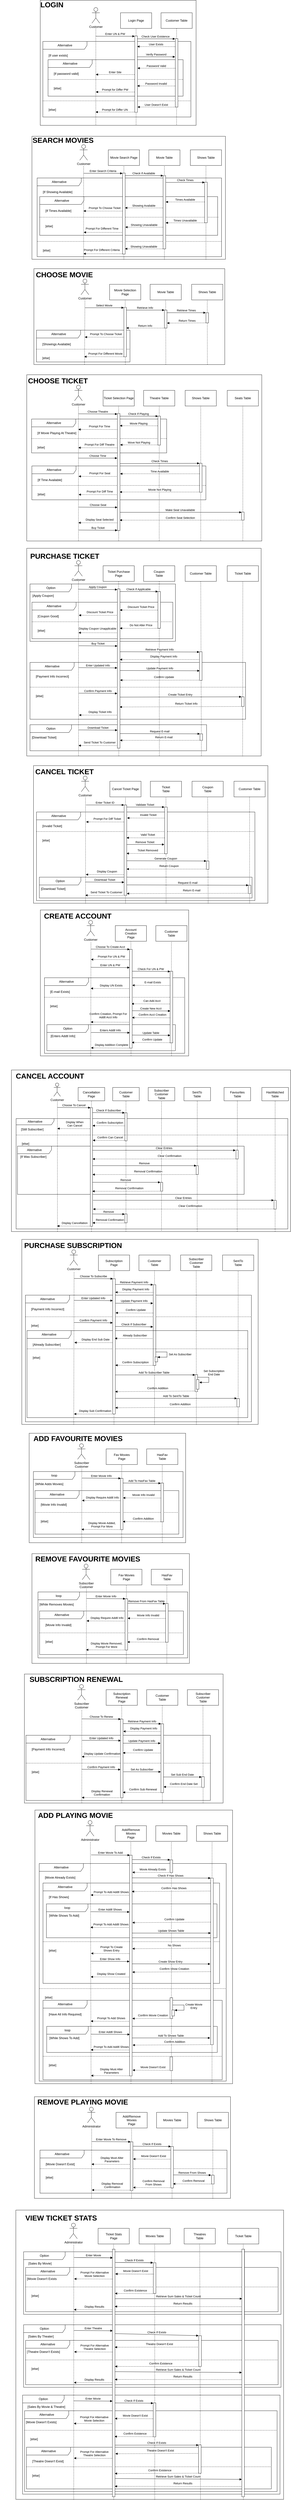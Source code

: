 <mxfile version="21.0.4" type="google"><diagram name="Page-1" id="s1G8hZ-vCmqDUK7_-34h"><mxGraphModel grid="0" page="1" gridSize="10" guides="0" tooltips="1" connect="1" arrows="1" fold="1" pageScale="1" pageWidth="1100" pageHeight="850" math="0" shadow="0"><root><mxCell id="0"/><mxCell id="1" parent="0"/><mxCell id="DNn2y7wNJt97Ysooi9DA-7" value="" style="rounded=0;whiteSpace=wrap;html=1;" vertex="1" parent="1"><mxGeometry x="25" y="4168" width="1075" height="620" as="geometry"/></mxCell><mxCell id="jQTElJXFSHT6jPSNxCgB-304" value="" style="rounded=0;whiteSpace=wrap;html=1;" vertex="1" parent="1"><mxGeometry x="104" y="6024" width="606.25" height="421" as="geometry"/></mxCell><mxCell id="jQTElJXFSHT6jPSNxCgB-256" value="" style="rounded=0;whiteSpace=wrap;html=1;" vertex="1" parent="1"><mxGeometry x="42" y="8543" width="1031" height="1110" as="geometry"/></mxCell><mxCell id="jQTElJXFSHT6jPSNxCgB-171" value="Movie Doesn't Exist" style="verticalAlign=bottom;startArrow=none;endArrow=block;startSize=8;shadow=0;strokeWidth=1;startFill=0;dashed=1;exitX=0.02;exitY=0.279;exitDx=0;exitDy=0;exitPerimeter=0;" edge="1" parent="1"><mxGeometry x="-0.076" y="-3" relative="1" as="geometry"><mxPoint x="571.98" y="8788.69" as="sourcePoint"/><mxPoint x="425.28" y="8788" as="targetPoint"/><mxPoint as="offset"/></mxGeometry></mxCell><mxCell id="jQTElJXFSHT6jPSNxCgB-119" value="" style="endArrow=none;dashed=1;html=1;rounded=0;entryX=0.5;entryY=1;entryDx=0;entryDy=0;startArrow=none;" edge="1" parent="1" target="jQTElJXFSHT6jPSNxCgB-118"><mxGeometry width="50" height="50" relative="1" as="geometry"><mxPoint x="918" y="9653" as="sourcePoint"/><mxPoint x="961" y="8653" as="targetPoint"/></mxGeometry></mxCell><mxCell id="jQTElJXFSHT6jPSNxCgB-113" value="" style="rounded=0;whiteSpace=wrap;html=1;" vertex="1" parent="1"><mxGeometry x="115.5" y="7008" width="761" height="1050" as="geometry"/></mxCell><mxCell id="jQTElJXFSHT6jPSNxCgB-6" value="" style="rounded=0;whiteSpace=wrap;html=1;" vertex="1" parent="1"><mxGeometry x="75" y="6486" width="765" height="495" as="geometry"/></mxCell><mxCell id="GEOrlaas9JOmxld0X0rz-592" value="" style="rounded=0;whiteSpace=wrap;html=1;" vertex="1" parent="1"><mxGeometry x="93.25" y="5562" width="602.5" height="420" as="geometry"/></mxCell><mxCell id="GEOrlaas9JOmxld0X0rz-464" value="" style="rounded=0;whiteSpace=wrap;html=1;" vertex="1" parent="1"><mxGeometry x="65" y="4818" width="910" height="710" as="geometry"/></mxCell><mxCell id="GEOrlaas9JOmxld0X0rz-455" value="Confirm Addition" style="verticalAlign=bottom;startArrow=none;endArrow=block;startSize=8;shadow=0;strokeWidth=1;startFill=0;dashed=1;entryX=1.548;entryY=0.835;entryDx=0;entryDy=0;entryPerimeter=0;exitX=0.293;exitY=0.969;exitDx=0;exitDy=0;exitPerimeter=0;" edge="1" parent="1"><mxGeometry x="-0.076" y="-3" relative="1" as="geometry"><mxPoint x="728.93" y="5399.985" as="sourcePoint"/><mxPoint x="424.48" y="5402.365" as="targetPoint"/><mxPoint as="offset"/></mxGeometry></mxCell><mxCell id="GEOrlaas9JOmxld0X0rz-357" value="" style="rounded=0;whiteSpace=wrap;html=1;" vertex="1" parent="1"><mxGeometry x="110" y="3000" width="902.5" height="528" as="geometry"/></mxCell><mxCell id="GEOrlaas9JOmxld0X0rz-334" value="" style="endArrow=none;dashed=1;html=1;rounded=0;entryX=0.5;entryY=1;entryDx=0;entryDy=0;startArrow=none;" edge="1" parent="1" target="GEOrlaas9JOmxld0X0rz-333"><mxGeometry width="50" height="50" relative="1" as="geometry"><mxPoint x="782.5" y="3528" as="sourcePoint"/><mxPoint x="824" y="3100" as="targetPoint"/></mxGeometry></mxCell><mxCell id="GEOrlaas9JOmxld0X0rz-328" value="Alternative" style="shape=umlFrame;whiteSpace=wrap;html=1;pointerEvents=0;recursiveResize=0;container=1;collapsible=0;width=170;" vertex="1" parent="1"><mxGeometry x="121.5" y="3178" width="841" height="340" as="geometry"/></mxCell><mxCell id="GEOrlaas9JOmxld0X0rz-329" value="[Invalid Ticket]" style="text;html=1;" vertex="1" parent="GEOrlaas9JOmxld0X0rz-328"><mxGeometry width="100" height="20" relative="1" as="geometry"><mxPoint x="20" y="40" as="offset"/></mxGeometry></mxCell><mxCell id="GEOrlaas9JOmxld0X0rz-330" value="[else]" style="line;strokeWidth=1;dashed=1;labelPosition=center;verticalLabelPosition=bottom;align=left;verticalAlign=top;spacingLeft=20;spacingTop=15;html=1;whiteSpace=wrap;" vertex="1" parent="GEOrlaas9JOmxld0X0rz-328"><mxGeometry y="70" width="840" height="10" as="geometry"/></mxCell><mxCell id="GEOrlaas9JOmxld0X0rz-331" value="Invalid Ticket" style="verticalAlign=bottom;startArrow=none;endArrow=block;startSize=8;shadow=0;strokeWidth=1;startFill=0;entryX=1.647;entryY=0.226;entryDx=0;entryDy=0;entryPerimeter=0;dashed=1;" edge="1" parent="GEOrlaas9JOmxld0X0rz-328"><mxGeometry x="-0.076" y="-3" relative="1" as="geometry"><mxPoint x="500.53" y="23.32" as="sourcePoint"/><mxPoint x="349.0" y="23" as="targetPoint"/><mxPoint as="offset"/></mxGeometry></mxCell><mxCell id="GEOrlaas9JOmxld0X0rz-332" value="Prompt For Diff Ticket" style="verticalAlign=bottom;startArrow=none;endArrow=block;startSize=8;shadow=0;strokeWidth=1;startFill=0;entryX=1.647;entryY=0.226;entryDx=0;entryDy=0;entryPerimeter=0;dashed=1;" edge="1" parent="GEOrlaas9JOmxld0X0rz-328"><mxGeometry x="-0.076" y="-3" relative="1" as="geometry"><mxPoint x="342.53" y="38.32" as="sourcePoint"/><mxPoint x="191.0" y="38" as="targetPoint"/><mxPoint as="offset"/></mxGeometry></mxCell><mxCell id="GEOrlaas9JOmxld0X0rz-336" value="" style="points=[];perimeter=orthogonalPerimeter;rounded=0;shadow=0;strokeWidth=1;" vertex="1" parent="GEOrlaas9JOmxld0X0rz-328"><mxGeometry x="654" y="188" width="10" height="32" as="geometry"/></mxCell><mxCell id="GEOrlaas9JOmxld0X0rz-337" value="Return Coupon" style="verticalAlign=bottom;startArrow=none;endArrow=block;startSize=8;shadow=0;strokeWidth=1;startFill=0;dashed=1;" edge="1" parent="GEOrlaas9JOmxld0X0rz-328"><mxGeometry x="-0.076" y="-3" relative="1" as="geometry"><mxPoint x="651" y="219" as="sourcePoint"/><mxPoint x="347" y="219" as="targetPoint"/><mxPoint as="offset"/></mxGeometry></mxCell><mxCell id="GEOrlaas9JOmxld0X0rz-338" value="Valid Ticket" style="verticalAlign=bottom;startArrow=none;endArrow=block;startSize=8;shadow=0;strokeWidth=1;startFill=0;entryX=1.647;entryY=0.226;entryDx=0;entryDy=0;entryPerimeter=0;dashed=1;" edge="1" parent="GEOrlaas9JOmxld0X0rz-328"><mxGeometry x="-0.076" y="-3" relative="1" as="geometry"><mxPoint x="498.53" y="99.32" as="sourcePoint"/><mxPoint x="347.0" y="99" as="targetPoint"/><mxPoint as="offset"/></mxGeometry></mxCell><mxCell id="GEOrlaas9JOmxld0X0rz-335" value="Remove Ticket" style="verticalAlign=bottom;startArrow=none;endArrow=block;startSize=8;shadow=0;strokeWidth=1;startFill=0;entryX=-0.054;entryY=0.004;entryDx=0;entryDy=0;entryPerimeter=0;" edge="1" parent="GEOrlaas9JOmxld0X0rz-328"><mxGeometry x="0.002" relative="1" as="geometry"><mxPoint x="343" y="124.67" as="sourcePoint"/><mxPoint x="492" y="124.67" as="targetPoint"/><mxPoint as="offset"/></mxGeometry></mxCell><mxCell id="GEOrlaas9JOmxld0X0rz-339" value="Ticket Removed" style="verticalAlign=bottom;startArrow=none;endArrow=block;startSize=8;shadow=0;strokeWidth=1;startFill=0;entryX=1.647;entryY=0.226;entryDx=0;entryDy=0;entryPerimeter=0;dashed=1;" edge="1" parent="GEOrlaas9JOmxld0X0rz-328"><mxGeometry x="-0.076" y="-3" relative="1" as="geometry"><mxPoint x="498.53" y="159.32" as="sourcePoint"/><mxPoint x="347.0" y="159" as="targetPoint"/><mxPoint as="offset"/></mxGeometry></mxCell><mxCell id="GEOrlaas9JOmxld0X0rz-340" value="Display Coupon" style="verticalAlign=bottom;startArrow=none;endArrow=block;startSize=8;shadow=0;strokeWidth=1;startFill=0;entryX=1.647;entryY=0.226;entryDx=0;entryDy=0;entryPerimeter=0;dashed=1;" edge="1" parent="GEOrlaas9JOmxld0X0rz-328"><mxGeometry x="-0.076" y="-3" relative="1" as="geometry"><mxPoint x="341.53" y="240.32" as="sourcePoint"/><mxPoint x="190.0" y="240" as="targetPoint"/><mxPoint as="offset"/></mxGeometry></mxCell><mxCell id="GEOrlaas9JOmxld0X0rz-341" value="Option" style="shape=umlFrame;whiteSpace=wrap;html=1;pointerEvents=0;recursiveResize=0;container=1;collapsible=0;width=160;" vertex="1" parent="GEOrlaas9JOmxld0X0rz-328"><mxGeometry x="11" y="250" width="819" height="80" as="geometry"/></mxCell><mxCell id="GEOrlaas9JOmxld0X0rz-344" value="[Download Ticket]" style="text;html=1;strokeColor=none;fillColor=none;align=center;verticalAlign=middle;whiteSpace=wrap;rounded=0;" vertex="1" parent="GEOrlaas9JOmxld0X0rz-341"><mxGeometry x="3.75" y="30" width="100" height="30" as="geometry"/></mxCell><mxCell id="GEOrlaas9JOmxld0X0rz-345" value="Download Ticket" style="verticalAlign=bottom;startArrow=none;endArrow=block;startSize=8;shadow=0;strokeWidth=1;startFill=0;entryX=-0.054;entryY=0.004;entryDx=0;entryDy=0;entryPerimeter=0;" edge="1" parent="GEOrlaas9JOmxld0X0rz-341"><mxGeometry relative="1" as="geometry"><mxPoint x="177.47" y="18.67" as="sourcePoint"/><mxPoint x="326.47" y="19.67" as="targetPoint"/></mxGeometry></mxCell><mxCell id="GEOrlaas9JOmxld0X0rz-346" value="Send Ticket To Customer" style="verticalAlign=bottom;startArrow=none;endArrow=block;startSize=8;shadow=0;strokeWidth=1;startFill=0;entryX=1.647;entryY=0.226;entryDx=0;entryDy=0;entryPerimeter=0;dashed=1;" edge="1" parent="GEOrlaas9JOmxld0X0rz-341"><mxGeometry x="-0.076" y="-3" relative="1" as="geometry"><mxPoint x="328.5" y="69.99" as="sourcePoint"/><mxPoint x="176.97" y="69.67" as="targetPoint"/><mxPoint as="offset"/></mxGeometry></mxCell><mxCell id="GEOrlaas9JOmxld0X0rz-353" value="Request E-mail" style="verticalAlign=bottom;startArrow=none;endArrow=block;startSize=8;shadow=0;strokeWidth=1;startFill=0;exitX=1.085;exitY=0.884;exitDx=0;exitDy=0;exitPerimeter=0;" edge="1" parent="GEOrlaas9JOmxld0X0rz-328" source="GEOrlaas9JOmxld0X0rz-323"><mxGeometry relative="1" as="geometry"><mxPoint x="371" y="280" as="sourcePoint"/><mxPoint x="816" y="281" as="targetPoint"/></mxGeometry></mxCell><mxCell id="GEOrlaas9JOmxld0X0rz-354" value="Return E-mail" style="verticalAlign=bottom;startArrow=none;endArrow=block;startSize=8;shadow=0;strokeWidth=1;startFill=0;dashed=1;exitX=-0.344;exitY=0.748;exitDx=0;exitDy=0;exitPerimeter=0;" edge="1" parent="GEOrlaas9JOmxld0X0rz-328"><mxGeometry x="-0.076" y="-3" relative="1" as="geometry"><mxPoint x="812.06" y="311.936" as="sourcePoint"/><mxPoint x="348" y="313" as="targetPoint"/><mxPoint as="offset"/></mxGeometry></mxCell><mxCell id="GEOrlaas9JOmxld0X0rz-302" value="" style="rounded=0;whiteSpace=wrap;html=1;" vertex="1" parent="1"><mxGeometry x="84" y="2166" width="902.5" height="797" as="geometry"/></mxCell><mxCell id="GEOrlaas9JOmxld0X0rz-291" value="Confirm Update" style="verticalAlign=bottom;startArrow=none;endArrow=block;startSize=8;shadow=0;strokeWidth=1;startFill=0;dashed=1;" edge="1" parent="1"><mxGeometry x="-0.076" y="-3" relative="1" as="geometry"><mxPoint x="757.5" y="2672" as="sourcePoint"/><mxPoint x="443.5" y="2672" as="targetPoint"/><mxPoint as="offset"/></mxGeometry></mxCell><mxCell id="GEOrlaas9JOmxld0X0rz-224" value="" style="rounded=0;whiteSpace=wrap;html=1;" vertex="1" parent="1"><mxGeometry x="84" y="1500" width="905" height="638" as="geometry"/></mxCell><mxCell id="GEOrlaas9JOmxld0X0rz-217" value="Display Seat Selected" style="verticalAlign=bottom;startArrow=none;endArrow=block;startSize=8;shadow=0;strokeWidth=1;startFill=0;entryX=1.647;entryY=0.226;entryDx=0;entryDy=0;entryPerimeter=0;dashed=1;" edge="1" parent="1"><mxGeometry x="-0.076" y="-3" relative="1" as="geometry"><mxPoint x="434.53" y="2068.32" as="sourcePoint"/><mxPoint x="283.0" y="2068" as="targetPoint"/><mxPoint as="offset"/></mxGeometry></mxCell><mxCell id="GEOrlaas9JOmxld0X0rz-164" value="" style="rounded=0;whiteSpace=wrap;html=1;" vertex="1" parent="1"><mxGeometry x="111.5" y="1093" width="735" height="368" as="geometry"/></mxCell><mxCell id="GEOrlaas9JOmxld0X0rz-154" value="" style="rounded=0;whiteSpace=wrap;html=1;" vertex="1" parent="1"><mxGeometry x="104" y="585" width="745" height="472" as="geometry"/></mxCell><mxCell id="GEOrlaas9JOmxld0X0rz-46" value="" style="endArrow=none;dashed=1;html=1;rounded=0;entryX=0.5;entryY=1;entryDx=0;entryDy=0;startArrow=none;" edge="1" parent="1" target="GEOrlaas9JOmxld0X0rz-44"><mxGeometry width="50" height="50" relative="1" as="geometry"><mxPoint x="458" y="1057" as="sourcePoint"/><mxPoint x="708" y="857" as="targetPoint"/></mxGeometry></mxCell><mxCell id="GEOrlaas9JOmxld0X0rz-76" value="Prompt For Different Time" style="verticalAlign=bottom;startArrow=none;endArrow=block;startSize=8;shadow=0;strokeWidth=1;startFill=0;entryX=1.647;entryY=0.226;entryDx=0;entryDy=0;entryPerimeter=0;dashed=1;" edge="1" parent="1"><mxGeometry x="0.067" y="-6" relative="1" as="geometry"><mxPoint x="455" y="954" as="sourcePoint"/><mxPoint x="303.47" y="953.68" as="targetPoint"/><mxPoint as="offset"/></mxGeometry></mxCell><mxCell id="GEOrlaas9JOmxld0X0rz-74" value="Prompt To Choose Ticket" style="verticalAlign=bottom;startArrow=none;endArrow=block;startSize=8;shadow=0;strokeWidth=1;startFill=0;entryX=1.647;entryY=0.226;entryDx=0;entryDy=0;entryPerimeter=0;dashed=1;" edge="1" parent="1"><mxGeometry x="-0.076" y="-3" relative="1" as="geometry"><mxPoint x="454" y="872" as="sourcePoint"/><mxPoint x="302.47" y="871.68" as="targetPoint"/><mxPoint as="offset"/></mxGeometry></mxCell><mxCell id="GEOrlaas9JOmxld0X0rz-70" value="Check If Available" style="verticalAlign=bottom;startArrow=none;endArrow=block;startSize=8;shadow=0;strokeWidth=1;startFill=0;entryX=-0.054;entryY=0.004;entryDx=0;entryDy=0;entryPerimeter=0;" edge="1" parent="1"><mxGeometry relative="1" as="geometry"><mxPoint x="460" y="736" as="sourcePoint"/><mxPoint x="609" y="736" as="targetPoint"/></mxGeometry></mxCell><mxCell id="GEOrlaas9JOmxld0X0rz-40" value="" style="rounded=0;whiteSpace=wrap;html=1;" vertex="1" parent="1"><mxGeometry x="136" y="63" width="600" height="480" as="geometry"/></mxCell><mxCell id="GEOrlaas9JOmxld0X0rz-1" value="&lt;font face=&quot;Helvetica&quot;&gt;Customer&lt;/font&gt;" style="shape=umlActor;verticalLabelPosition=bottom;verticalAlign=top;html=1;outlineConnect=0;fontFamily=Times New Roman;" vertex="1" parent="1"><mxGeometry x="335" y="91" width="30" height="60" as="geometry"/></mxCell><mxCell id="GEOrlaas9JOmxld0X0rz-2" value="Login Page" style="rounded=0;whiteSpace=wrap;html=1;" vertex="1" parent="1"><mxGeometry x="445" y="111" width="120" height="60" as="geometry"/></mxCell><mxCell id="GEOrlaas9JOmxld0X0rz-3" value="Customer Table" style="rounded=0;whiteSpace=wrap;html=1;" vertex="1" parent="1"><mxGeometry x="601" y="111" width="120" height="60" as="geometry"/></mxCell><mxCell id="GEOrlaas9JOmxld0X0rz-4" value="" style="endArrow=none;dashed=1;html=1;rounded=0;entryX=0.5;entryY=1;entryDx=0;entryDy=0;startArrow=none;" edge="1" parent="1" source="GEOrlaas9JOmxld0X0rz-10" target="GEOrlaas9JOmxld0X0rz-2"><mxGeometry width="50" height="50" relative="1" as="geometry"><mxPoint x="505" y="641" as="sourcePoint"/><mxPoint x="755" y="331" as="targetPoint"/></mxGeometry></mxCell><mxCell id="GEOrlaas9JOmxld0X0rz-5" value="" style="endArrow=none;dashed=1;html=1;rounded=0;entryX=0.5;entryY=1;entryDx=0;entryDy=0;startArrow=none;" edge="1" parent="1" source="GEOrlaas9JOmxld0X0rz-12" target="GEOrlaas9JOmxld0X0rz-3"><mxGeometry width="50" height="50" relative="1" as="geometry"><mxPoint x="661" y="671" as="sourcePoint"/><mxPoint x="704.5" y="151" as="targetPoint"/></mxGeometry></mxCell><mxCell id="GEOrlaas9JOmxld0X0rz-6" value="" style="endArrow=none;dashed=1;html=1;rounded=0;" edge="1" parent="1"><mxGeometry width="50" height="50" relative="1" as="geometry"><mxPoint x="350" y="541" as="sourcePoint"/><mxPoint x="350" y="171" as="targetPoint"/></mxGeometry></mxCell><mxCell id="GEOrlaas9JOmxld0X0rz-8" value="Enter UN &amp; PW" style="verticalAlign=bottom;startArrow=none;endArrow=block;startSize=8;shadow=0;strokeWidth=1;startFill=0;entryX=-0.054;entryY=0.004;entryDx=0;entryDy=0;entryPerimeter=0;" edge="1" parent="1" target="GEOrlaas9JOmxld0X0rz-10"><mxGeometry relative="1" as="geometry"><mxPoint x="350" y="201" as="sourcePoint"/><mxPoint x="505" y="201" as="targetPoint"/></mxGeometry></mxCell><mxCell id="GEOrlaas9JOmxld0X0rz-9" value="Check User Existence" style="verticalAlign=bottom;startArrow=none;endArrow=block;startSize=8;shadow=0;strokeWidth=1;startFill=0;" edge="1" parent="1"><mxGeometry relative="1" as="geometry"><mxPoint x="505" y="211" as="sourcePoint"/><mxPoint x="655" y="211" as="targetPoint"/></mxGeometry></mxCell><mxCell id="GEOrlaas9JOmxld0X0rz-11" value="" style="endArrow=none;dashed=1;html=1;rounded=0;entryX=0.5;entryY=1;entryDx=0;entryDy=0;" edge="1" parent="1" target="GEOrlaas9JOmxld0X0rz-10"><mxGeometry width="50" height="50" relative="1" as="geometry"><mxPoint x="505" y="541" as="sourcePoint"/><mxPoint x="505" y="171" as="targetPoint"/></mxGeometry></mxCell><mxCell id="GEOrlaas9JOmxld0X0rz-13" value="" style="endArrow=none;dashed=1;html=1;rounded=0;entryX=0.5;entryY=1;entryDx=0;entryDy=0;" edge="1" parent="1" target="GEOrlaas9JOmxld0X0rz-12"><mxGeometry width="50" height="50" relative="1" as="geometry"><mxPoint x="661" y="541" as="sourcePoint"/><mxPoint x="661" y="171" as="targetPoint"/></mxGeometry></mxCell><mxCell id="GEOrlaas9JOmxld0X0rz-19" value="User Exists" style="verticalAlign=bottom;startArrow=none;endArrow=block;startSize=8;shadow=0;strokeWidth=1;startFill=0;entryX=1.647;entryY=0.226;entryDx=0;entryDy=0;entryPerimeter=0;dashed=1;" edge="1" parent="1"><mxGeometry relative="1" as="geometry"><mxPoint x="655" y="241" as="sourcePoint"/><mxPoint x="509.47" y="240.68" as="targetPoint"/></mxGeometry></mxCell><mxCell id="GEOrlaas9JOmxld0X0rz-20" value="Verify Password" style="verticalAlign=bottom;startArrow=none;endArrow=block;startSize=8;shadow=0;strokeWidth=1;startFill=0;" edge="1" parent="1"><mxGeometry relative="1" as="geometry"><mxPoint x="510" y="280" as="sourcePoint"/><mxPoint x="655" y="280" as="targetPoint"/></mxGeometry></mxCell><mxCell id="GEOrlaas9JOmxld0X0rz-21" value="Password Valid" style="verticalAlign=bottom;startArrow=none;endArrow=block;startSize=8;shadow=0;strokeWidth=1;startFill=0;entryX=1.647;entryY=0.226;entryDx=0;entryDy=0;entryPerimeter=0;dashed=1;" edge="1" parent="1"><mxGeometry relative="1" as="geometry"><mxPoint x="656" y="324" as="sourcePoint"/><mxPoint x="510.47" y="323.68" as="targetPoint"/></mxGeometry></mxCell><mxCell id="GEOrlaas9JOmxld0X0rz-22" value="Enter Site" style="verticalAlign=bottom;startArrow=none;endArrow=block;startSize=8;shadow=0;strokeWidth=1;startFill=0;dashed=1;exitX=-0.106;exitY=0.556;exitDx=0;exitDy=0;exitPerimeter=0;" edge="1" parent="1"><mxGeometry relative="1" as="geometry"><mxPoint x="498.94" y="348.08" as="sourcePoint"/><mxPoint x="350" y="348" as="targetPoint"/></mxGeometry></mxCell><mxCell id="GEOrlaas9JOmxld0X0rz-26" value="Alternative" style="shape=umlFrame;whiteSpace=wrap;html=1;pointerEvents=0;recursiveResize=0;container=1;collapsible=0;width=170;" vertex="1" parent="1"><mxGeometry x="146" y="221" width="570" height="290" as="geometry"/></mxCell><mxCell id="GEOrlaas9JOmxld0X0rz-27" value="[If user exists]" style="text;html=1;" vertex="1" parent="GEOrlaas9JOmxld0X0rz-26"><mxGeometry width="100" height="20" relative="1" as="geometry"><mxPoint x="20" y="40" as="offset"/></mxGeometry></mxCell><mxCell id="GEOrlaas9JOmxld0X0rz-28" value="[else]" style="line;strokeWidth=1;dashed=1;labelPosition=center;verticalLabelPosition=bottom;align=left;verticalAlign=top;spacingLeft=20;spacingTop=15;html=1;whiteSpace=wrap;" vertex="1" parent="GEOrlaas9JOmxld0X0rz-26"><mxGeometry y="223" width="570" height="10" as="geometry"/></mxCell><mxCell id="GEOrlaas9JOmxld0X0rz-34" value="Alternative" style="shape=umlFrame;whiteSpace=wrap;html=1;pointerEvents=0;recursiveResize=0;container=1;collapsible=0;width=170;" vertex="1" parent="GEOrlaas9JOmxld0X0rz-26"><mxGeometry x="20" y="70" width="520" height="140" as="geometry"/></mxCell><mxCell id="GEOrlaas9JOmxld0X0rz-35" value="[If password valid]" style="text;html=1;" vertex="1" parent="GEOrlaas9JOmxld0X0rz-34"><mxGeometry width="100" height="20" relative="1" as="geometry"><mxPoint x="20" y="40" as="offset"/></mxGeometry></mxCell><mxCell id="GEOrlaas9JOmxld0X0rz-36" value="[else]" style="line;strokeWidth=1;dashed=1;labelPosition=center;verticalLabelPosition=bottom;align=left;verticalAlign=top;spacingLeft=20;spacingTop=15;html=1;whiteSpace=wrap;" vertex="1" parent="GEOrlaas9JOmxld0X0rz-34"><mxGeometry y="71" width="520" height="10" as="geometry"/></mxCell><mxCell id="GEOrlaas9JOmxld0X0rz-10" value="" style="points=[];perimeter=orthogonalPerimeter;rounded=0;shadow=0;strokeWidth=1;" vertex="1" parent="1"><mxGeometry x="500" y="200" width="10" height="293" as="geometry"/></mxCell><mxCell id="GEOrlaas9JOmxld0X0rz-12" value="" style="points=[];perimeter=orthogonalPerimeter;rounded=0;shadow=0;strokeWidth=1;" vertex="1" parent="1"><mxGeometry x="656" y="210" width="10" height="263" as="geometry"/></mxCell><mxCell id="GEOrlaas9JOmxld0X0rz-29" value="User Doesn't Exist" style="verticalAlign=bottom;startArrow=none;endArrow=block;startSize=8;shadow=0;strokeWidth=1;startFill=0;entryX=1.647;entryY=0.226;entryDx=0;entryDy=0;entryPerimeter=0;dashed=1;" edge="1" parent="1"><mxGeometry relative="1" as="geometry"><mxPoint x="656" y="473" as="sourcePoint"/><mxPoint x="510.47" y="472.68" as="targetPoint"/></mxGeometry></mxCell><mxCell id="GEOrlaas9JOmxld0X0rz-30" value="Prompt for Differ UN" style="verticalAlign=bottom;startArrow=none;endArrow=block;startSize=8;shadow=0;strokeWidth=1;startFill=0;dashed=1;exitX=-0.106;exitY=0.556;exitDx=0;exitDy=0;exitPerimeter=0;" edge="1" parent="1"><mxGeometry relative="1" as="geometry"><mxPoint x="497.94" y="492.08" as="sourcePoint"/><mxPoint x="349" y="492" as="targetPoint"/></mxGeometry></mxCell><mxCell id="GEOrlaas9JOmxld0X0rz-37" value="Password Invalid" style="verticalAlign=bottom;startArrow=none;endArrow=block;startSize=8;shadow=0;strokeWidth=1;startFill=0;entryX=1.647;entryY=0.226;entryDx=0;entryDy=0;entryPerimeter=0;dashed=1;" edge="1" parent="1"><mxGeometry relative="1" as="geometry"><mxPoint x="655" y="392" as="sourcePoint"/><mxPoint x="509.47" y="391.68" as="targetPoint"/></mxGeometry></mxCell><mxCell id="GEOrlaas9JOmxld0X0rz-38" value="Prompt for Differ PW" style="verticalAlign=bottom;startArrow=none;endArrow=block;startSize=8;shadow=0;strokeWidth=1;startFill=0;dashed=1;exitX=-0.106;exitY=0.556;exitDx=0;exitDy=0;exitPerimeter=0;" edge="1" parent="1"><mxGeometry relative="1" as="geometry"><mxPoint x="498.94" y="415.08" as="sourcePoint"/><mxPoint x="350" y="415" as="targetPoint"/></mxGeometry></mxCell><mxCell id="GEOrlaas9JOmxld0X0rz-41" value="&lt;b&gt;&lt;font style=&quot;font-size: 28px;&quot;&gt;LOGIN&lt;/font&gt;&lt;/b&gt;" style="text;html=1;strokeColor=none;fillColor=none;align=center;verticalAlign=middle;whiteSpace=wrap;rounded=0;" vertex="1" parent="1"><mxGeometry x="151" y="65" width="60" height="30" as="geometry"/></mxCell><mxCell id="GEOrlaas9JOmxld0X0rz-43" value="&lt;font face=&quot;Helvetica&quot;&gt;Customer&lt;/font&gt;" style="shape=umlActor;verticalLabelPosition=bottom;verticalAlign=top;html=1;outlineConnect=0;fontFamily=Times New Roman;" vertex="1" parent="1"><mxGeometry x="288" y="617" width="30" height="60" as="geometry"/></mxCell><mxCell id="GEOrlaas9JOmxld0X0rz-44" value="Movie Search Page" style="rounded=0;whiteSpace=wrap;html=1;" vertex="1" parent="1"><mxGeometry x="398" y="637" width="120" height="60" as="geometry"/></mxCell><mxCell id="GEOrlaas9JOmxld0X0rz-45" value="Movie Table" style="rounded=0;whiteSpace=wrap;html=1;" vertex="1" parent="1"><mxGeometry x="554" y="637" width="120" height="60" as="geometry"/></mxCell><mxCell id="GEOrlaas9JOmxld0X0rz-47" value="" style="endArrow=none;dashed=1;html=1;rounded=0;entryX=0.5;entryY=1;entryDx=0;entryDy=0;startArrow=none;" edge="1" parent="1" target="GEOrlaas9JOmxld0X0rz-45"><mxGeometry width="50" height="50" relative="1" as="geometry"><mxPoint x="614" y="1057" as="sourcePoint"/><mxPoint x="657.5" y="677" as="targetPoint"/><Array as="points"><mxPoint x="614" y="707"/></Array></mxGeometry></mxCell><mxCell id="GEOrlaas9JOmxld0X0rz-48" value="" style="endArrow=none;dashed=1;html=1;rounded=0;" edge="1" parent="1"><mxGeometry width="50" height="50" relative="1" as="geometry"><mxPoint x="303" y="1057" as="sourcePoint"/><mxPoint x="303" y="697" as="targetPoint"/></mxGeometry></mxCell><mxCell id="GEOrlaas9JOmxld0X0rz-49" value="Enter Search Criteria" style="verticalAlign=bottom;startArrow=none;endArrow=block;startSize=8;shadow=0;strokeWidth=1;startFill=0;entryX=-0.054;entryY=0.004;entryDx=0;entryDy=0;entryPerimeter=0;" edge="1" parent="1" target="GEOrlaas9JOmxld0X0rz-63"><mxGeometry relative="1" as="geometry"><mxPoint x="303" y="727" as="sourcePoint"/><mxPoint x="458" y="727" as="targetPoint"/></mxGeometry></mxCell><mxCell id="GEOrlaas9JOmxld0X0rz-53" value="Showing Available" style="verticalAlign=bottom;startArrow=none;endArrow=block;startSize=8;shadow=0;strokeWidth=1;startFill=0;entryX=1.647;entryY=0.226;entryDx=0;entryDy=0;entryPerimeter=0;dashed=1;" edge="1" parent="1"><mxGeometry relative="1" as="geometry"><mxPoint x="608" y="860" as="sourcePoint"/><mxPoint x="462.47" y="859.68" as="targetPoint"/></mxGeometry></mxCell><mxCell id="GEOrlaas9JOmxld0X0rz-69" value="&lt;b&gt;&lt;font style=&quot;font-size: 28px;&quot;&gt;SEARCH MOVIES&lt;/font&gt;&lt;/b&gt;" style="text;html=1;strokeColor=none;fillColor=none;align=center;verticalAlign=middle;whiteSpace=wrap;rounded=0;" vertex="1" parent="1"><mxGeometry x="104" y="585" width="240" height="30" as="geometry"/></mxCell><mxCell id="GEOrlaas9JOmxld0X0rz-71" value="Alternative" style="shape=umlFrame;whiteSpace=wrap;html=1;pointerEvents=0;recursiveResize=0;container=1;collapsible=0;width=170;" vertex="1" parent="1"><mxGeometry x="124" y="745" width="710" height="302" as="geometry"/></mxCell><mxCell id="GEOrlaas9JOmxld0X0rz-72" value="[If Showing Available]" style="text;html=1;" vertex="1" parent="GEOrlaas9JOmxld0X0rz-71"><mxGeometry width="100" height="20" relative="1" as="geometry"><mxPoint x="20" y="40" as="offset"/></mxGeometry></mxCell><mxCell id="GEOrlaas9JOmxld0X0rz-73" value="[else]" style="line;strokeWidth=1;dashed=1;labelPosition=center;verticalLabelPosition=bottom;align=left;verticalAlign=top;spacingLeft=20;spacingTop=15;html=1;whiteSpace=wrap;" vertex="1" parent="GEOrlaas9JOmxld0X0rz-71"><mxGeometry y="238.5" width="710" height="10" as="geometry"/></mxCell><mxCell id="GEOrlaas9JOmxld0X0rz-148" value="Alternative" style="shape=umlFrame;whiteSpace=wrap;html=1;pointerEvents=0;recursiveResize=0;container=1;collapsible=0;width=170;" vertex="1" parent="GEOrlaas9JOmxld0X0rz-71"><mxGeometry x="10" y="71.5" width="685" height="148.5" as="geometry"/></mxCell><mxCell id="GEOrlaas9JOmxld0X0rz-149" value="[If Times Available]" style="text;html=1;" vertex="1" parent="GEOrlaas9JOmxld0X0rz-148"><mxGeometry width="100" height="20" relative="1" as="geometry"><mxPoint x="20" y="40" as="offset"/></mxGeometry></mxCell><mxCell id="GEOrlaas9JOmxld0X0rz-150" value="[else]" style="line;strokeWidth=1;dashed=1;labelPosition=center;verticalLabelPosition=bottom;align=left;verticalAlign=top;spacingLeft=20;spacingTop=15;html=1;whiteSpace=wrap;" vertex="1" parent="GEOrlaas9JOmxld0X0rz-148"><mxGeometry y="74" width="690" height="10" as="geometry"/></mxCell><mxCell id="GEOrlaas9JOmxld0X0rz-75" value="Showing Unavailable" style="verticalAlign=bottom;startArrow=none;endArrow=block;startSize=8;shadow=0;strokeWidth=1;startFill=0;entryX=1.647;entryY=0.226;entryDx=0;entryDy=0;entryPerimeter=0;dashed=1;" edge="1" parent="1"><mxGeometry relative="1" as="geometry"><mxPoint x="609" y="934" as="sourcePoint"/><mxPoint x="463.47" y="933.68" as="targetPoint"/></mxGeometry></mxCell><mxCell id="GEOrlaas9JOmxld0X0rz-101" value="Prompt To Choose Ticket" style="verticalAlign=bottom;startArrow=none;endArrow=block;startSize=8;shadow=0;strokeWidth=1;startFill=0;entryX=1.647;entryY=0.226;entryDx=0;entryDy=0;entryPerimeter=0;dashed=1;" edge="1" parent="1"><mxGeometry x="-0.076" y="-3" relative="1" as="geometry"><mxPoint x="459" y="1356" as="sourcePoint"/><mxPoint x="307.47" y="1355.68" as="targetPoint"/><mxPoint as="offset"/></mxGeometry></mxCell><mxCell id="GEOrlaas9JOmxld0X0rz-102" value="Retrieve Info" style="verticalAlign=bottom;startArrow=none;endArrow=block;startSize=8;shadow=0;strokeWidth=1;startFill=0;entryX=-0.054;entryY=0.004;entryDx=0;entryDy=0;entryPerimeter=0;" edge="1" parent="1"><mxGeometry relative="1" as="geometry"><mxPoint x="465" y="1252" as="sourcePoint"/><mxPoint x="614" y="1252" as="targetPoint"/></mxGeometry></mxCell><mxCell id="GEOrlaas9JOmxld0X0rz-103" value="&lt;font face=&quot;Helvetica&quot;&gt;Customer&lt;/font&gt;" style="shape=umlActor;verticalLabelPosition=bottom;verticalAlign=top;html=1;outlineConnect=0;fontFamily=Times New Roman;" vertex="1" parent="1"><mxGeometry x="293" y="1133" width="30" height="60" as="geometry"/></mxCell><mxCell id="GEOrlaas9JOmxld0X0rz-104" value="Movie Selection&lt;br&gt;Page" style="rounded=0;whiteSpace=wrap;html=1;" vertex="1" parent="1"><mxGeometry x="403" y="1153" width="120" height="60" as="geometry"/></mxCell><mxCell id="GEOrlaas9JOmxld0X0rz-105" value="Movie Table" style="rounded=0;whiteSpace=wrap;html=1;" vertex="1" parent="1"><mxGeometry x="559" y="1153" width="120" height="60" as="geometry"/></mxCell><mxCell id="GEOrlaas9JOmxld0X0rz-106" value="" style="endArrow=none;dashed=1;html=1;rounded=0;entryX=0.5;entryY=1;entryDx=0;entryDy=0;startArrow=none;" edge="1" parent="1" target="GEOrlaas9JOmxld0X0rz-104"><mxGeometry width="50" height="50" relative="1" as="geometry"><mxPoint x="463.5" y="1461" as="sourcePoint"/><mxPoint x="713" y="1373" as="targetPoint"/></mxGeometry></mxCell><mxCell id="GEOrlaas9JOmxld0X0rz-107" value="" style="endArrow=none;dashed=1;html=1;rounded=0;entryX=0.5;entryY=1;entryDx=0;entryDy=0;startArrow=none;" edge="1" parent="1" target="GEOrlaas9JOmxld0X0rz-105"><mxGeometry width="50" height="50" relative="1" as="geometry"><mxPoint x="619.5" y="1461" as="sourcePoint"/><mxPoint x="662.5" y="1193" as="targetPoint"/></mxGeometry></mxCell><mxCell id="GEOrlaas9JOmxld0X0rz-108" value="" style="endArrow=none;dashed=1;html=1;rounded=0;" edge="1" parent="1"><mxGeometry width="50" height="50" relative="1" as="geometry"><mxPoint x="306.5" y="1461" as="sourcePoint"/><mxPoint x="308" y="1213" as="targetPoint"/></mxGeometry></mxCell><mxCell id="GEOrlaas9JOmxld0X0rz-109" value="Select Movie" style="verticalAlign=bottom;startArrow=none;endArrow=block;startSize=8;shadow=0;strokeWidth=1;startFill=0;entryX=-0.054;entryY=0.004;entryDx=0;entryDy=0;entryPerimeter=0;" edge="1" parent="1" target="GEOrlaas9JOmxld0X0rz-113"><mxGeometry relative="1" as="geometry"><mxPoint x="308" y="1243" as="sourcePoint"/><mxPoint x="463" y="1243" as="targetPoint"/></mxGeometry></mxCell><mxCell id="GEOrlaas9JOmxld0X0rz-112" value="Return Info" style="verticalAlign=bottom;startArrow=none;endArrow=block;startSize=8;shadow=0;strokeWidth=1;startFill=0;entryX=1.647;entryY=0.226;entryDx=0;entryDy=0;entryPerimeter=0;dashed=1;" edge="1" parent="1"><mxGeometry relative="1" as="geometry"><mxPoint x="613" y="1321" as="sourcePoint"/><mxPoint x="467.47" y="1320.68" as="targetPoint"/></mxGeometry></mxCell><mxCell id="GEOrlaas9JOmxld0X0rz-114" value="" style="points=[];perimeter=orthogonalPerimeter;rounded=0;shadow=0;strokeWidth=1;" vertex="1" parent="1"><mxGeometry x="614" y="1252" width="10" height="69" as="geometry"/></mxCell><mxCell id="GEOrlaas9JOmxld0X0rz-115" value="&lt;b&gt;&lt;font style=&quot;font-size: 28px;&quot;&gt;CHOOSE MOVIE&lt;/font&gt;&lt;/b&gt;" style="text;html=1;strokeColor=none;fillColor=none;align=center;verticalAlign=middle;whiteSpace=wrap;rounded=0;" vertex="1" parent="1"><mxGeometry x="109" y="1101" width="240" height="30" as="geometry"/></mxCell><mxCell id="GEOrlaas9JOmxld0X0rz-139" value="Shows Table" style="rounded=0;whiteSpace=wrap;html=1;" vertex="1" parent="1"><mxGeometry x="714" y="637" width="120" height="60" as="geometry"/></mxCell><mxCell id="GEOrlaas9JOmxld0X0rz-140" value="" style="endArrow=none;dashed=1;html=1;rounded=0;entryX=0.5;entryY=1;entryDx=0;entryDy=0;startArrow=none;" edge="1" parent="1" target="GEOrlaas9JOmxld0X0rz-139"><mxGeometry width="50" height="50" relative="1" as="geometry"><mxPoint x="774" y="1057" as="sourcePoint"/><mxPoint x="817.5" y="677" as="targetPoint"/></mxGeometry></mxCell><mxCell id="GEOrlaas9JOmxld0X0rz-142" value="" style="points=[];perimeter=orthogonalPerimeter;rounded=0;shadow=0;strokeWidth=1;" vertex="1" parent="1"><mxGeometry x="769" y="761" width="10" height="156" as="geometry"/></mxCell><mxCell id="GEOrlaas9JOmxld0X0rz-143" value="Check Times" style="verticalAlign=bottom;startArrow=none;endArrow=block;startSize=8;shadow=0;strokeWidth=1;startFill=0;entryX=-0.054;entryY=0.004;entryDx=0;entryDy=0;entryPerimeter=0;" edge="1" parent="1"><mxGeometry relative="1" as="geometry"><mxPoint x="620" y="762" as="sourcePoint"/><mxPoint x="769" y="762" as="targetPoint"/></mxGeometry></mxCell><mxCell id="GEOrlaas9JOmxld0X0rz-144" value="Times Available" style="verticalAlign=bottom;startArrow=none;endArrow=block;startSize=8;shadow=0;strokeWidth=1;startFill=0;entryX=1.647;entryY=0.226;entryDx=0;entryDy=0;entryPerimeter=0;dashed=1;" edge="1" parent="1"><mxGeometry relative="1" as="geometry"><mxPoint x="769" y="837" as="sourcePoint"/><mxPoint x="619.0" y="837" as="targetPoint"/></mxGeometry></mxCell><mxCell id="GEOrlaas9JOmxld0X0rz-63" value="" style="points=[];perimeter=orthogonalPerimeter;rounded=0;shadow=0;strokeWidth=1;" vertex="1" parent="1"><mxGeometry x="453" y="726" width="10" height="311" as="geometry"/></mxCell><mxCell id="GEOrlaas9JOmxld0X0rz-64" value="" style="points=[];perimeter=orthogonalPerimeter;rounded=0;shadow=0;strokeWidth=1;" vertex="1" parent="1"><mxGeometry x="609" y="736" width="10" height="281" as="geometry"/></mxCell><mxCell id="GEOrlaas9JOmxld0X0rz-151" value="Times Unavailable" style="verticalAlign=bottom;startArrow=none;endArrow=block;startSize=8;shadow=0;strokeWidth=1;startFill=0;entryX=1.647;entryY=0.226;entryDx=0;entryDy=0;entryPerimeter=0;dashed=1;" edge="1" parent="1"><mxGeometry relative="1" as="geometry"><mxPoint x="769" y="917" as="sourcePoint"/><mxPoint x="619.0" y="917" as="targetPoint"/></mxGeometry></mxCell><mxCell id="GEOrlaas9JOmxld0X0rz-152" value="Showing Unavailable" style="verticalAlign=bottom;startArrow=none;endArrow=block;startSize=8;shadow=0;strokeWidth=1;startFill=0;entryX=1.647;entryY=0.226;entryDx=0;entryDy=0;entryPerimeter=0;dashed=1;" edge="1" parent="1"><mxGeometry relative="1" as="geometry"><mxPoint x="608" y="1017" as="sourcePoint"/><mxPoint x="462.47" y="1016.68" as="targetPoint"/></mxGeometry></mxCell><mxCell id="GEOrlaas9JOmxld0X0rz-153" value="Prompt For Different Criteria" style="verticalAlign=bottom;startArrow=none;endArrow=block;startSize=8;shadow=0;strokeWidth=1;startFill=0;entryX=1.647;entryY=0.226;entryDx=0;entryDy=0;entryPerimeter=0;dashed=1;" edge="1" parent="1"><mxGeometry x="0.067" y="-6" relative="1" as="geometry"><mxPoint x="454" y="1036" as="sourcePoint"/><mxPoint x="302.47" y="1035.68" as="targetPoint"/><mxPoint as="offset"/></mxGeometry></mxCell><mxCell id="GEOrlaas9JOmxld0X0rz-155" value="Shows Table" style="rounded=0;whiteSpace=wrap;html=1;" vertex="1" parent="1"><mxGeometry x="719" y="1153" width="120" height="60" as="geometry"/></mxCell><mxCell id="GEOrlaas9JOmxld0X0rz-156" value="" style="endArrow=none;dashed=1;html=1;rounded=0;entryX=0.5;entryY=1;entryDx=0;entryDy=0;startArrow=none;" edge="1" parent="1" target="GEOrlaas9JOmxld0X0rz-155"><mxGeometry width="50" height="50" relative="1" as="geometry"><mxPoint x="779.5" y="1461" as="sourcePoint"/><mxPoint x="822.5" y="1193" as="targetPoint"/></mxGeometry></mxCell><mxCell id="GEOrlaas9JOmxld0X0rz-157" value="" style="points=[];perimeter=orthogonalPerimeter;rounded=0;shadow=0;strokeWidth=1;" vertex="1" parent="1"><mxGeometry x="774" y="1262" width="10" height="39" as="geometry"/></mxCell><mxCell id="GEOrlaas9JOmxld0X0rz-158" value="Retrieve Times" style="verticalAlign=bottom;startArrow=none;endArrow=block;startSize=8;shadow=0;strokeWidth=1;startFill=0;entryX=-0.054;entryY=0.004;entryDx=0;entryDy=0;entryPerimeter=0;" edge="1" parent="1"><mxGeometry relative="1" as="geometry"><mxPoint x="624" y="1262" as="sourcePoint"/><mxPoint x="773" y="1262" as="targetPoint"/></mxGeometry></mxCell><mxCell id="GEOrlaas9JOmxld0X0rz-159" value="Return Times" style="verticalAlign=bottom;startArrow=none;endArrow=block;startSize=8;shadow=0;strokeWidth=1;startFill=0;dashed=1;entryX=0.826;entryY=0.723;entryDx=0;entryDy=0;entryPerimeter=0;" edge="1" parent="1"><mxGeometry relative="1" as="geometry"><mxPoint x="778.5" y="1301" as="sourcePoint"/><mxPoint x="624.26" y="1301.887" as="targetPoint"/></mxGeometry></mxCell><mxCell id="GEOrlaas9JOmxld0X0rz-160" value="Alternative" style="shape=umlFrame;whiteSpace=wrap;html=1;pointerEvents=0;recursiveResize=0;container=1;collapsible=0;width=170;" vertex="1" parent="1"><mxGeometry x="121.5" y="1329" width="360" height="122" as="geometry"/></mxCell><mxCell id="GEOrlaas9JOmxld0X0rz-161" value="[Showings Available]" style="text;html=1;" vertex="1" parent="GEOrlaas9JOmxld0X0rz-160"><mxGeometry width="100" height="20" relative="1" as="geometry"><mxPoint x="20" y="40" as="offset"/></mxGeometry></mxCell><mxCell id="GEOrlaas9JOmxld0X0rz-162" value="[else]" style="line;strokeWidth=1;dashed=1;labelPosition=center;verticalLabelPosition=bottom;align=left;verticalAlign=top;spacingLeft=20;spacingTop=15;html=1;whiteSpace=wrap;" vertex="1" parent="GEOrlaas9JOmxld0X0rz-160"><mxGeometry y="68" width="360" height="10" as="geometry"/></mxCell><mxCell id="GEOrlaas9JOmxld0X0rz-163" value="Prompt For Different Movie" style="verticalAlign=bottom;startArrow=none;endArrow=block;startSize=8;shadow=0;strokeWidth=1;startFill=0;entryX=1.647;entryY=0.226;entryDx=0;entryDy=0;entryPerimeter=0;dashed=1;" edge="1" parent="1"><mxGeometry x="-0.076" y="-3" relative="1" as="geometry"><mxPoint x="457" y="1431" as="sourcePoint"/><mxPoint x="305.47" y="1430.68" as="targetPoint"/><mxPoint as="offset"/></mxGeometry></mxCell><mxCell id="GEOrlaas9JOmxld0X0rz-113" value="" style="points=[];perimeter=orthogonalPerimeter;rounded=0;shadow=0;strokeWidth=1;" vertex="1" parent="1"><mxGeometry x="458" y="1242" width="10" height="189" as="geometry"/></mxCell><mxCell id="GEOrlaas9JOmxld0X0rz-167" value="Check If Playing" style="verticalAlign=bottom;startArrow=none;endArrow=block;startSize=8;shadow=0;strokeWidth=1;startFill=0;entryX=-0.054;entryY=0.004;entryDx=0;entryDy=0;entryPerimeter=0;" edge="1" parent="1"><mxGeometry relative="1" as="geometry"><mxPoint x="440" y="1659" as="sourcePoint"/><mxPoint x="589" y="1659" as="targetPoint"/></mxGeometry></mxCell><mxCell id="GEOrlaas9JOmxld0X0rz-168" value="&lt;font face=&quot;Helvetica&quot;&gt;Customer&lt;/font&gt;" style="shape=umlActor;verticalLabelPosition=bottom;verticalAlign=top;html=1;outlineConnect=0;fontFamily=Times New Roman;" vertex="1" parent="1"><mxGeometry x="268" y="1540" width="30" height="60" as="geometry"/></mxCell><mxCell id="GEOrlaas9JOmxld0X0rz-169" value="Ticket Selection Page" style="rounded=0;whiteSpace=wrap;html=1;" vertex="1" parent="1"><mxGeometry x="378" y="1560" width="120" height="60" as="geometry"/></mxCell><mxCell id="GEOrlaas9JOmxld0X0rz-170" value="Theatre Table" style="rounded=0;whiteSpace=wrap;html=1;" vertex="1" parent="1"><mxGeometry x="534" y="1560" width="120" height="60" as="geometry"/></mxCell><mxCell id="GEOrlaas9JOmxld0X0rz-171" value="" style="endArrow=none;dashed=1;html=1;rounded=0;entryX=0.5;entryY=1;entryDx=0;entryDy=0;startArrow=none;" edge="1" parent="1" target="GEOrlaas9JOmxld0X0rz-169"><mxGeometry width="50" height="50" relative="1" as="geometry"><mxPoint x="438" y="2138" as="sourcePoint"/><mxPoint x="688" y="1780" as="targetPoint"/></mxGeometry></mxCell><mxCell id="GEOrlaas9JOmxld0X0rz-172" value="" style="endArrow=none;dashed=1;html=1;rounded=0;entryX=0.5;entryY=1;entryDx=0;entryDy=0;startArrow=none;" edge="1" parent="1" target="GEOrlaas9JOmxld0X0rz-170"><mxGeometry width="50" height="50" relative="1" as="geometry"><mxPoint x="594" y="2138" as="sourcePoint"/><mxPoint x="637.5" y="1600" as="targetPoint"/></mxGeometry></mxCell><mxCell id="GEOrlaas9JOmxld0X0rz-173" value="" style="endArrow=none;dashed=1;html=1;rounded=0;" edge="1" parent="1"><mxGeometry width="50" height="50" relative="1" as="geometry"><mxPoint x="283" y="2138" as="sourcePoint"/><mxPoint x="283" y="1620" as="targetPoint"/></mxGeometry></mxCell><mxCell id="GEOrlaas9JOmxld0X0rz-174" value="Choose Theatre" style="verticalAlign=bottom;startArrow=none;endArrow=block;startSize=8;shadow=0;strokeWidth=1;startFill=0;entryX=-0.054;entryY=0.004;entryDx=0;entryDy=0;entryPerimeter=0;" edge="1" parent="1" target="GEOrlaas9JOmxld0X0rz-187"><mxGeometry relative="1" as="geometry"><mxPoint x="283" y="1650" as="sourcePoint"/><mxPoint x="438" y="1650" as="targetPoint"/></mxGeometry></mxCell><mxCell id="GEOrlaas9JOmxld0X0rz-175" value="Movie Playing" style="verticalAlign=bottom;startArrow=none;endArrow=block;startSize=8;shadow=0;strokeWidth=1;startFill=0;entryX=1.647;entryY=0.226;entryDx=0;entryDy=0;entryPerimeter=0;dashed=1;" edge="1" parent="1"><mxGeometry relative="1" as="geometry"><mxPoint x="588" y="1696" as="sourcePoint"/><mxPoint x="442.47" y="1695.68" as="targetPoint"/></mxGeometry></mxCell><mxCell id="GEOrlaas9JOmxld0X0rz-177" value="&lt;b&gt;&lt;font style=&quot;font-size: 28px;&quot;&gt;CHOOSE TICKET&lt;/font&gt;&lt;/b&gt;" style="text;html=1;strokeColor=none;fillColor=none;align=center;verticalAlign=middle;whiteSpace=wrap;rounded=0;" vertex="1" parent="1"><mxGeometry x="84" y="1508" width="240" height="30" as="geometry"/></mxCell><mxCell id="GEOrlaas9JOmxld0X0rz-178" value="Shows Table" style="rounded=0;whiteSpace=wrap;html=1;" vertex="1" parent="1"><mxGeometry x="694" y="1560" width="120" height="60" as="geometry"/></mxCell><mxCell id="GEOrlaas9JOmxld0X0rz-179" value="" style="endArrow=none;dashed=1;html=1;rounded=0;entryX=0.5;entryY=1;entryDx=0;entryDy=0;startArrow=none;" edge="1" parent="1" target="GEOrlaas9JOmxld0X0rz-178"><mxGeometry width="50" height="50" relative="1" as="geometry"><mxPoint x="754" y="2138" as="sourcePoint"/><mxPoint x="797.5" y="1600" as="targetPoint"/></mxGeometry></mxCell><mxCell id="GEOrlaas9JOmxld0X0rz-188" value="Alternative" style="shape=umlFrame;whiteSpace=wrap;html=1;pointerEvents=0;recursiveResize=0;container=1;collapsible=0;width=170;" vertex="1" parent="1"><mxGeometry x="102.75" y="1670" width="520" height="130" as="geometry"/></mxCell><mxCell id="GEOrlaas9JOmxld0X0rz-189" value="[If Movie Playing At Theatre]" style="text;html=1;" vertex="1" parent="GEOrlaas9JOmxld0X0rz-188"><mxGeometry width="100" height="20" relative="1" as="geometry"><mxPoint x="20" y="40" as="offset"/></mxGeometry></mxCell><mxCell id="GEOrlaas9JOmxld0X0rz-190" value="[else]" style="line;strokeWidth=1;dashed=1;labelPosition=center;verticalLabelPosition=bottom;align=left;verticalAlign=top;spacingLeft=20;spacingTop=15;html=1;whiteSpace=wrap;" vertex="1" parent="GEOrlaas9JOmxld0X0rz-188"><mxGeometry y="70" width="520" height="10" as="geometry"/></mxCell><mxCell id="GEOrlaas9JOmxld0X0rz-191" value="Prompt For Time" style="verticalAlign=bottom;startArrow=none;endArrow=block;startSize=8;shadow=0;strokeWidth=1;startFill=0;entryX=1.647;entryY=0.226;entryDx=0;entryDy=0;entryPerimeter=0;dashed=1;" edge="1" parent="GEOrlaas9JOmxld0X0rz-188"><mxGeometry x="-0.076" y="-3" relative="1" as="geometry"><mxPoint x="331.53" y="40.32" as="sourcePoint"/><mxPoint x="180.0" y="40.0" as="targetPoint"/><mxPoint as="offset"/></mxGeometry></mxCell><mxCell id="GEOrlaas9JOmxld0X0rz-192" value="Move Not Playing" style="verticalAlign=bottom;startArrow=none;endArrow=block;startSize=8;shadow=0;strokeWidth=1;startFill=0;entryX=1.647;entryY=0.226;entryDx=0;entryDy=0;entryPerimeter=0;dashed=1;" edge="1" parent="GEOrlaas9JOmxld0X0rz-188"><mxGeometry relative="1" as="geometry"><mxPoint x="486.53" y="99.32" as="sourcePoint"/><mxPoint x="341.0" y="99.0" as="targetPoint"/></mxGeometry></mxCell><mxCell id="GEOrlaas9JOmxld0X0rz-193" value="Prompt For Diff Theatre" style="verticalAlign=bottom;startArrow=none;endArrow=block;startSize=8;shadow=0;strokeWidth=1;startFill=0;entryX=1.647;entryY=0.226;entryDx=0;entryDy=0;entryPerimeter=0;dashed=1;" edge="1" parent="GEOrlaas9JOmxld0X0rz-188"><mxGeometry x="-0.076" y="-3" relative="1" as="geometry"><mxPoint x="331.53" y="110.32" as="sourcePoint"/><mxPoint x="180.0" y="110.0" as="targetPoint"/><mxPoint as="offset"/></mxGeometry></mxCell><mxCell id="GEOrlaas9JOmxld0X0rz-194" value="Choose Time" style="verticalAlign=bottom;startArrow=none;endArrow=block;startSize=8;shadow=0;strokeWidth=1;startFill=0;entryX=-0.054;entryY=0.004;entryDx=0;entryDy=0;entryPerimeter=0;" edge="1" parent="1"><mxGeometry relative="1" as="geometry"><mxPoint x="282.5" y="1820" as="sourcePoint"/><mxPoint x="432.25" y="1820" as="targetPoint"/></mxGeometry></mxCell><mxCell id="GEOrlaas9JOmxld0X0rz-195" value="Check Times" style="verticalAlign=bottom;startArrow=none;endArrow=block;startSize=8;shadow=0;strokeWidth=1;startFill=0;" edge="1" parent="1"><mxGeometry relative="1" as="geometry"><mxPoint x="443" y="1841" as="sourcePoint"/><mxPoint x="748.75" y="1840" as="targetPoint"/></mxGeometry></mxCell><mxCell id="GEOrlaas9JOmxld0X0rz-176" value="" style="points=[];perimeter=orthogonalPerimeter;rounded=0;shadow=0;strokeWidth=1;" vertex="1" parent="1"><mxGeometry x="589" y="1659" width="10" height="111" as="geometry"/></mxCell><mxCell id="GEOrlaas9JOmxld0X0rz-197" value="Time Available" style="verticalAlign=bottom;startArrow=none;endArrow=block;startSize=8;shadow=0;strokeWidth=1;startFill=0;entryX=1.642;entryY=0.794;entryDx=0;entryDy=0;entryPerimeter=0;dashed=1;exitX=-0.025;exitY=0.361;exitDx=0;exitDy=0;exitPerimeter=0;" edge="1" parent="1" source="GEOrlaas9JOmxld0X0rz-196"><mxGeometry relative="1" as="geometry"><mxPoint x="741.25" y="1880.32" as="sourcePoint"/><mxPoint x="443.42" y="1880.054" as="targetPoint"/></mxGeometry></mxCell><mxCell id="GEOrlaas9JOmxld0X0rz-198" value="Alternative" style="shape=umlFrame;whiteSpace=wrap;html=1;pointerEvents=0;recursiveResize=0;container=1;collapsible=0;width=170;" vertex="1" parent="1"><mxGeometry x="103.75" y="1850" width="670" height="130" as="geometry"/></mxCell><mxCell id="GEOrlaas9JOmxld0X0rz-199" value="[If Time Available]" style="text;html=1;" vertex="1" parent="GEOrlaas9JOmxld0X0rz-198"><mxGeometry width="100" height="20" relative="1" as="geometry"><mxPoint x="20" y="40" as="offset"/></mxGeometry></mxCell><mxCell id="GEOrlaas9JOmxld0X0rz-200" value="[else]" style="line;strokeWidth=1;dashed=1;labelPosition=center;verticalLabelPosition=bottom;align=left;verticalAlign=top;spacingLeft=20;spacingTop=15;html=1;whiteSpace=wrap;" vertex="1" parent="GEOrlaas9JOmxld0X0rz-198"><mxGeometry y="70" width="670" height="10" as="geometry"/></mxCell><mxCell id="GEOrlaas9JOmxld0X0rz-201" value="Prompt For Seat" style="verticalAlign=bottom;startArrow=none;endArrow=block;startSize=8;shadow=0;strokeWidth=1;startFill=0;entryX=1.647;entryY=0.226;entryDx=0;entryDy=0;entryPerimeter=0;dashed=1;" edge="1" parent="GEOrlaas9JOmxld0X0rz-198"><mxGeometry x="-0.076" y="-3" relative="1" as="geometry"><mxPoint x="331.53" y="40.32" as="sourcePoint"/><mxPoint x="180.0" y="40.0" as="targetPoint"/><mxPoint as="offset"/></mxGeometry></mxCell><mxCell id="GEOrlaas9JOmxld0X0rz-202" value="Movie Not Playing" style="verticalAlign=bottom;startArrow=none;endArrow=block;startSize=8;shadow=0;strokeWidth=1;startFill=0;entryX=1.494;entryY=0.653;entryDx=0;entryDy=0;entryPerimeter=0;dashed=1;exitX=0.153;exitY=0.992;exitDx=0;exitDy=0;exitPerimeter=0;" edge="1" parent="GEOrlaas9JOmxld0X0rz-198" source="GEOrlaas9JOmxld0X0rz-196"><mxGeometry relative="1" as="geometry"><mxPoint x="638.53" y="99.32" as="sourcePoint"/><mxPoint x="338.19" y="100.033" as="targetPoint"/></mxGeometry></mxCell><mxCell id="GEOrlaas9JOmxld0X0rz-203" value="Prompt For Diff Time" style="verticalAlign=bottom;startArrow=none;endArrow=block;startSize=8;shadow=0;strokeWidth=1;startFill=0;entryX=1.647;entryY=0.226;entryDx=0;entryDy=0;entryPerimeter=0;dashed=1;" edge="1" parent="GEOrlaas9JOmxld0X0rz-198"><mxGeometry x="-0.076" y="-3" relative="1" as="geometry"><mxPoint x="331.53" y="110.32" as="sourcePoint"/><mxPoint x="180.0" y="110.0" as="targetPoint"/><mxPoint as="offset"/></mxGeometry></mxCell><mxCell id="GEOrlaas9JOmxld0X0rz-196" value="" style="points=[];perimeter=orthogonalPerimeter;rounded=0;shadow=0;strokeWidth=1;" vertex="1" parent="1"><mxGeometry x="749" y="1840" width="10" height="111" as="geometry"/></mxCell><mxCell id="GEOrlaas9JOmxld0X0rz-211" value="Seats Table" style="rounded=0;whiteSpace=wrap;html=1;" vertex="1" parent="1"><mxGeometry x="856" y="1560" width="120" height="60" as="geometry"/></mxCell><mxCell id="GEOrlaas9JOmxld0X0rz-212" value="" style="endArrow=none;dashed=1;html=1;rounded=0;entryX=0.5;entryY=1;entryDx=0;entryDy=0;startArrow=none;" edge="1" parent="1" target="GEOrlaas9JOmxld0X0rz-211"><mxGeometry width="50" height="50" relative="1" as="geometry"><mxPoint x="916" y="2138" as="sourcePoint"/><mxPoint x="959.5" y="1600" as="targetPoint"/></mxGeometry></mxCell><mxCell id="GEOrlaas9JOmxld0X0rz-214" value="Choose Seat" style="verticalAlign=bottom;startArrow=none;endArrow=block;startSize=8;shadow=0;strokeWidth=1;startFill=0;entryX=-0.054;entryY=0.004;entryDx=0;entryDy=0;entryPerimeter=0;" edge="1" parent="1"><mxGeometry relative="1" as="geometry"><mxPoint x="284" y="2008" as="sourcePoint"/><mxPoint x="433" y="2009" as="targetPoint"/></mxGeometry></mxCell><mxCell id="GEOrlaas9JOmxld0X0rz-215" value="Make Seat Unavailable" style="verticalAlign=bottom;startArrow=none;endArrow=block;startSize=8;shadow=0;strokeWidth=1;startFill=0;" edge="1" parent="1"><mxGeometry relative="1" as="geometry"><mxPoint x="439" y="2028" as="sourcePoint"/><mxPoint x="911" y="2028" as="targetPoint"/></mxGeometry></mxCell><mxCell id="GEOrlaas9JOmxld0X0rz-216" value="Confirm Seat Selection" style="verticalAlign=bottom;startArrow=none;endArrow=block;startSize=8;shadow=0;strokeWidth=1;startFill=0;dashed=1;" edge="1" parent="1"><mxGeometry relative="1" as="geometry"><mxPoint x="909" y="2058" as="sourcePoint"/><mxPoint x="442" y="2058" as="targetPoint"/></mxGeometry></mxCell><mxCell id="GEOrlaas9JOmxld0X0rz-213" value="" style="points=[];perimeter=orthogonalPerimeter;rounded=0;shadow=0;strokeWidth=1;" vertex="1" parent="1"><mxGeometry x="911" y="2027" width="10" height="31" as="geometry"/></mxCell><mxCell id="GEOrlaas9JOmxld0X0rz-221" value="Buy Ticket" style="verticalAlign=bottom;startArrow=none;endArrow=block;startSize=8;shadow=0;strokeWidth=1;startFill=0;entryX=-0.054;entryY=0.004;entryDx=0;entryDy=0;entryPerimeter=0;" edge="1" parent="1"><mxGeometry relative="1" as="geometry"><mxPoint x="284" y="2096" as="sourcePoint"/><mxPoint x="433" y="2097" as="targetPoint"/></mxGeometry></mxCell><mxCell id="GEOrlaas9JOmxld0X0rz-187" value="" style="points=[];perimeter=orthogonalPerimeter;rounded=0;shadow=0;strokeWidth=1;" vertex="1" parent="1"><mxGeometry x="433" y="1649" width="10" height="449" as="geometry"/></mxCell><mxCell id="GEOrlaas9JOmxld0X0rz-226" value="Display Ticket Info" style="verticalAlign=bottom;startArrow=none;endArrow=block;startSize=8;shadow=0;strokeWidth=1;startFill=0;entryX=1.647;entryY=0.226;entryDx=0;entryDy=0;entryPerimeter=0;dashed=1;" edge="1" parent="1"><mxGeometry x="-0.076" y="-3" relative="1" as="geometry"><mxPoint x="436.53" y="2806.32" as="sourcePoint"/><mxPoint x="285.0" y="2806" as="targetPoint"/><mxPoint as="offset"/></mxGeometry></mxCell><mxCell id="GEOrlaas9JOmxld0X0rz-227" value="Check If Applicable" style="verticalAlign=bottom;startArrow=none;endArrow=block;startSize=8;shadow=0;strokeWidth=1;startFill=0;entryX=-0.054;entryY=0.004;entryDx=0;entryDy=0;entryPerimeter=0;" edge="1" parent="1"><mxGeometry relative="1" as="geometry"><mxPoint x="440" y="2332" as="sourcePoint"/><mxPoint x="589" y="2332" as="targetPoint"/></mxGeometry></mxCell><mxCell id="GEOrlaas9JOmxld0X0rz-228" value="&lt;font face=&quot;Helvetica&quot;&gt;Customer&lt;/font&gt;" style="shape=umlActor;verticalLabelPosition=bottom;verticalAlign=top;html=1;outlineConnect=0;fontFamily=Times New Roman;" vertex="1" parent="1"><mxGeometry x="268" y="2213" width="30" height="60" as="geometry"/></mxCell><mxCell id="GEOrlaas9JOmxld0X0rz-229" value="Ticket Purchase&lt;br&gt;Page" style="rounded=0;whiteSpace=wrap;html=1;" vertex="1" parent="1"><mxGeometry x="378" y="2233" width="120" height="60" as="geometry"/></mxCell><mxCell id="GEOrlaas9JOmxld0X0rz-230" value="Coupon&lt;br&gt;Table" style="rounded=0;whiteSpace=wrap;html=1;" vertex="1" parent="1"><mxGeometry x="534" y="2233" width="120" height="60" as="geometry"/></mxCell><mxCell id="GEOrlaas9JOmxld0X0rz-231" value="" style="endArrow=none;dashed=1;html=1;rounded=0;entryX=0.5;entryY=1;entryDx=0;entryDy=0;startArrow=none;" edge="1" parent="1" target="GEOrlaas9JOmxld0X0rz-229"><mxGeometry width="50" height="50" relative="1" as="geometry"><mxPoint x="438.5" y="2963" as="sourcePoint"/><mxPoint x="688" y="2453" as="targetPoint"/></mxGeometry></mxCell><mxCell id="GEOrlaas9JOmxld0X0rz-232" value="" style="endArrow=none;dashed=1;html=1;rounded=0;entryX=0.5;entryY=1;entryDx=0;entryDy=0;startArrow=none;" edge="1" parent="1" source="GEOrlaas9JOmxld0X0rz-268" target="GEOrlaas9JOmxld0X0rz-230"><mxGeometry width="50" height="50" relative="1" as="geometry"><mxPoint x="594" y="2811" as="sourcePoint"/><mxPoint x="637.5" y="2273" as="targetPoint"/></mxGeometry></mxCell><mxCell id="GEOrlaas9JOmxld0X0rz-233" value="" style="endArrow=none;dashed=1;html=1;rounded=0;" edge="1" parent="1"><mxGeometry width="50" height="50" relative="1" as="geometry"><mxPoint x="283.5" y="2963" as="sourcePoint"/><mxPoint x="283" y="2293" as="targetPoint"/></mxGeometry></mxCell><mxCell id="GEOrlaas9JOmxld0X0rz-234" value="Apply Coupon" style="verticalAlign=bottom;startArrow=none;endArrow=block;startSize=8;shadow=0;strokeWidth=1;startFill=0;entryX=-0.054;entryY=0.004;entryDx=0;entryDy=0;entryPerimeter=0;" edge="1" parent="1" target="GEOrlaas9JOmxld0X0rz-263"><mxGeometry relative="1" as="geometry"><mxPoint x="283" y="2323" as="sourcePoint"/><mxPoint x="438" y="2323" as="targetPoint"/></mxGeometry></mxCell><mxCell id="GEOrlaas9JOmxld0X0rz-236" value="&lt;b&gt;&lt;font style=&quot;font-size: 28px;&quot;&gt;PURCHASE TICKET&lt;/font&gt;&lt;/b&gt;" style="text;html=1;strokeColor=none;fillColor=none;align=center;verticalAlign=middle;whiteSpace=wrap;rounded=0;" vertex="1" parent="1"><mxGeometry x="84" y="2181" width="292.5" height="30" as="geometry"/></mxCell><mxCell id="GEOrlaas9JOmxld0X0rz-237" value="Customer Table" style="rounded=0;whiteSpace=wrap;html=1;" vertex="1" parent="1"><mxGeometry x="694" y="2233" width="120" height="60" as="geometry"/></mxCell><mxCell id="GEOrlaas9JOmxld0X0rz-256" value="Ticket Table" style="rounded=0;whiteSpace=wrap;html=1;" vertex="1" parent="1"><mxGeometry x="856" y="2233" width="120" height="60" as="geometry"/></mxCell><mxCell id="GEOrlaas9JOmxld0X0rz-257" value="" style="endArrow=none;dashed=1;html=1;rounded=0;entryX=0.5;entryY=1;entryDx=0;entryDy=0;startArrow=none;exitX=0.921;exitY=1.001;exitDx=0;exitDy=0;exitPerimeter=0;" edge="1" parent="1" source="GEOrlaas9JOmxld0X0rz-302" target="GEOrlaas9JOmxld0X0rz-256"><mxGeometry width="50" height="50" relative="1" as="geometry"><mxPoint x="916" y="2811" as="sourcePoint"/><mxPoint x="959.5" y="2273" as="targetPoint"/></mxGeometry></mxCell><mxCell id="GEOrlaas9JOmxld0X0rz-262" value="Buy Ticket" style="verticalAlign=bottom;startArrow=none;endArrow=block;startSize=8;shadow=0;strokeWidth=1;startFill=0;entryX=-0.054;entryY=0.004;entryDx=0;entryDy=0;entryPerimeter=0;" edge="1" parent="1"><mxGeometry relative="1" as="geometry"><mxPoint x="284" y="2540" as="sourcePoint"/><mxPoint x="433" y="2541" as="targetPoint"/></mxGeometry></mxCell><mxCell id="GEOrlaas9JOmxld0X0rz-264" value="Option" style="shape=umlFrame;whiteSpace=wrap;html=1;pointerEvents=0;recursiveResize=0;container=1;collapsible=0;width=160;" vertex="1" parent="1"><mxGeometry x="96.5" y="2303" width="560" height="220" as="geometry"/></mxCell><mxCell id="GEOrlaas9JOmxld0X0rz-267" value="[Apply Coupon]" style="text;html=1;strokeColor=none;fillColor=none;align=center;verticalAlign=middle;whiteSpace=wrap;rounded=0;" vertex="1" parent="GEOrlaas9JOmxld0X0rz-264"><mxGeometry y="30" width="100" height="30" as="geometry"/></mxCell><mxCell id="GEOrlaas9JOmxld0X0rz-270" value="Alternative" style="shape=umlFrame;whiteSpace=wrap;html=1;pointerEvents=0;recursiveResize=0;container=1;collapsible=0;width=170;" vertex="1" parent="GEOrlaas9JOmxld0X0rz-264"><mxGeometry x="7.5" y="70" width="542.5" height="140" as="geometry"/></mxCell><mxCell id="GEOrlaas9JOmxld0X0rz-271" value="[Coupon Good]" style="text;html=1;" vertex="1" parent="GEOrlaas9JOmxld0X0rz-270"><mxGeometry width="100" height="20" relative="1" as="geometry"><mxPoint x="20" y="40" as="offset"/></mxGeometry></mxCell><mxCell id="GEOrlaas9JOmxld0X0rz-272" value="[else]" style="line;strokeWidth=1;dashed=1;labelPosition=center;verticalLabelPosition=bottom;align=left;verticalAlign=top;spacingLeft=20;spacingTop=15;html=1;whiteSpace=wrap;" vertex="1" parent="GEOrlaas9JOmxld0X0rz-270"><mxGeometry y="70" width="540" height="10" as="geometry"/></mxCell><mxCell id="GEOrlaas9JOmxld0X0rz-273" value="Discount Ticket Price" style="verticalAlign=bottom;startArrow=none;endArrow=block;startSize=8;shadow=0;strokeWidth=1;startFill=0;entryX=1.647;entryY=0.226;entryDx=0;entryDy=0;entryPerimeter=0;dashed=1;" edge="1" parent="GEOrlaas9JOmxld0X0rz-270"><mxGeometry x="-0.076" y="-3" relative="1" as="geometry"><mxPoint x="490.03" y="30.32" as="sourcePoint"/><mxPoint x="338.5" y="30" as="targetPoint"/><mxPoint as="offset"/></mxGeometry></mxCell><mxCell id="GEOrlaas9JOmxld0X0rz-274" value="Discount Ticket Price" style="verticalAlign=bottom;startArrow=none;endArrow=block;startSize=8;shadow=0;strokeWidth=1;startFill=0;entryX=1.647;entryY=0.226;entryDx=0;entryDy=0;entryPerimeter=0;dashed=1;" edge="1" parent="GEOrlaas9JOmxld0X0rz-270"><mxGeometry x="-0.076" y="-3" relative="1" as="geometry"><mxPoint x="332.03" y="50.32" as="sourcePoint"/><mxPoint x="180.5" y="50" as="targetPoint"/><mxPoint as="offset"/></mxGeometry></mxCell><mxCell id="GEOrlaas9JOmxld0X0rz-275" value="Do Not Alter Price" style="verticalAlign=bottom;startArrow=none;endArrow=block;startSize=8;shadow=0;strokeWidth=1;startFill=0;entryX=1.647;entryY=0.226;entryDx=0;entryDy=0;entryPerimeter=0;dashed=1;" edge="1" parent="GEOrlaas9JOmxld0X0rz-270"><mxGeometry x="-0.076" y="-3" relative="1" as="geometry"><mxPoint x="490.03" y="100.32" as="sourcePoint"/><mxPoint x="338.5" y="100" as="targetPoint"/><mxPoint as="offset"/></mxGeometry></mxCell><mxCell id="GEOrlaas9JOmxld0X0rz-276" value="Display Coupon Unapplicable" style="verticalAlign=bottom;startArrow=none;endArrow=block;startSize=8;shadow=0;strokeWidth=1;startFill=0;entryX=1.647;entryY=0.226;entryDx=0;entryDy=0;entryPerimeter=0;dashed=1;" edge="1" parent="GEOrlaas9JOmxld0X0rz-270"><mxGeometry x="0.037" y="-7" relative="1" as="geometry"><mxPoint x="331.03" y="117.32" as="sourcePoint"/><mxPoint x="179.5" y="117" as="targetPoint"/><mxPoint as="offset"/></mxGeometry></mxCell><mxCell id="GEOrlaas9JOmxld0X0rz-269" value="" style="endArrow=none;dashed=1;html=1;rounded=0;entryX=0.5;entryY=1;entryDx=0;entryDy=0;startArrow=none;" edge="1" parent="1" target="GEOrlaas9JOmxld0X0rz-268"><mxGeometry width="50" height="50" relative="1" as="geometry"><mxPoint x="594.5" y="2963" as="sourcePoint"/><mxPoint x="594.5" y="2293" as="targetPoint"/></mxGeometry></mxCell><mxCell id="GEOrlaas9JOmxld0X0rz-268" value="" style="points=[];perimeter=orthogonalPerimeter;rounded=0;shadow=0;strokeWidth=1;" vertex="1" parent="1"><mxGeometry x="589" y="2332" width="10" height="141" as="geometry"/></mxCell><mxCell id="GEOrlaas9JOmxld0X0rz-279" value="Create Ticket Entry" style="verticalAlign=bottom;startArrow=none;endArrow=block;startSize=8;shadow=0;strokeWidth=1;startFill=0;exitX=0.717;exitY=0.681;exitDx=0;exitDy=0;exitPerimeter=0;" edge="1" parent="1"><mxGeometry relative="1" as="geometry"><mxPoint x="440.17" y="2737.091" as="sourcePoint"/><mxPoint x="910.5" y="2736" as="targetPoint"/></mxGeometry></mxCell><mxCell id="GEOrlaas9JOmxld0X0rz-280" value="Return Ticket Info" style="verticalAlign=bottom;startArrow=none;endArrow=block;startSize=8;shadow=0;strokeWidth=1;startFill=0;dashed=1;entryX=0.891;entryY=0.748;entryDx=0;entryDy=0;entryPerimeter=0;" edge="1" parent="1"><mxGeometry x="-0.076" y="-3" relative="1" as="geometry"><mxPoint x="918.5" y="2773" as="sourcePoint"/><mxPoint x="441.91" y="2775.028" as="targetPoint"/><mxPoint as="offset"/></mxGeometry></mxCell><mxCell id="GEOrlaas9JOmxld0X0rz-277" value="" style="points=[];perimeter=orthogonalPerimeter;rounded=0;shadow=0;strokeWidth=1;" vertex="1" parent="1"><mxGeometry x="911" y="2736" width="10" height="37" as="geometry"/></mxCell><mxCell id="GEOrlaas9JOmxld0X0rz-281" value="" style="endArrow=none;dashed=1;html=1;rounded=0;entryX=0.5;entryY=1;entryDx=0;entryDy=0;startArrow=none;" edge="1" parent="1" target="GEOrlaas9JOmxld0X0rz-237"><mxGeometry width="50" height="50" relative="1" as="geometry"><mxPoint x="756.5" y="2963" as="sourcePoint"/><mxPoint x="926.5" y="2303" as="targetPoint"/></mxGeometry></mxCell><mxCell id="GEOrlaas9JOmxld0X0rz-284" value="Retrieve Payment Info" style="verticalAlign=bottom;startArrow=none;endArrow=block;startSize=8;shadow=0;strokeWidth=1;startFill=0;" edge="1" parent="1"><mxGeometry relative="1" as="geometry"><mxPoint x="442.5" y="2563" as="sourcePoint"/><mxPoint x="748.5" y="2564" as="targetPoint"/></mxGeometry></mxCell><mxCell id="GEOrlaas9JOmxld0X0rz-285" value="Display Payment Info" style="verticalAlign=bottom;startArrow=none;endArrow=block;startSize=8;shadow=0;strokeWidth=1;startFill=0;dashed=1;" edge="1" parent="1"><mxGeometry x="-0.076" y="-3" relative="1" as="geometry"><mxPoint x="756.5" y="2593" as="sourcePoint"/><mxPoint x="442.5" y="2593" as="targetPoint"/><mxPoint as="offset"/></mxGeometry></mxCell><mxCell id="GEOrlaas9JOmxld0X0rz-286" value="Alternative" style="shape=umlFrame;whiteSpace=wrap;html=1;pointerEvents=0;recursiveResize=0;container=1;collapsible=0;width=170;" vertex="1" parent="1"><mxGeometry x="96.5" y="2604" width="830" height="218" as="geometry"/></mxCell><mxCell id="GEOrlaas9JOmxld0X0rz-287" value="[Payment Info Incorrect]" style="text;html=1;" vertex="1" parent="GEOrlaas9JOmxld0X0rz-286"><mxGeometry width="100" height="20" relative="1" as="geometry"><mxPoint x="20" y="40" as="offset"/></mxGeometry></mxCell><mxCell id="GEOrlaas9JOmxld0X0rz-288" value="[else]" style="line;strokeWidth=1;dashed=1;labelPosition=center;verticalLabelPosition=bottom;align=left;verticalAlign=top;spacingLeft=20;spacingTop=15;html=1;whiteSpace=wrap;" vertex="1" parent="GEOrlaas9JOmxld0X0rz-286"><mxGeometry y="90" width="830" height="10" as="geometry"/></mxCell><mxCell id="GEOrlaas9JOmxld0X0rz-289" value="Enter Updated Info" style="verticalAlign=bottom;startArrow=none;endArrow=block;startSize=8;shadow=0;strokeWidth=1;startFill=0;entryX=-0.054;entryY=0.004;entryDx=0;entryDy=0;entryPerimeter=0;" edge="1" parent="GEOrlaas9JOmxld0X0rz-286"><mxGeometry relative="1" as="geometry"><mxPoint x="187" y="20" as="sourcePoint"/><mxPoint x="336" y="21" as="targetPoint"/></mxGeometry></mxCell><mxCell id="GEOrlaas9JOmxld0X0rz-292" value="Confirm Payment Info" style="verticalAlign=bottom;startArrow=none;endArrow=block;startSize=8;shadow=0;strokeWidth=1;startFill=0;entryX=-0.054;entryY=0.004;entryDx=0;entryDy=0;entryPerimeter=0;" edge="1" parent="GEOrlaas9JOmxld0X0rz-286"><mxGeometry relative="1" as="geometry"><mxPoint x="187" y="118" as="sourcePoint"/><mxPoint x="336" y="119" as="targetPoint"/></mxGeometry></mxCell><mxCell id="GEOrlaas9JOmxld0X0rz-290" value="Update Payment Info" style="verticalAlign=bottom;startArrow=none;endArrow=block;startSize=8;shadow=0;strokeWidth=1;startFill=0;" edge="1" parent="1"><mxGeometry relative="1" as="geometry"><mxPoint x="443.5" y="2635" as="sourcePoint"/><mxPoint x="749.5" y="2636" as="targetPoint"/></mxGeometry></mxCell><mxCell id="GEOrlaas9JOmxld0X0rz-282" value="" style="points=[];perimeter=orthogonalPerimeter;rounded=0;shadow=0;strokeWidth=1;" vertex="1" parent="1"><mxGeometry x="749" y="2563" width="10" height="110" as="geometry"/></mxCell><mxCell id="GEOrlaas9JOmxld0X0rz-293" value="Option" style="shape=umlFrame;whiteSpace=wrap;html=1;pointerEvents=0;recursiveResize=0;container=1;collapsible=0;width=160;" vertex="1" parent="1"><mxGeometry x="96.5" y="2843" width="680" height="100" as="geometry"/></mxCell><mxCell id="GEOrlaas9JOmxld0X0rz-294" value="[Download Ticket]" style="text;html=1;strokeColor=none;fillColor=none;align=center;verticalAlign=middle;whiteSpace=wrap;rounded=0;" vertex="1" parent="GEOrlaas9JOmxld0X0rz-293"><mxGeometry x="4" y="34" width="100" height="30" as="geometry"/></mxCell><mxCell id="GEOrlaas9JOmxld0X0rz-296" value="Download Ticket" style="verticalAlign=bottom;startArrow=none;endArrow=block;startSize=8;shadow=0;strokeWidth=1;startFill=0;entryX=-0.054;entryY=0.004;entryDx=0;entryDy=0;entryPerimeter=0;" edge="1" parent="GEOrlaas9JOmxld0X0rz-293"><mxGeometry relative="1" as="geometry"><mxPoint x="187.5" y="20" as="sourcePoint"/><mxPoint x="336.5" y="21" as="targetPoint"/></mxGeometry></mxCell><mxCell id="GEOrlaas9JOmxld0X0rz-298" value="Request E-mail" style="verticalAlign=bottom;startArrow=none;endArrow=block;startSize=8;shadow=0;strokeWidth=1;startFill=0;" edge="1" parent="GEOrlaas9JOmxld0X0rz-293"><mxGeometry relative="1" as="geometry"><mxPoint x="344.5" y="34" as="sourcePoint"/><mxPoint x="654" y="35" as="targetPoint"/></mxGeometry></mxCell><mxCell id="GEOrlaas9JOmxld0X0rz-299" value="Return E-mail" style="verticalAlign=bottom;startArrow=none;endArrow=block;startSize=8;shadow=0;strokeWidth=1;startFill=0;dashed=1;" edge="1" parent="GEOrlaas9JOmxld0X0rz-293"><mxGeometry x="-0.076" y="-3" relative="1" as="geometry"><mxPoint x="660.5" y="60" as="sourcePoint"/><mxPoint x="346.5" y="60" as="targetPoint"/><mxPoint as="offset"/></mxGeometry></mxCell><mxCell id="GEOrlaas9JOmxld0X0rz-297" value="" style="points=[];perimeter=orthogonalPerimeter;rounded=0;shadow=0;strokeWidth=1;" vertex="1" parent="GEOrlaas9JOmxld0X0rz-293"><mxGeometry x="654.5" y="35" width="10" height="25" as="geometry"/></mxCell><mxCell id="GEOrlaas9JOmxld0X0rz-301" value="Send Ticket To Customer" style="verticalAlign=bottom;startArrow=none;endArrow=block;startSize=8;shadow=0;strokeWidth=1;startFill=0;entryX=1.647;entryY=0.226;entryDx=0;entryDy=0;entryPerimeter=0;dashed=1;" edge="1" parent="GEOrlaas9JOmxld0X0rz-293"><mxGeometry x="-0.076" y="-3" relative="1" as="geometry"><mxPoint x="338.53" y="80.32" as="sourcePoint"/><mxPoint x="187.0" y="80" as="targetPoint"/><mxPoint as="offset"/></mxGeometry></mxCell><mxCell id="GEOrlaas9JOmxld0X0rz-263" value="" style="points=[];perimeter=orthogonalPerimeter;rounded=0;shadow=0;strokeWidth=1;" vertex="1" parent="1"><mxGeometry x="433" y="2322" width="10" height="611" as="geometry"/></mxCell><mxCell id="GEOrlaas9JOmxld0X0rz-303" value="Validate Ticket" style="verticalAlign=bottom;startArrow=none;endArrow=block;startSize=8;shadow=0;strokeWidth=1;startFill=0;entryX=-0.054;entryY=0.004;entryDx=0;entryDy=0;entryPerimeter=0;" edge="1" parent="1"><mxGeometry relative="1" as="geometry"><mxPoint x="465" y="3159" as="sourcePoint"/><mxPoint x="614" y="3159" as="targetPoint"/></mxGeometry></mxCell><mxCell id="GEOrlaas9JOmxld0X0rz-304" value="&lt;font face=&quot;Helvetica&quot;&gt;Customer&lt;/font&gt;" style="shape=umlActor;verticalLabelPosition=bottom;verticalAlign=top;html=1;outlineConnect=0;fontFamily=Times New Roman;" vertex="1" parent="1"><mxGeometry x="294" y="3040" width="30" height="60" as="geometry"/></mxCell><mxCell id="GEOrlaas9JOmxld0X0rz-305" value="Cancel Ticket Page" style="rounded=0;whiteSpace=wrap;html=1;" vertex="1" parent="1"><mxGeometry x="404" y="3060" width="120" height="60" as="geometry"/></mxCell><mxCell id="GEOrlaas9JOmxld0X0rz-306" value="Ticket&lt;br&gt;Table" style="rounded=0;whiteSpace=wrap;html=1;" vertex="1" parent="1"><mxGeometry x="560" y="3060" width="120" height="60" as="geometry"/></mxCell><mxCell id="GEOrlaas9JOmxld0X0rz-307" value="" style="endArrow=none;dashed=1;html=1;rounded=0;entryX=0.5;entryY=1;entryDx=0;entryDy=0;startArrow=none;" edge="1" parent="1" target="GEOrlaas9JOmxld0X0rz-306"><mxGeometry width="50" height="50" relative="1" as="geometry"><mxPoint x="620.5" y="3528" as="sourcePoint"/><mxPoint x="663.5" y="3100" as="targetPoint"/></mxGeometry></mxCell><mxCell id="GEOrlaas9JOmxld0X0rz-308" value="Enter Ticket ID" style="verticalAlign=bottom;startArrow=none;endArrow=block;startSize=8;shadow=0;strokeWidth=1;startFill=0;" edge="1" parent="1"><mxGeometry relative="1" as="geometry"><mxPoint x="312.5" y="3151" as="sourcePoint"/><mxPoint x="458.5" y="3151" as="targetPoint"/></mxGeometry></mxCell><mxCell id="GEOrlaas9JOmxld0X0rz-309" value="&lt;b&gt;&lt;font style=&quot;font-size: 28px;&quot;&gt;CANCEL TICKET&lt;/font&gt;&lt;/b&gt;" style="text;html=1;strokeColor=none;fillColor=none;align=center;verticalAlign=middle;whiteSpace=wrap;rounded=0;" vertex="1" parent="1"><mxGeometry x="83" y="3008" width="292.5" height="30" as="geometry"/></mxCell><mxCell id="GEOrlaas9JOmxld0X0rz-310" value="Generate Coupon" style="verticalAlign=bottom;startArrow=none;endArrow=block;startSize=8;shadow=0;strokeWidth=1;startFill=0;" edge="1" parent="1"><mxGeometry relative="1" as="geometry"><mxPoint x="463" y="3365" as="sourcePoint"/><mxPoint x="775.5" y="3366" as="targetPoint"/></mxGeometry></mxCell><mxCell id="GEOrlaas9JOmxld0X0rz-320" value="" style="points=[];perimeter=orthogonalPerimeter;rounded=0;shadow=0;strokeWidth=1;" vertex="1" parent="1"><mxGeometry x="615" y="3159" width="10" height="179" as="geometry"/></mxCell><mxCell id="GEOrlaas9JOmxld0X0rz-321" value="" style="endArrow=none;dashed=1;html=1;rounded=0;" edge="1" parent="1"><mxGeometry width="50" height="50" relative="1" as="geometry"><mxPoint x="310.5" y="3528" as="sourcePoint"/><mxPoint x="310.2" y="3123" as="targetPoint"/></mxGeometry></mxCell><mxCell id="GEOrlaas9JOmxld0X0rz-322" value="" style="endArrow=none;dashed=1;html=1;rounded=0;entryX=0.5;entryY=1;entryDx=0;entryDy=0;startArrow=none;" edge="1" parent="1" source="GEOrlaas9JOmxld0X0rz-323" target="GEOrlaas9JOmxld0X0rz-305"><mxGeometry width="50" height="50" relative="1" as="geometry"><mxPoint x="464.5" y="3798" as="sourcePoint"/><mxPoint x="465.7" y="3128" as="targetPoint"/></mxGeometry></mxCell><mxCell id="GEOrlaas9JOmxld0X0rz-324" value="" style="endArrow=none;dashed=1;html=1;rounded=0;entryX=0.5;entryY=1;entryDx=0;entryDy=0;startArrow=none;" edge="1" parent="1" target="GEOrlaas9JOmxld0X0rz-323"><mxGeometry width="50" height="50" relative="1" as="geometry"><mxPoint x="464.5" y="3528" as="sourcePoint"/><mxPoint x="464.5" y="3120" as="targetPoint"/></mxGeometry></mxCell><mxCell id="GEOrlaas9JOmxld0X0rz-323" value="" style="points=[];perimeter=orthogonalPerimeter;rounded=0;shadow=0;strokeWidth=1;" vertex="1" parent="1"><mxGeometry x="459" y="3151" width="10" height="347" as="geometry"/></mxCell><mxCell id="GEOrlaas9JOmxld0X0rz-333" value="Coupon&lt;br&gt;Table" style="rounded=0;whiteSpace=wrap;html=1;" vertex="1" parent="1"><mxGeometry x="720.5" y="3060" width="120" height="60" as="geometry"/></mxCell><mxCell id="GEOrlaas9JOmxld0X0rz-351" value="Customer Table" style="rounded=0;whiteSpace=wrap;html=1;" vertex="1" parent="1"><mxGeometry x="882" y="3060" width="120" height="60" as="geometry"/></mxCell><mxCell id="GEOrlaas9JOmxld0X0rz-352" value="" style="endArrow=none;dashed=1;html=1;rounded=0;entryX=0.5;entryY=1;entryDx=0;entryDy=0;startArrow=none;" edge="1" parent="1" source="GEOrlaas9JOmxld0X0rz-355" target="GEOrlaas9JOmxld0X0rz-351"><mxGeometry width="50" height="50" relative="1" as="geometry"><mxPoint x="944.5" y="3790" as="sourcePoint"/><mxPoint x="1114.5" y="3130" as="targetPoint"/></mxGeometry></mxCell><mxCell id="GEOrlaas9JOmxld0X0rz-356" value="" style="endArrow=none;dashed=1;html=1;rounded=0;entryX=0.5;entryY=1;entryDx=0;entryDy=0;startArrow=none;" edge="1" parent="1" target="GEOrlaas9JOmxld0X0rz-355"><mxGeometry width="50" height="50" relative="1" as="geometry"><mxPoint x="942.5" y="3528" as="sourcePoint"/><mxPoint x="942.5" y="3120" as="targetPoint"/></mxGeometry></mxCell><mxCell id="GEOrlaas9JOmxld0X0rz-355" value="" style="points=[];perimeter=orthogonalPerimeter;rounded=0;shadow=0;strokeWidth=1;" vertex="1" parent="1"><mxGeometry x="937" y="3459" width="10" height="32" as="geometry"/></mxCell><mxCell id="GEOrlaas9JOmxld0X0rz-359" value="" style="endArrow=none;dashed=1;html=1;rounded=0;entryX=0.5;entryY=1;entryDx=0;entryDy=0;startArrow=none;" edge="1" parent="1" target="GEOrlaas9JOmxld0X0rz-390"><mxGeometry width="50" height="50" relative="1" as="geometry"><mxPoint x="737" y="5528" as="sourcePoint"/><mxPoint x="780" y="4918" as="targetPoint"/></mxGeometry></mxCell><mxCell id="GEOrlaas9JOmxld0X0rz-378" value="&lt;font face=&quot;Helvetica&quot;&gt;Customer&lt;/font&gt;" style="shape=umlActor;verticalLabelPosition=bottom;verticalAlign=top;html=1;outlineConnect=0;fontFamily=Times New Roman;" vertex="1" parent="1"><mxGeometry x="250" y="4858" width="30" height="60" as="geometry"/></mxCell><mxCell id="GEOrlaas9JOmxld0X0rz-379" value="Subscription&lt;br&gt;Page" style="rounded=0;whiteSpace=wrap;html=1;" vertex="1" parent="1"><mxGeometry x="360" y="4878" width="120" height="60" as="geometry"/></mxCell><mxCell id="GEOrlaas9JOmxld0X0rz-380" value="Customer&lt;br&gt;Table" style="rounded=0;whiteSpace=wrap;html=1;" vertex="1" parent="1"><mxGeometry x="516" y="4878" width="120" height="60" as="geometry"/></mxCell><mxCell id="GEOrlaas9JOmxld0X0rz-381" value="" style="endArrow=none;dashed=1;html=1;rounded=0;entryX=0.5;entryY=1;entryDx=0;entryDy=0;startArrow=none;" edge="1" parent="1" target="GEOrlaas9JOmxld0X0rz-380"><mxGeometry width="50" height="50" relative="1" as="geometry"><mxPoint x="576" y="5528" as="sourcePoint"/><mxPoint x="619.5" y="4918" as="targetPoint"/></mxGeometry></mxCell><mxCell id="GEOrlaas9JOmxld0X0rz-383" value="&lt;b&gt;&lt;font style=&quot;font-size: 28px;&quot;&gt;PURCHASE SUBSCRIPTION&lt;/font&gt;&lt;/b&gt;" style="text;html=1;strokeColor=none;fillColor=none;align=center;verticalAlign=middle;whiteSpace=wrap;rounded=0;" vertex="1" parent="1"><mxGeometry x="70" y="4826" width="385" height="30" as="geometry"/></mxCell><mxCell id="GEOrlaas9JOmxld0X0rz-386" value="" style="endArrow=none;dashed=1;html=1;rounded=0;" edge="1" parent="1"><mxGeometry width="50" height="50" relative="1" as="geometry"><mxPoint x="265" y="5528" as="sourcePoint"/><mxPoint x="266.2" y="4941" as="targetPoint"/></mxGeometry></mxCell><mxCell id="GEOrlaas9JOmxld0X0rz-387" value="" style="endArrow=none;dashed=1;html=1;rounded=0;entryX=0.5;entryY=1;entryDx=0;entryDy=0;startArrow=none;exitX=0.39;exitY=1.003;exitDx=0;exitDy=0;exitPerimeter=0;" edge="1" parent="1" target="GEOrlaas9JOmxld0X0rz-379"><mxGeometry width="50" height="50" relative="1" as="geometry"><mxPoint x="419.9" y="5528.13" as="sourcePoint"/><mxPoint x="420" y="4936" as="targetPoint"/></mxGeometry></mxCell><mxCell id="GEOrlaas9JOmxld0X0rz-388" value="" style="endArrow=none;dashed=1;html=1;rounded=0;entryX=0.5;entryY=1;entryDx=0;entryDy=0;startArrow=none;" edge="1" parent="1" target="GEOrlaas9JOmxld0X0rz-389"><mxGeometry width="50" height="50" relative="1" as="geometry"><mxPoint x="420.5" y="5346" as="sourcePoint"/><mxPoint x="420.5" y="4938" as="targetPoint"/></mxGeometry></mxCell><mxCell id="GEOrlaas9JOmxld0X0rz-390" value="Subscriber&lt;br&gt;Customer&lt;br&gt;Table" style="rounded=0;whiteSpace=wrap;html=1;" vertex="1" parent="1"><mxGeometry x="676.5" y="4878" width="120" height="60" as="geometry"/></mxCell><mxCell id="GEOrlaas9JOmxld0X0rz-391" value="SentTo&lt;br&gt;Table" style="rounded=0;whiteSpace=wrap;html=1;" vertex="1" parent="1"><mxGeometry x="838" y="4878" width="120" height="60" as="geometry"/></mxCell><mxCell id="GEOrlaas9JOmxld0X0rz-392" value="" style="endArrow=none;dashed=1;html=1;rounded=0;entryX=0.5;entryY=1;entryDx=0;entryDy=0;startArrow=none;" edge="1" parent="1" source="GEOrlaas9JOmxld0X0rz-394" target="GEOrlaas9JOmxld0X0rz-391"><mxGeometry width="50" height="50" relative="1" as="geometry"><mxPoint x="900.5" y="5608" as="sourcePoint"/><mxPoint x="1070.5" y="4948" as="targetPoint"/></mxGeometry></mxCell><mxCell id="GEOrlaas9JOmxld0X0rz-393" value="" style="endArrow=none;dashed=1;html=1;rounded=0;entryX=0.5;entryY=1;entryDx=0;entryDy=0;startArrow=none;" edge="1" parent="1" target="GEOrlaas9JOmxld0X0rz-394"><mxGeometry width="50" height="50" relative="1" as="geometry"><mxPoint x="898" y="5528" as="sourcePoint"/><mxPoint x="898.5" y="4938" as="targetPoint"/></mxGeometry></mxCell><mxCell id="GEOrlaas9JOmxld0X0rz-394" value="" style="points=[];perimeter=orthogonalPerimeter;rounded=0;shadow=0;strokeWidth=1;" vertex="1" parent="1"><mxGeometry x="893" y="5429" width="10" height="32" as="geometry"/></mxCell><mxCell id="GEOrlaas9JOmxld0X0rz-425" value="Confirm Update" style="verticalAlign=bottom;startArrow=none;endArrow=block;startSize=8;shadow=0;strokeWidth=1;startFill=0;dashed=1;exitX=-0.133;exitY=0.997;exitDx=0;exitDy=0;exitPerimeter=0;" edge="1" parent="1"><mxGeometry x="-0.076" y="-3" relative="1" as="geometry"><mxPoint x="570.17" y="5100.67" as="sourcePoint"/><mxPoint x="426" y="5100" as="targetPoint"/><mxPoint as="offset"/></mxGeometry></mxCell><mxCell id="GEOrlaas9JOmxld0X0rz-426" value="Display End Sub Date" style="verticalAlign=bottom;startArrow=none;endArrow=block;startSize=8;shadow=0;strokeWidth=1;startFill=0;entryX=1.647;entryY=0.226;entryDx=0;entryDy=0;entryPerimeter=0;dashed=1;" edge="1" parent="1"><mxGeometry x="-0.076" y="-3" relative="1" as="geometry"><mxPoint x="419.03" y="5214.32" as="sourcePoint"/><mxPoint x="267.5" y="5214" as="targetPoint"/><mxPoint as="offset"/></mxGeometry></mxCell><mxCell id="GEOrlaas9JOmxld0X0rz-427" value="Choose To Subscribe" style="verticalAlign=bottom;startArrow=none;endArrow=block;startSize=8;shadow=0;strokeWidth=1;startFill=0;entryX=-0.054;entryY=0.004;entryDx=0;entryDy=0;entryPerimeter=0;" edge="1" parent="1"><mxGeometry relative="1" as="geometry"><mxPoint x="266.5" y="4968" as="sourcePoint"/><mxPoint x="415.5" y="4969" as="targetPoint"/></mxGeometry></mxCell><mxCell id="GEOrlaas9JOmxld0X0rz-428" value="Check If Subscriber" style="verticalAlign=bottom;startArrow=none;endArrow=block;startSize=8;shadow=0;strokeWidth=1;startFill=0;exitX=0.717;exitY=0.681;exitDx=0;exitDy=0;exitPerimeter=0;entryX=-0.083;entryY=0.503;entryDx=0;entryDy=0;entryPerimeter=0;" edge="1" parent="1"><mxGeometry relative="1" as="geometry"><mxPoint x="422.67" y="5152.091" as="sourcePoint"/><mxPoint x="570.17" y="5153.541" as="targetPoint"/></mxGeometry></mxCell><mxCell id="GEOrlaas9JOmxld0X0rz-431" value="Retrieve Payment Info" style="verticalAlign=bottom;startArrow=none;endArrow=block;startSize=8;shadow=0;strokeWidth=1;startFill=0;entryX=-0.133;entryY=0.008;entryDx=0;entryDy=0;entryPerimeter=0;" edge="1" parent="1"><mxGeometry relative="1" as="geometry"><mxPoint x="425" y="4991" as="sourcePoint"/><mxPoint x="570.17" y="4991.88" as="targetPoint"/></mxGeometry></mxCell><mxCell id="GEOrlaas9JOmxld0X0rz-432" value="Display Payment Info" style="verticalAlign=bottom;startArrow=none;endArrow=block;startSize=8;shadow=0;strokeWidth=1;startFill=0;dashed=1;exitX=0.02;exitY=0.279;exitDx=0;exitDy=0;exitPerimeter=0;" edge="1" parent="1"><mxGeometry x="-0.076" y="-3" relative="1" as="geometry"><mxPoint x="571.7" y="5021.69" as="sourcePoint"/><mxPoint x="425" y="5021" as="targetPoint"/><mxPoint as="offset"/></mxGeometry></mxCell><mxCell id="GEOrlaas9JOmxld0X0rz-433" value="Alternative" style="shape=umlFrame;whiteSpace=wrap;html=1;pointerEvents=0;recursiveResize=0;container=1;collapsible=0;width=170;" vertex="1" parent="1"><mxGeometry x="79" y="5032" width="870" height="486" as="geometry"/></mxCell><mxCell id="GEOrlaas9JOmxld0X0rz-435" value="[else]" style="line;strokeWidth=1;dashed=1;labelPosition=center;verticalLabelPosition=bottom;align=left;verticalAlign=top;spacingLeft=20;spacingTop=15;html=1;whiteSpace=wrap;" vertex="1" parent="GEOrlaas9JOmxld0X0rz-433"><mxGeometry y="78" width="870" height="10" as="geometry"/></mxCell><mxCell id="GEOrlaas9JOmxld0X0rz-440" value="" style="points=[];perimeter=orthogonalPerimeter;rounded=0;shadow=0;strokeWidth=1;" vertex="1" parent="GEOrlaas9JOmxld0X0rz-433"><mxGeometry x="492" y="-40" width="10" height="310" as="geometry"/></mxCell><mxCell id="GEOrlaas9JOmxld0X0rz-446" value="Alternative" style="shape=umlFrame;whiteSpace=wrap;html=1;pointerEvents=0;recursiveResize=0;container=1;collapsible=0;width=170;" vertex="1" parent="GEOrlaas9JOmxld0X0rz-433"><mxGeometry x="6" y="136" width="850" height="334" as="geometry"/></mxCell><mxCell id="GEOrlaas9JOmxld0X0rz-448" value="[else]" style="line;strokeWidth=1;dashed=1;labelPosition=center;verticalLabelPosition=bottom;align=left;verticalAlign=top;spacingLeft=20;spacingTop=15;html=1;whiteSpace=wrap;" vertex="1" parent="GEOrlaas9JOmxld0X0rz-446"><mxGeometry y="65" width="850" height="10" as="geometry"/></mxCell><mxCell id="GEOrlaas9JOmxld0X0rz-447" value="[Already Subscriber]" style="text;html=1;" vertex="1" parent="GEOrlaas9JOmxld0X0rz-446"><mxGeometry width="100" height="20" relative="1" as="geometry"><mxPoint x="20" y="40" as="offset"/></mxGeometry></mxCell><mxCell id="GEOrlaas9JOmxld0X0rz-449" value="Already Subscriber" style="verticalAlign=bottom;startArrow=none;endArrow=block;startSize=8;shadow=0;strokeWidth=1;startFill=0;dashed=1;exitX=-0.133;exitY=0.997;exitDx=0;exitDy=0;exitPerimeter=0;" edge="1" parent="GEOrlaas9JOmxld0X0rz-446"><mxGeometry x="-0.076" y="-3" relative="1" as="geometry"><mxPoint x="482.17" y="30.67" as="sourcePoint"/><mxPoint x="338" y="30" as="targetPoint"/><mxPoint as="offset"/></mxGeometry></mxCell><mxCell id="GEOrlaas9JOmxld0X0rz-453" value="Set As Subscriber" style="verticalAlign=bottom;startArrow=none;endArrow=block;startSize=8;shadow=0;strokeWidth=1;startFill=0;entryX=1.163;entryY=0.297;entryDx=0;entryDy=0;entryPerimeter=0;rounded=0;" edge="1" parent="GEOrlaas9JOmxld0X0rz-446"><mxGeometry x="0.228" y="51" relative="1" as="geometry"><mxPoint x="496" y="82" as="sourcePoint"/><mxPoint x="502.63" y="101.989" as="targetPoint"/><Array as="points"><mxPoint x="539" y="82"/><mxPoint x="539" y="102"/></Array><mxPoint as="offset"/></mxGeometry></mxCell><mxCell id="GEOrlaas9JOmxld0X0rz-454" value="Confirm Subscription" style="verticalAlign=bottom;startArrow=none;endArrow=block;startSize=8;shadow=0;strokeWidth=1;startFill=0;dashed=1;exitX=-0.133;exitY=0.997;exitDx=0;exitDy=0;exitPerimeter=0;" edge="1" parent="GEOrlaas9JOmxld0X0rz-446"><mxGeometry x="-0.076" y="-3" relative="1" as="geometry"><mxPoint x="484.17" y="133.67" as="sourcePoint"/><mxPoint x="340" y="133" as="targetPoint"/><mxPoint as="offset"/></mxGeometry></mxCell><mxCell id="GEOrlaas9JOmxld0X0rz-441" value="Add To Subscriber Table" style="verticalAlign=bottom;startArrow=none;endArrow=block;startSize=8;shadow=0;strokeWidth=1;startFill=0;" edge="1" parent="GEOrlaas9JOmxld0X0rz-446"><mxGeometry relative="1" as="geometry"><mxPoint x="331.67" y="170.09" as="sourcePoint"/><mxPoint x="647" y="170" as="targetPoint"/></mxGeometry></mxCell><mxCell id="GEOrlaas9JOmxld0X0rz-456" value="Add To SentTo Table" style="verticalAlign=bottom;startArrow=none;endArrow=block;startSize=8;shadow=0;strokeWidth=1;startFill=0;" edge="1" parent="GEOrlaas9JOmxld0X0rz-446"><mxGeometry relative="1" as="geometry"><mxPoint x="340" y="260" as="sourcePoint"/><mxPoint x="808" y="260" as="targetPoint"/></mxGeometry></mxCell><mxCell id="GEOrlaas9JOmxld0X0rz-457" value="Confirm Addition" style="verticalAlign=bottom;startArrow=none;endArrow=block;startSize=8;shadow=0;strokeWidth=1;startFill=0;dashed=1;exitX=0.293;exitY=0.969;exitDx=0;exitDy=0;exitPerimeter=0;entryX=1.4;entryY=0.954;entryDx=0;entryDy=0;entryPerimeter=0;" edge="1" parent="GEOrlaas9JOmxld0X0rz-446"><mxGeometry x="-0.076" y="-3" relative="1" as="geometry"><mxPoint x="805" y="293" as="sourcePoint"/><mxPoint x="340" y="296.126" as="targetPoint"/><mxPoint as="offset"/></mxGeometry></mxCell><mxCell id="GEOrlaas9JOmxld0X0rz-458" value="Display Sub Confirmation" style="verticalAlign=bottom;startArrow=none;endArrow=block;startSize=8;shadow=0;strokeWidth=1;startFill=0;entryX=1.647;entryY=0.226;entryDx=0;entryDy=0;entryPerimeter=0;dashed=1;" edge="1" parent="GEOrlaas9JOmxld0X0rz-446"><mxGeometry x="-0.076" y="-3" relative="1" as="geometry"><mxPoint x="332.53" y="320.32" as="sourcePoint"/><mxPoint x="181.0" y="320" as="targetPoint"/><mxPoint as="offset"/></mxGeometry></mxCell><mxCell id="GEOrlaas9JOmxld0X0rz-461" value="" style="html=1;points=[];perimeter=orthogonalPerimeter;outlineConnect=0;targetShapes=umlLifeline;portConstraint=eastwest;newEdgeStyle={&quot;edgeStyle&quot;:&quot;elbowEdgeStyle&quot;,&quot;elbow&quot;:&quot;vertical&quot;,&quot;curved&quot;:0,&quot;rounded&quot;:0};" vertex="1" parent="GEOrlaas9JOmxld0X0rz-446"><mxGeometry x="493" y="101" width="10" height="19" as="geometry"/></mxCell><mxCell id="GEOrlaas9JOmxld0X0rz-434" value="[Payment Info Incorrect]" style="text;html=1;" vertex="1" parent="GEOrlaas9JOmxld0X0rz-433"><mxGeometry width="100" height="20" relative="1" as="geometry"><mxPoint x="20" y="40" as="offset"/></mxGeometry></mxCell><mxCell id="GEOrlaas9JOmxld0X0rz-436" value="Enter Updated Info" style="verticalAlign=bottom;startArrow=none;endArrow=block;startSize=8;shadow=0;strokeWidth=1;startFill=0;entryX=-0.054;entryY=0.004;entryDx=0;entryDy=0;entryPerimeter=0;" edge="1" parent="GEOrlaas9JOmxld0X0rz-433"><mxGeometry relative="1" as="geometry"><mxPoint x="187" y="20" as="sourcePoint"/><mxPoint x="336" y="21" as="targetPoint"/></mxGeometry></mxCell><mxCell id="GEOrlaas9JOmxld0X0rz-437" value="Confirm Payment Info" style="verticalAlign=bottom;startArrow=none;endArrow=block;startSize=8;shadow=0;strokeWidth=1;startFill=0;entryX=-0.054;entryY=0.004;entryDx=0;entryDy=0;entryPerimeter=0;" edge="1" parent="GEOrlaas9JOmxld0X0rz-433"><mxGeometry relative="1" as="geometry"><mxPoint x="187" y="105" as="sourcePoint"/><mxPoint x="336" y="106" as="targetPoint"/></mxGeometry></mxCell><mxCell id="GEOrlaas9JOmxld0X0rz-443" value="Set Subscription&#10;End Date" style="verticalAlign=bottom;startArrow=none;endArrow=block;startSize=8;shadow=0;strokeWidth=1;startFill=0;entryX=1.163;entryY=0.297;entryDx=0;entryDy=0;entryPerimeter=0;rounded=0;" edge="1" parent="GEOrlaas9JOmxld0X0rz-433" target="GEOrlaas9JOmxld0X0rz-430"><mxGeometry x="-0.135" y="20" relative="1" as="geometry"><mxPoint x="663" y="315" as="sourcePoint"/><mxPoint x="819.33" y="314.91" as="targetPoint"/><Array as="points"><mxPoint x="706" y="315"/><mxPoint x="706" y="335"/></Array><mxPoint y="-2" as="offset"/></mxGeometry></mxCell><mxCell id="GEOrlaas9JOmxld0X0rz-442" value="" style="points=[];perimeter=orthogonalPerimeter;rounded=0;shadow=0;strokeWidth=1;" vertex="1" parent="GEOrlaas9JOmxld0X0rz-433"><mxGeometry x="653" y="305" width="10" height="65" as="geometry"/></mxCell><mxCell id="GEOrlaas9JOmxld0X0rz-430" value="" style="points=[];perimeter=orthogonalPerimeter;rounded=0;shadow=0;strokeWidth=1;" vertex="1" parent="GEOrlaas9JOmxld0X0rz-433"><mxGeometry x="658" y="324" width="10" height="37" as="geometry"/></mxCell><mxCell id="GEOrlaas9JOmxld0X0rz-438" value="Update Payment Info" style="verticalAlign=bottom;startArrow=none;endArrow=block;startSize=8;shadow=0;strokeWidth=1;startFill=0;entryX=-0.133;entryY=0.656;entryDx=0;entryDy=0;entryPerimeter=0;" edge="1" parent="1"><mxGeometry relative="1" as="geometry"><mxPoint x="426" y="5063" as="sourcePoint"/><mxPoint x="570.17" y="5063.16" as="targetPoint"/></mxGeometry></mxCell><mxCell id="GEOrlaas9JOmxld0X0rz-389" value="" style="points=[];perimeter=orthogonalPerimeter;rounded=0;shadow=0;strokeWidth=1;" vertex="1" parent="1"><mxGeometry x="415" y="4969" width="10" height="519" as="geometry"/></mxCell><mxCell id="GEOrlaas9JOmxld0X0rz-472" value="&lt;b&gt;&lt;font style=&quot;font-size: 28px;&quot;&gt;CANCEL ACCOUNT&lt;/font&gt;&lt;/b&gt;" style="text;html=1;strokeColor=none;fillColor=none;align=center;verticalAlign=middle;whiteSpace=wrap;rounded=0;" vertex="1" parent="1"><mxGeometry x="-19" y="4176" width="385" height="30" as="geometry"/></mxCell><mxCell id="GEOrlaas9JOmxld0X0rz-542" value="&lt;font face=&quot;Helvetica&quot;&gt;Subscriber&lt;br&gt;Customer&lt;br&gt;&lt;/font&gt;" style="shape=umlActor;verticalLabelPosition=bottom;verticalAlign=top;html=1;outlineConnect=0;fontFamily=Times New Roman;" vertex="1" parent="1"><mxGeometry x="279.75" y="5602" width="30" height="60" as="geometry"/></mxCell><mxCell id="GEOrlaas9JOmxld0X0rz-543" value="Fav Movies&lt;br&gt;Page" style="rounded=0;whiteSpace=wrap;html=1;" vertex="1" parent="1"><mxGeometry x="389.75" y="5622" width="120" height="60" as="geometry"/></mxCell><mxCell id="GEOrlaas9JOmxld0X0rz-544" value="HasFav&lt;br&gt;Table" style="rounded=0;whiteSpace=wrap;html=1;" vertex="1" parent="1"><mxGeometry x="545.75" y="5622" width="120" height="60" as="geometry"/></mxCell><mxCell id="GEOrlaas9JOmxld0X0rz-545" value="" style="endArrow=none;dashed=1;html=1;rounded=0;entryX=0.5;entryY=1;entryDx=0;entryDy=0;startArrow=none;" edge="1" parent="1" source="GEOrlaas9JOmxld0X0rz-574" target="GEOrlaas9JOmxld0X0rz-544"><mxGeometry width="50" height="50" relative="1" as="geometry"><mxPoint x="605.75" y="6272" as="sourcePoint"/><mxPoint x="649.25" y="5662" as="targetPoint"/></mxGeometry></mxCell><mxCell id="GEOrlaas9JOmxld0X0rz-546" value="" style="endArrow=none;dashed=1;html=1;rounded=0;" edge="1" parent="1"><mxGeometry width="50" height="50" relative="1" as="geometry"><mxPoint x="295.75" y="5982" as="sourcePoint"/><mxPoint x="295.95" y="5698" as="targetPoint"/></mxGeometry></mxCell><mxCell id="GEOrlaas9JOmxld0X0rz-547" value="" style="endArrow=none;dashed=1;html=1;rounded=0;startArrow=none;" edge="1" parent="1" source="GEOrlaas9JOmxld0X0rz-577"><mxGeometry width="50" height="50" relative="1" as="geometry"><mxPoint x="450.25" y="6360" as="sourcePoint"/><mxPoint x="449.75" y="5682" as="targetPoint"/></mxGeometry></mxCell><mxCell id="GEOrlaas9JOmxld0X0rz-548" value="" style="endArrow=none;dashed=1;html=1;rounded=0;startArrow=none;exitX=0.591;exitY=1.003;exitDx=0;exitDy=0;exitPerimeter=0;" edge="1" parent="1" source="GEOrlaas9JOmxld0X0rz-592"><mxGeometry width="50" height="50" relative="1" as="geometry"><mxPoint x="450.25" y="6090" as="sourcePoint"/><mxPoint x="449.75" y="5932" as="targetPoint"/></mxGeometry></mxCell><mxCell id="GEOrlaas9JOmxld0X0rz-553" value="Add To HasFav Table" style="verticalAlign=bottom;startArrow=none;endArrow=block;startSize=8;shadow=0;strokeWidth=1;startFill=0;entryX=-0.133;entryY=0.008;entryDx=0;entryDy=0;entryPerimeter=0;" edge="1" parent="1"><mxGeometry x="-0.004" relative="1" as="geometry"><mxPoint x="454.75" y="5753" as="sourcePoint"/><mxPoint x="599.92" y="5753.88" as="targetPoint"/><mxPoint as="offset"/></mxGeometry></mxCell><mxCell id="GEOrlaas9JOmxld0X0rz-554" value="Movie Info Invalid" style="verticalAlign=bottom;startArrow=none;endArrow=block;startSize=8;shadow=0;strokeWidth=1;startFill=0;dashed=1;exitX=0.02;exitY=0.279;exitDx=0;exitDy=0;exitPerimeter=0;" edge="1" parent="1"><mxGeometry x="-0.076" y="-3" relative="1" as="geometry"><mxPoint x="601.45" y="5810.69" as="sourcePoint"/><mxPoint x="454.75" y="5810" as="targetPoint"/><mxPoint as="offset"/></mxGeometry></mxCell><mxCell id="GEOrlaas9JOmxld0X0rz-555" value="" style="endArrow=none;dashed=1;html=1;rounded=0;entryX=0.5;entryY=1;entryDx=0;entryDy=0;startArrow=none;" edge="1" parent="1" target="GEOrlaas9JOmxld0X0rz-574"><mxGeometry width="50" height="50" relative="1" as="geometry"><mxPoint x="605.75" y="5982" as="sourcePoint"/><mxPoint x="605.75" y="5682" as="targetPoint"/></mxGeometry></mxCell><mxCell id="GEOrlaas9JOmxld0X0rz-580" value="&lt;span style=&quot;font-size: 28px;&quot;&gt;&lt;b&gt;ADD FAVOURITE MOVIES&lt;/b&gt;&lt;/span&gt;" style="text;html=1;strokeColor=none;fillColor=none;align=center;verticalAlign=middle;whiteSpace=wrap;rounded=0;" vertex="1" parent="1"><mxGeometry x="89" y="5567" width="385" height="30" as="geometry"/></mxCell><mxCell id="GEOrlaas9JOmxld0X0rz-581" value="loop" style="shape=umlFrame;whiteSpace=wrap;html=1;pointerEvents=0;recursiveResize=0;container=1;collapsible=0;width=160;" vertex="1" parent="1"><mxGeometry x="109.5" y="5709" width="576.25" height="253" as="geometry"/></mxCell><mxCell id="GEOrlaas9JOmxld0X0rz-583" value="[While Adds Movies]" style="text;html=1;strokeColor=none;fillColor=none;align=center;verticalAlign=middle;whiteSpace=wrap;rounded=0;" vertex="1" parent="GEOrlaas9JOmxld0X0rz-581"><mxGeometry x="3.75" y="33" width="116.25" height="30" as="geometry"/></mxCell><mxCell id="GEOrlaas9JOmxld0X0rz-585" value="Alternative" style="shape=umlFrame;whiteSpace=wrap;html=1;pointerEvents=0;recursiveResize=0;container=1;collapsible=0;width=170;" vertex="1" parent="GEOrlaas9JOmxld0X0rz-581"><mxGeometry x="6.25" y="73" width="553.75" height="167" as="geometry"/></mxCell><mxCell id="GEOrlaas9JOmxld0X0rz-586" value="[Movie Info Invalid]" style="text;html=1;" vertex="1" parent="GEOrlaas9JOmxld0X0rz-585"><mxGeometry width="100" height="20" relative="1" as="geometry"><mxPoint x="20" y="40" as="offset"/></mxGeometry></mxCell><mxCell id="GEOrlaas9JOmxld0X0rz-587" value="[else]" style="line;strokeWidth=1;dashed=1;labelPosition=center;verticalLabelPosition=bottom;align=left;verticalAlign=top;spacingLeft=20;spacingTop=15;html=1;whiteSpace=wrap;" vertex="1" parent="GEOrlaas9JOmxld0X0rz-585"><mxGeometry y="79" width="550" height="10" as="geometry"/></mxCell><mxCell id="GEOrlaas9JOmxld0X0rz-582" value="Enter Movie Info" style="verticalAlign=bottom;startArrow=none;endArrow=block;startSize=8;shadow=0;strokeWidth=1;startFill=0;entryX=-0.054;entryY=0.004;entryDx=0;entryDy=0;entryPerimeter=0;" edge="1" parent="1"><mxGeometry relative="1" as="geometry"><mxPoint x="296.75" y="5734" as="sourcePoint"/><mxPoint x="445.75" y="5735" as="targetPoint"/></mxGeometry></mxCell><mxCell id="GEOrlaas9JOmxld0X0rz-588" value="Display Require Addtl Info" style="verticalAlign=bottom;startArrow=none;endArrow=block;startSize=8;shadow=0;strokeWidth=1;startFill=0;dashed=1;exitX=0.02;exitY=0.279;exitDx=0;exitDy=0;exitPerimeter=0;" edge="1" parent="1"><mxGeometry x="-0.076" y="-3" relative="1" as="geometry"><mxPoint x="443.45" y="5820.69" as="sourcePoint"/><mxPoint x="296.75" y="5820" as="targetPoint"/><mxPoint as="offset"/></mxGeometry></mxCell><mxCell id="GEOrlaas9JOmxld0X0rz-590" value="Confirm Addition" style="verticalAlign=bottom;startArrow=none;endArrow=block;startSize=8;shadow=0;strokeWidth=1;startFill=0;dashed=1;exitX=0.02;exitY=0.279;exitDx=0;exitDy=0;exitPerimeter=0;" edge="1" parent="1"><mxGeometry x="-0.077" y="-3" relative="1" as="geometry"><mxPoint x="600.45" y="5901.69" as="sourcePoint"/><mxPoint x="453.75" y="5901" as="targetPoint"/><mxPoint as="offset"/></mxGeometry></mxCell><mxCell id="GEOrlaas9JOmxld0X0rz-591" value="Display Movie Added,&#10;Prompt For More" style="verticalAlign=bottom;startArrow=none;endArrow=block;startSize=8;shadow=0;strokeWidth=1;startFill=0;dashed=1;exitX=0.02;exitY=0.279;exitDx=0;exitDy=0;exitPerimeter=0;" edge="1" parent="1"><mxGeometry x="-0.076" y="-3" relative="1" as="geometry"><mxPoint x="441.45" y="5931.69" as="sourcePoint"/><mxPoint x="294.75" y="5931" as="targetPoint"/><mxPoint as="offset"/></mxGeometry></mxCell><mxCell id="GEOrlaas9JOmxld0X0rz-574" value="" style="points=[];perimeter=orthogonalPerimeter;rounded=0;shadow=0;strokeWidth=1;" vertex="1" parent="1"><mxGeometry x="600.75" y="5753" width="10" height="149" as="geometry"/></mxCell><mxCell id="GEOrlaas9JOmxld0X0rz-577" value="" style="points=[];perimeter=orthogonalPerimeter;rounded=0;shadow=0;strokeWidth=1;" vertex="1" parent="1"><mxGeometry x="444.75" y="5735" width="10" height="197" as="geometry"/></mxCell><mxCell id="GEOrlaas9JOmxld0X0rz-594" value="&lt;font face=&quot;Helvetica&quot;&gt;Subscriber&lt;br&gt;Customer&lt;br&gt;&lt;/font&gt;" style="shape=umlActor;verticalLabelPosition=bottom;verticalAlign=top;html=1;outlineConnect=0;fontFamily=Times New Roman;" vertex="1" parent="1"><mxGeometry x="279.75" y="6526" width="30" height="60" as="geometry"/></mxCell><mxCell id="GEOrlaas9JOmxld0X0rz-595" value="Subscription&lt;br&gt;Renewal&lt;br&gt;Page" style="rounded=0;whiteSpace=wrap;html=1;" vertex="1" parent="1"><mxGeometry x="389.75" y="6546" width="120" height="60" as="geometry"/></mxCell><mxCell id="GEOrlaas9JOmxld0X0rz-596" value="Customer&lt;br&gt;Table" style="rounded=0;whiteSpace=wrap;html=1;" vertex="1" parent="1"><mxGeometry x="545.75" y="6546" width="120" height="60" as="geometry"/></mxCell><mxCell id="GEOrlaas9JOmxld0X0rz-597" value="" style="endArrow=none;dashed=1;html=1;rounded=0;entryX=0.5;entryY=1;entryDx=0;entryDy=0;startArrow=none;" edge="1" parent="1" target="GEOrlaas9JOmxld0X0rz-596"><mxGeometry width="50" height="50" relative="1" as="geometry"><mxPoint x="606" y="6981" as="sourcePoint"/><mxPoint x="649.25" y="6586" as="targetPoint"/></mxGeometry></mxCell><mxCell id="GEOrlaas9JOmxld0X0rz-598" value="" style="endArrow=none;dashed=1;html=1;rounded=0;" edge="1" parent="1"><mxGeometry width="50" height="50" relative="1" as="geometry"><mxPoint x="296" y="6981" as="sourcePoint"/><mxPoint x="295.95" y="6622" as="targetPoint"/></mxGeometry></mxCell><mxCell id="GEOrlaas9JOmxld0X0rz-599" value="" style="endArrow=none;dashed=1;html=1;rounded=0;startArrow=none;" edge="1" parent="1"><mxGeometry width="50" height="50" relative="1" as="geometry"><mxPoint x="450" y="6981" as="sourcePoint"/><mxPoint x="449.75" y="6606" as="targetPoint"/></mxGeometry></mxCell><mxCell id="GEOrlaas9JOmxld0X0rz-600" value="" style="endArrow=none;dashed=1;html=1;rounded=0;startArrow=none;exitX=0.591;exitY=1.003;exitDx=0;exitDy=0;exitPerimeter=0;" edge="1" parent="1"><mxGeometry width="50" height="50" relative="1" as="geometry"><mxPoint x="449.327" y="6907.26" as="sourcePoint"/><mxPoint x="449.75" y="6856" as="targetPoint"/></mxGeometry></mxCell><mxCell id="GEOrlaas9JOmxld0X0rz-603" value="" style="endArrow=none;dashed=1;html=1;rounded=0;entryX=0.5;entryY=1;entryDx=0;entryDy=0;startArrow=none;" edge="1" parent="1" target="GEOrlaas9JOmxld0X0rz-614"><mxGeometry width="50" height="50" relative="1" as="geometry"><mxPoint x="605.75" y="6906" as="sourcePoint"/><mxPoint x="605.75" y="6606" as="targetPoint"/></mxGeometry></mxCell><mxCell id="GEOrlaas9JOmxld0X0rz-604" value="&lt;span style=&quot;font-size: 28px;&quot;&gt;&lt;b&gt;SUBSCRIPTION RENEWAL&lt;/b&gt;&lt;/span&gt;" style="text;html=1;strokeColor=none;fillColor=none;align=center;verticalAlign=middle;whiteSpace=wrap;rounded=0;" vertex="1" parent="1"><mxGeometry x="82" y="6491" width="385" height="30" as="geometry"/></mxCell><mxCell id="GEOrlaas9JOmxld0X0rz-610" value="Choose To Renew" style="verticalAlign=bottom;startArrow=none;endArrow=block;startSize=8;shadow=0;strokeWidth=1;startFill=0;entryX=-0.054;entryY=0.004;entryDx=0;entryDy=0;entryPerimeter=0;" edge="1" parent="1"><mxGeometry relative="1" as="geometry"><mxPoint x="296.75" y="6658" as="sourcePoint"/><mxPoint x="445.75" y="6659" as="targetPoint"/></mxGeometry></mxCell><mxCell id="GEOrlaas9JOmxld0X0rz-616" value="Retrieve Payment Info" style="verticalAlign=bottom;startArrow=none;endArrow=block;startSize=8;shadow=0;strokeWidth=1;startFill=0;entryX=-0.133;entryY=0.008;entryDx=0;entryDy=0;entryPerimeter=0;" edge="1" parent="1"><mxGeometry relative="1" as="geometry"><mxPoint x="455.65" y="6676" as="sourcePoint"/><mxPoint x="600.82" y="6676.88" as="targetPoint"/></mxGeometry></mxCell><mxCell id="GEOrlaas9JOmxld0X0rz-617" value="Display Payment Info" style="verticalAlign=bottom;startArrow=none;endArrow=block;startSize=8;shadow=0;strokeWidth=1;startFill=0;dashed=1;exitX=0.02;exitY=0.279;exitDx=0;exitDy=0;exitPerimeter=0;" edge="1" parent="1"><mxGeometry x="-0.076" y="-3" relative="1" as="geometry"><mxPoint x="602.35" y="6706.69" as="sourcePoint"/><mxPoint x="455.65" y="6706" as="targetPoint"/><mxPoint as="offset"/></mxGeometry></mxCell><mxCell id="GEOrlaas9JOmxld0X0rz-640" value="Alternative" style="shape=umlFrame;whiteSpace=wrap;html=1;pointerEvents=0;recursiveResize=0;container=1;collapsible=0;width=170;" vertex="1" parent="1"><mxGeometry x="81" y="6721" width="710" height="250" as="geometry"/></mxCell><mxCell id="GEOrlaas9JOmxld0X0rz-641" value="[Payment Info Incorrect]" style="text;html=1;" vertex="1" parent="GEOrlaas9JOmxld0X0rz-640"><mxGeometry width="100" height="20" relative="1" as="geometry"><mxPoint x="20" y="40" as="offset"/></mxGeometry></mxCell><mxCell id="GEOrlaas9JOmxld0X0rz-642" value="[else]" style="line;strokeWidth=1;dashed=1;labelPosition=center;verticalLabelPosition=bottom;align=left;verticalAlign=top;spacingLeft=20;spacingTop=15;html=1;whiteSpace=wrap;" vertex="1" parent="GEOrlaas9JOmxld0X0rz-640"><mxGeometry y="102" width="710" height="10" as="geometry"/></mxCell><mxCell id="GEOrlaas9JOmxld0X0rz-678" value="Confirm Payment Info" style="verticalAlign=bottom;startArrow=none;endArrow=block;startSize=8;shadow=0;strokeWidth=1;startFill=0;entryX=-0.054;entryY=0.004;entryDx=0;entryDy=0;entryPerimeter=0;" edge="1" parent="GEOrlaas9JOmxld0X0rz-640"><mxGeometry relative="1" as="geometry"><mxPoint x="215" y="130.46" as="sourcePoint"/><mxPoint x="364" y="131.46" as="targetPoint"/></mxGeometry></mxCell><mxCell id="GEOrlaas9JOmxld0X0rz-679" value="Display Update Confirmation" style="verticalAlign=bottom;startArrow=none;endArrow=block;startSize=8;shadow=0;strokeWidth=1;startFill=0;dashed=1;exitX=-0.133;exitY=0.997;exitDx=0;exitDy=0;exitPerimeter=0;" edge="1" parent="GEOrlaas9JOmxld0X0rz-640"><mxGeometry x="-0.082" y="-3" relative="1" as="geometry"><mxPoint x="359.17" y="82.67" as="sourcePoint"/><mxPoint x="215" y="82.0" as="targetPoint"/><mxPoint as="offset"/></mxGeometry></mxCell><mxCell id="GEOrlaas9JOmxld0X0rz-680" value="Enter Updated Info" style="verticalAlign=bottom;startArrow=none;endArrow=block;startSize=8;shadow=0;strokeWidth=1;startFill=0;entryX=-0.054;entryY=0.004;entryDx=0;entryDy=0;entryPerimeter=0;" edge="1" parent="GEOrlaas9JOmxld0X0rz-640"><mxGeometry relative="1" as="geometry"><mxPoint x="216" y="19.46" as="sourcePoint"/><mxPoint x="365" y="20.46" as="targetPoint"/></mxGeometry></mxCell><mxCell id="GEOrlaas9JOmxld0X0rz-681" value="Update Payment Info" style="verticalAlign=bottom;startArrow=none;endArrow=block;startSize=8;shadow=0;strokeWidth=1;startFill=0;entryX=-0.133;entryY=0.656;entryDx=0;entryDy=0;entryPerimeter=0;" edge="1" parent="GEOrlaas9JOmxld0X0rz-640"><mxGeometry relative="1" as="geometry"><mxPoint x="374" y="30.46" as="sourcePoint"/><mxPoint x="518.17" y="30.62" as="targetPoint"/></mxGeometry></mxCell><mxCell id="GEOrlaas9JOmxld0X0rz-682" value="Confirm Update" style="verticalAlign=bottom;startArrow=none;endArrow=block;startSize=8;shadow=0;strokeWidth=1;startFill=0;dashed=1;exitX=-0.133;exitY=0.997;exitDx=0;exitDy=0;exitPerimeter=0;" edge="1" parent="GEOrlaas9JOmxld0X0rz-640"><mxGeometry x="-0.076" y="-3" relative="1" as="geometry"><mxPoint x="517.17" y="68.13" as="sourcePoint"/><mxPoint x="373" y="67.46" as="targetPoint"/><mxPoint as="offset"/></mxGeometry></mxCell><mxCell id="GEOrlaas9JOmxld0X0rz-686" value="Set As Subscriber" style="verticalAlign=bottom;startArrow=none;endArrow=block;startSize=8;shadow=0;strokeWidth=1;startFill=0;entryX=-0.133;entryY=0.656;entryDx=0;entryDy=0;entryPerimeter=0;" edge="1" parent="GEOrlaas9JOmxld0X0rz-640"><mxGeometry relative="1" as="geometry"><mxPoint x="375" y="140.0" as="sourcePoint"/><mxPoint x="519.17" y="140.16" as="targetPoint"/></mxGeometry></mxCell><mxCell id="jQTElJXFSHT6jPSNxCgB-4" value="Confirm Sub Renewal" style="verticalAlign=bottom;startArrow=none;endArrow=block;startSize=8;shadow=0;strokeWidth=1;startFill=0;dashed=1;exitX=-0.133;exitY=0.997;exitDx=0;exitDy=0;exitPerimeter=0;" edge="1" parent="GEOrlaas9JOmxld0X0rz-640"><mxGeometry x="-0.076" y="-3" relative="1" as="geometry"><mxPoint x="517.17" y="219.67" as="sourcePoint"/><mxPoint x="373" y="219" as="targetPoint"/><mxPoint as="offset"/></mxGeometry></mxCell><mxCell id="jQTElJXFSHT6jPSNxCgB-5" value="Display Renewal&#10;Confirmation" style="verticalAlign=bottom;startArrow=none;endArrow=block;startSize=8;shadow=0;strokeWidth=1;startFill=0;dashed=1;exitX=-0.133;exitY=0.997;exitDx=0;exitDy=0;exitPerimeter=0;" edge="1" parent="GEOrlaas9JOmxld0X0rz-640"><mxGeometry x="-0.076" y="-3" relative="1" as="geometry"><mxPoint x="359.17" y="239.67" as="sourcePoint"/><mxPoint x="215" y="239" as="targetPoint"/><mxPoint as="offset"/></mxGeometry></mxCell><mxCell id="GEOrlaas9JOmxld0X0rz-615" value="" style="points=[];perimeter=orthogonalPerimeter;rounded=0;shadow=0;strokeWidth=1;" vertex="1" parent="1"><mxGeometry x="444.75" y="6659" width="10" height="302" as="geometry"/></mxCell><mxCell id="GEOrlaas9JOmxld0X0rz-614" value="" style="points=[];perimeter=orthogonalPerimeter;rounded=0;shadow=0;strokeWidth=1;" vertex="1" parent="1"><mxGeometry x="600.75" y="6677" width="10" height="264" as="geometry"/></mxCell><mxCell id="GEOrlaas9JOmxld0X0rz-687" value="Subscriber&lt;br&gt;Customer&lt;br&gt;Table" style="rounded=0;whiteSpace=wrap;html=1;" vertex="1" parent="1"><mxGeometry x="702.5" y="6546" width="120" height="60" as="geometry"/></mxCell><mxCell id="GEOrlaas9JOmxld0X0rz-688" value="" style="endArrow=none;dashed=1;html=1;rounded=0;entryX=0.5;entryY=1;entryDx=0;entryDy=0;startArrow=none;" edge="1" parent="1" target="GEOrlaas9JOmxld0X0rz-687"><mxGeometry width="50" height="50" relative="1" as="geometry"><mxPoint x="763" y="6981" as="sourcePoint"/><mxPoint x="806" y="6586" as="targetPoint"/></mxGeometry></mxCell><mxCell id="jQTElJXFSHT6jPSNxCgB-1" value="" style="points=[];perimeter=orthogonalPerimeter;rounded=0;shadow=0;strokeWidth=1;" vertex="1" parent="1"><mxGeometry x="757.5" y="6880" width="10" height="41" as="geometry"/></mxCell><mxCell id="jQTElJXFSHT6jPSNxCgB-2" value="Set Sub End Date" style="verticalAlign=bottom;startArrow=none;endArrow=block;startSize=8;shadow=0;strokeWidth=1;startFill=0;entryX=-0.133;entryY=0.656;entryDx=0;entryDy=0;entryPerimeter=0;" edge="1" parent="1"><mxGeometry relative="1" as="geometry"><mxPoint x="610" y="6881" as="sourcePoint"/><mxPoint x="757.17" y="6881.16" as="targetPoint"/></mxGeometry></mxCell><mxCell id="jQTElJXFSHT6jPSNxCgB-3" value="Confirm End Date Set" style="verticalAlign=bottom;startArrow=none;endArrow=block;startSize=8;shadow=0;strokeWidth=1;startFill=0;dashed=1;exitX=-0.133;exitY=0.997;exitDx=0;exitDy=0;exitPerimeter=0;" edge="1" parent="1"><mxGeometry x="-0.076" y="-3" relative="1" as="geometry"><mxPoint x="755.17" y="6919.67" as="sourcePoint"/><mxPoint x="611" y="6919" as="targetPoint"/><mxPoint as="offset"/></mxGeometry></mxCell><mxCell id="jQTElJXFSHT6jPSNxCgB-50" value="&lt;font face=&quot;Helvetica&quot;&gt;Administrator&lt;br&gt;&lt;/font&gt;" style="shape=umlActor;verticalLabelPosition=bottom;verticalAlign=top;html=1;outlineConnect=0;fontFamily=Times New Roman;" vertex="1" parent="1"><mxGeometry x="312.75" y="7048" width="30" height="60" as="geometry"/></mxCell><mxCell id="jQTElJXFSHT6jPSNxCgB-51" value="Add/Remove&lt;br&gt;Movies&lt;br&gt;Page" style="rounded=0;whiteSpace=wrap;html=1;" vertex="1" parent="1"><mxGeometry x="424.75" y="7068" width="120" height="60" as="geometry"/></mxCell><mxCell id="jQTElJXFSHT6jPSNxCgB-52" value="Movies Table" style="rounded=0;whiteSpace=wrap;html=1;" vertex="1" parent="1"><mxGeometry x="580.75" y="7068" width="120" height="60" as="geometry"/></mxCell><mxCell id="jQTElJXFSHT6jPSNxCgB-53" value="" style="endArrow=none;dashed=1;html=1;rounded=0;entryX=0.5;entryY=1;entryDx=0;entryDy=0;startArrow=none;exitX=0.707;exitY=1.012;exitDx=0;exitDy=0;exitPerimeter=0;" edge="1" parent="1" source="jQTElJXFSHT6jPSNxCgB-62" target="jQTElJXFSHT6jPSNxCgB-52"><mxGeometry width="50" height="50" relative="1" as="geometry"><mxPoint x="640.5" y="8308" as="sourcePoint"/><mxPoint x="684.25" y="7108" as="targetPoint"/></mxGeometry></mxCell><mxCell id="jQTElJXFSHT6jPSNxCgB-54" value="" style="endArrow=none;dashed=1;html=1;rounded=0;startArrow=none;exitX=0.284;exitY=1;exitDx=0;exitDy=0;exitPerimeter=0;" edge="1" parent="1" source="jQTElJXFSHT6jPSNxCgB-113"><mxGeometry width="50" height="50" relative="1" as="geometry"><mxPoint x="334.5" y="8058" as="sourcePoint"/><mxPoint x="328.95" y="7129" as="targetPoint"/></mxGeometry></mxCell><mxCell id="jQTElJXFSHT6jPSNxCgB-55" value="" style="endArrow=none;dashed=1;html=1;rounded=0;startArrow=none;exitX=0.486;exitY=1;exitDx=0;exitDy=0;exitPerimeter=0;" edge="1" parent="1" source="jQTElJXFSHT6jPSNxCgB-113"><mxGeometry width="50" height="50" relative="1" as="geometry"><mxPoint x="484.5" y="7398" as="sourcePoint"/><mxPoint x="484.75" y="7128" as="targetPoint"/></mxGeometry></mxCell><mxCell id="jQTElJXFSHT6jPSNxCgB-56" value="&lt;span style=&quot;font-size: 28px;&quot;&gt;&lt;b&gt;ADD PLAYING MOVIE&lt;/b&gt;&lt;/span&gt;" style="text;html=1;strokeColor=none;fillColor=none;align=center;verticalAlign=middle;whiteSpace=wrap;rounded=0;" vertex="1" parent="1"><mxGeometry x="79" y="7013" width="385" height="30" as="geometry"/></mxCell><mxCell id="jQTElJXFSHT6jPSNxCgB-57" value="Enter Movie To Add" style="verticalAlign=bottom;startArrow=none;endArrow=block;startSize=8;shadow=0;strokeWidth=1;startFill=0;entryX=-0.054;entryY=0.004;entryDx=0;entryDy=0;entryPerimeter=0;" edge="1" parent="1"><mxGeometry relative="1" as="geometry"><mxPoint x="331.75" y="7180" as="sourcePoint"/><mxPoint x="480.75" y="7181" as="targetPoint"/></mxGeometry></mxCell><mxCell id="jQTElJXFSHT6jPSNxCgB-58" value="Check If Exists" style="verticalAlign=bottom;startArrow=none;endArrow=block;startSize=8;shadow=0;strokeWidth=1;startFill=0;entryX=-0.133;entryY=0.008;entryDx=0;entryDy=0;entryPerimeter=0;" edge="1" parent="1"><mxGeometry relative="1" as="geometry"><mxPoint x="490.65" y="7198" as="sourcePoint"/><mxPoint x="635.82" y="7198.88" as="targetPoint"/></mxGeometry></mxCell><mxCell id="jQTElJXFSHT6jPSNxCgB-59" value="Movie Already Exists" style="verticalAlign=bottom;startArrow=none;endArrow=block;startSize=8;shadow=0;strokeWidth=1;startFill=0;dashed=1;exitX=0.02;exitY=0.279;exitDx=0;exitDy=0;exitPerimeter=0;" edge="1" parent="1"><mxGeometry x="-0.076" y="-3" relative="1" as="geometry"><mxPoint x="637.35" y="7247.69" as="sourcePoint"/><mxPoint x="490.65" y="7247" as="targetPoint"/><mxPoint as="offset"/></mxGeometry></mxCell><mxCell id="jQTElJXFSHT6jPSNxCgB-60" value="Shows Table" style="rounded=0;whiteSpace=wrap;html=1;" vertex="1" parent="1"><mxGeometry x="737.5" y="7068" width="120" height="60" as="geometry"/></mxCell><mxCell id="jQTElJXFSHT6jPSNxCgB-61" value="" style="endArrow=none;dashed=1;html=1;rounded=0;entryX=0.5;entryY=1;entryDx=0;entryDy=0;startArrow=none;exitX=0.896;exitY=1;exitDx=0;exitDy=0;exitPerimeter=0;" edge="1" parent="1" source="jQTElJXFSHT6jPSNxCgB-113" target="jQTElJXFSHT6jPSNxCgB-60"><mxGeometry width="50" height="50" relative="1" as="geometry"><mxPoint x="797.5" y="8068" as="sourcePoint"/><mxPoint x="841" y="7108" as="targetPoint"/></mxGeometry></mxCell><mxCell id="jQTElJXFSHT6jPSNxCgB-62" value="Alternative" style="shape=umlFrame;whiteSpace=wrap;html=1;pointerEvents=0;recursiveResize=0;container=1;collapsible=0;width=170;" vertex="1" parent="1"><mxGeometry x="132" y="7213" width="720" height="835" as="geometry"/></mxCell><mxCell id="jQTElJXFSHT6jPSNxCgB-63" value="[Movie Already Exists]" style="text;html=1;" vertex="1" parent="jQTElJXFSHT6jPSNxCgB-62"><mxGeometry width="100" height="20" relative="1" as="geometry"><mxPoint x="20" y="40" as="offset"/></mxGeometry></mxCell><mxCell id="jQTElJXFSHT6jPSNxCgB-64" value="[else]" style="line;strokeWidth=1;dashed=1;labelPosition=center;verticalLabelPosition=bottom;align=left;verticalAlign=top;spacingLeft=20;spacingTop=15;html=1;whiteSpace=wrap;" vertex="1" parent="jQTElJXFSHT6jPSNxCgB-62"><mxGeometry y="475" width="720" height="10" as="geometry"/></mxCell><mxCell id="jQTElJXFSHT6jPSNxCgB-65" value="Prompt To Add Addtl Shows" style="verticalAlign=bottom;startArrow=none;endArrow=block;startSize=8;shadow=0;strokeWidth=1;startFill=0;dashed=1;exitX=0.02;exitY=0.279;exitDx=0;exitDy=0;exitPerimeter=0;" edge="1" parent="jQTElJXFSHT6jPSNxCgB-62"><mxGeometry x="-0.076" y="-3" relative="1" as="geometry"><mxPoint x="345.2" y="121.69" as="sourcePoint"/><mxPoint x="198.5" y="121" as="targetPoint"/><mxPoint as="offset"/></mxGeometry></mxCell><mxCell id="jQTElJXFSHT6jPSNxCgB-75" value="Check If Has Shows" style="verticalAlign=bottom;startArrow=none;endArrow=block;startSize=8;shadow=0;strokeWidth=1;startFill=0;entryX=0.461;entryY=0.088;entryDx=0;entryDy=0;entryPerimeter=0;" edge="1" parent="jQTElJXFSHT6jPSNxCgB-62"><mxGeometry relative="1" as="geometry"><mxPoint x="352.5" y="55" as="sourcePoint"/><mxPoint x="659.86" y="55.992" as="targetPoint"/></mxGeometry></mxCell><mxCell id="jQTElJXFSHT6jPSNxCgB-76" value="Alternative" style="shape=umlFrame;whiteSpace=wrap;html=1;pointerEvents=0;recursiveResize=0;container=1;collapsible=0;width=170;" vertex="1" parent="jQTElJXFSHT6jPSNxCgB-62"><mxGeometry x="14.5" y="75" width="680" height="385" as="geometry"/></mxCell><mxCell id="jQTElJXFSHT6jPSNxCgB-77" value="[If Has Shows]" style="text;html=1;" vertex="1" parent="jQTElJXFSHT6jPSNxCgB-76"><mxGeometry width="100" height="20" relative="1" as="geometry"><mxPoint x="20" y="40" as="offset"/></mxGeometry></mxCell><mxCell id="jQTElJXFSHT6jPSNxCgB-78" value="[else]" style="line;strokeWidth=1;dashed=1;labelPosition=center;verticalLabelPosition=bottom;align=left;verticalAlign=top;spacingLeft=20;spacingTop=15;html=1;whiteSpace=wrap;" vertex="1" parent="jQTElJXFSHT6jPSNxCgB-76"><mxGeometry y="220" width="680" height="10" as="geometry"/></mxCell><mxCell id="jQTElJXFSHT6jPSNxCgB-79" value="Confirm Has Shows" style="verticalAlign=bottom;startArrow=none;endArrow=block;startSize=8;shadow=0;strokeWidth=1;startFill=0;dashed=1;exitX=0.02;exitY=0.279;exitDx=0;exitDy=0;exitPerimeter=0;entryX=1.194;entryY=0.504;entryDx=0;entryDy=0;entryPerimeter=0;" edge="1" parent="jQTElJXFSHT6jPSNxCgB-76"><mxGeometry x="-0.076" y="-3" relative="1" as="geometry"><mxPoint x="643.7" y="30.69" as="sourcePoint"/><mxPoint x="342.19" y="32.608" as="targetPoint"/><mxPoint as="offset"/></mxGeometry></mxCell><mxCell id="jQTElJXFSHT6jPSNxCgB-81" value="loop" style="shape=umlFrame;whiteSpace=wrap;html=1;pointerEvents=0;recursiveResize=0;container=1;collapsible=0;width=160;" vertex="1" parent="jQTElJXFSHT6jPSNxCgB-76"><mxGeometry x="13.25" y="80" width="656.75" height="130" as="geometry"/></mxCell><mxCell id="jQTElJXFSHT6jPSNxCgB-83" value="[While Shows To Add]" style="text;html=1;strokeColor=none;fillColor=none;align=center;verticalAlign=middle;whiteSpace=wrap;rounded=0;" vertex="1" parent="jQTElJXFSHT6jPSNxCgB-81"><mxGeometry x="6.13" y="30" width="123.87" height="30" as="geometry"/></mxCell><mxCell id="jQTElJXFSHT6jPSNxCgB-84" value="Enter Addtl Shows" style="verticalAlign=bottom;startArrow=none;endArrow=block;startSize=8;shadow=0;strokeWidth=1;startFill=0;entryX=-0.054;entryY=0.004;entryDx=0;entryDy=0;entryPerimeter=0;" edge="1" parent="jQTElJXFSHT6jPSNxCgB-81"><mxGeometry relative="1" as="geometry"><mxPoint x="170.75" y="30" as="sourcePoint"/><mxPoint x="319.75" y="31" as="targetPoint"/></mxGeometry></mxCell><mxCell id="jQTElJXFSHT6jPSNxCgB-85" value="Update Shows Table" style="verticalAlign=bottom;startArrow=none;endArrow=block;startSize=8;shadow=0;strokeWidth=1;startFill=0;exitX=0.718;exitY=0.353;exitDx=0;exitDy=0;exitPerimeter=0;" edge="1" parent="jQTElJXFSHT6jPSNxCgB-81" source="jQTElJXFSHT6jPSNxCgB-71"><mxGeometry relative="1" as="geometry"><mxPoint x="332.75" y="44.41" as="sourcePoint"/><mxPoint x="632.75" y="112" as="targetPoint"/></mxGeometry></mxCell><mxCell id="jQTElJXFSHT6jPSNxCgB-86" value="Confirm Update" style="verticalAlign=bottom;startArrow=none;endArrow=block;startSize=8;shadow=0;strokeWidth=1;startFill=0;dashed=1;exitX=0.02;exitY=0.279;exitDx=0;exitDy=0;exitPerimeter=0;entryX=1.194;entryY=0.504;entryDx=0;entryDy=0;entryPerimeter=0;" edge="1" parent="jQTElJXFSHT6jPSNxCgB-81"><mxGeometry x="-0.076" y="-3" relative="1" as="geometry"><mxPoint x="632.26" y="70.0" as="sourcePoint"/><mxPoint x="330.75" y="71.918" as="targetPoint"/><mxPoint as="offset"/></mxGeometry></mxCell><mxCell id="jQTElJXFSHT6jPSNxCgB-87" value="Prompt To Add Addtl Shows" style="verticalAlign=bottom;startArrow=none;endArrow=block;startSize=8;shadow=0;strokeWidth=1;startFill=0;dashed=1;exitX=0.02;exitY=0.279;exitDx=0;exitDy=0;exitPerimeter=0;" edge="1" parent="jQTElJXFSHT6jPSNxCgB-81"><mxGeometry x="-0.076" y="-3" relative="1" as="geometry"><mxPoint x="316.45" y="90.69" as="sourcePoint"/><mxPoint x="169.75" y="90" as="targetPoint"/><mxPoint as="offset"/></mxGeometry></mxCell><mxCell id="jQTElJXFSHT6jPSNxCgB-88" value="No Shows" style="verticalAlign=bottom;startArrow=none;endArrow=block;startSize=8;shadow=0;strokeWidth=1;startFill=0;dashed=1;exitX=0.02;exitY=0.279;exitDx=0;exitDy=0;exitPerimeter=0;entryX=1.194;entryY=0.504;entryDx=0;entryDy=0;entryPerimeter=0;" edge="1" parent="jQTElJXFSHT6jPSNxCgB-76"><mxGeometry x="-0.076" y="-3" relative="1" as="geometry"><mxPoint x="645.51" y="250.0" as="sourcePoint"/><mxPoint x="344.0" y="251.918" as="targetPoint"/><mxPoint as="offset"/></mxGeometry></mxCell><mxCell id="jQTElJXFSHT6jPSNxCgB-89" value="Prompt To Create&#10;Shows Entry" style="verticalAlign=bottom;startArrow=none;endArrow=block;startSize=8;shadow=0;strokeWidth=1;startFill=0;dashed=1;exitX=0.02;exitY=0.279;exitDx=0;exitDy=0;exitPerimeter=0;" edge="1" parent="jQTElJXFSHT6jPSNxCgB-76"><mxGeometry x="-0.076" y="-3" relative="1" as="geometry"><mxPoint x="331.7" y="270.69" as="sourcePoint"/><mxPoint x="185.0" y="270" as="targetPoint"/><mxPoint as="offset"/></mxGeometry></mxCell><mxCell id="jQTElJXFSHT6jPSNxCgB-90" value="Enter Show Info" style="verticalAlign=bottom;startArrow=none;endArrow=block;startSize=8;shadow=0;strokeWidth=1;startFill=0;entryX=-0.054;entryY=0.004;entryDx=0;entryDy=0;entryPerimeter=0;" edge="1" parent="jQTElJXFSHT6jPSNxCgB-76"><mxGeometry relative="1" as="geometry"><mxPoint x="184" y="300" as="sourcePoint"/><mxPoint x="333" y="301" as="targetPoint"/></mxGeometry></mxCell><mxCell id="jQTElJXFSHT6jPSNxCgB-91" value="Create Show Entry" style="verticalAlign=bottom;startArrow=none;endArrow=block;startSize=8;shadow=0;strokeWidth=1;startFill=0;entryX=0.068;entryY=0.38;entryDx=0;entryDy=0;entryPerimeter=0;" edge="1" parent="jQTElJXFSHT6jPSNxCgB-76"><mxGeometry relative="1" as="geometry"><mxPoint x="338" y="310" as="sourcePoint"/><mxPoint x="644.25" y="310.59" as="targetPoint"/></mxGeometry></mxCell><mxCell id="jQTElJXFSHT6jPSNxCgB-92" value="Confirm Show Creation" style="verticalAlign=bottom;startArrow=none;endArrow=block;startSize=8;shadow=0;strokeWidth=1;startFill=0;dashed=1;exitX=0.02;exitY=0.279;exitDx=0;exitDy=0;exitPerimeter=0;entryX=1.194;entryY=0.504;entryDx=0;entryDy=0;entryPerimeter=0;" edge="1" parent="jQTElJXFSHT6jPSNxCgB-76"><mxGeometry x="-0.076" y="-3" relative="1" as="geometry"><mxPoint x="645.51" y="340.0" as="sourcePoint"/><mxPoint x="344.0" y="341.918" as="targetPoint"/><mxPoint as="offset"/></mxGeometry></mxCell><mxCell id="jQTElJXFSHT6jPSNxCgB-93" value="Display Show Created" style="verticalAlign=bottom;startArrow=none;endArrow=block;startSize=8;shadow=0;strokeWidth=1;startFill=0;dashed=1;exitX=0.02;exitY=0.279;exitDx=0;exitDy=0;exitPerimeter=0;" edge="1" parent="jQTElJXFSHT6jPSNxCgB-76"><mxGeometry x="-0.076" y="-3" relative="1" as="geometry"><mxPoint x="330.7" y="360.69" as="sourcePoint"/><mxPoint x="184.0" y="360" as="targetPoint"/><mxPoint as="offset"/></mxGeometry></mxCell><mxCell id="jQTElJXFSHT6jPSNxCgB-97" value="Create Movie&#10;Entry" style="verticalAlign=bottom;startArrow=none;endArrow=block;startSize=8;shadow=0;strokeWidth=1;startFill=0;entryX=1.163;entryY=0.297;entryDx=0;entryDy=0;entryPerimeter=0;rounded=0;" edge="1" parent="jQTElJXFSHT6jPSNxCgB-62"><mxGeometry x="0.273" y="-37" relative="1" as="geometry"><mxPoint x="514.5" y="543" as="sourcePoint"/><mxPoint x="521.5" y="563" as="targetPoint"/><Array as="points"><mxPoint x="557.5" y="543"/><mxPoint x="557.5" y="563"/></Array><mxPoint x="38" y="37" as="offset"/></mxGeometry></mxCell><mxCell id="jQTElJXFSHT6jPSNxCgB-98" value="Alternative" style="shape=umlFrame;whiteSpace=wrap;html=1;pointerEvents=0;recursiveResize=0;container=1;collapsible=0;width=170;" vertex="1" parent="jQTElJXFSHT6jPSNxCgB-62"><mxGeometry x="14.5" y="525" width="690" height="305" as="geometry"/></mxCell><mxCell id="jQTElJXFSHT6jPSNxCgB-99" value="[Have All Info Required]" style="text;html=1;" vertex="1" parent="jQTElJXFSHT6jPSNxCgB-98"><mxGeometry width="100" height="20" relative="1" as="geometry"><mxPoint x="20" y="40" as="offset"/></mxGeometry></mxCell><mxCell id="jQTElJXFSHT6jPSNxCgB-101" value="Confirm Movie Creation" style="verticalAlign=bottom;startArrow=none;endArrow=block;startSize=8;shadow=0;strokeWidth=1;startFill=0;dashed=1;exitX=-0.093;exitY=0.558;exitDx=0;exitDy=0;exitPerimeter=0;entryX=1.194;entryY=0.504;entryDx=0;entryDy=0;entryPerimeter=0;" edge="1" parent="jQTElJXFSHT6jPSNxCgB-98"><mxGeometry x="-0.076" y="-3" relative="1" as="geometry"><mxPoint x="492.32" y="69.59" as="sourcePoint"/><mxPoint x="344.0" y="69.918" as="targetPoint"/><mxPoint as="offset"/></mxGeometry></mxCell><mxCell id="jQTElJXFSHT6jPSNxCgB-102" value="Prompt To Add Shows" style="verticalAlign=bottom;startArrow=none;endArrow=block;startSize=8;shadow=0;strokeWidth=1;startFill=0;dashed=1;exitX=0.02;exitY=0.279;exitDx=0;exitDy=0;exitPerimeter=0;" edge="1" parent="jQTElJXFSHT6jPSNxCgB-98"><mxGeometry x="-0.076" y="-3" relative="1" as="geometry"><mxPoint x="330.7" y="80.69" as="sourcePoint"/><mxPoint x="184.0" y="80" as="targetPoint"/><mxPoint as="offset"/></mxGeometry></mxCell><mxCell id="jQTElJXFSHT6jPSNxCgB-104" value="loop" style="shape=umlFrame;whiteSpace=wrap;html=1;pointerEvents=0;recursiveResize=0;container=1;collapsible=0;width=160;" vertex="1" parent="jQTElJXFSHT6jPSNxCgB-98"><mxGeometry x="14.38" y="100" width="656.75" height="100" as="geometry"/></mxCell><mxCell id="jQTElJXFSHT6jPSNxCgB-105" value="[While Shows To Add]" style="text;html=1;strokeColor=none;fillColor=none;align=center;verticalAlign=middle;whiteSpace=wrap;rounded=0;" vertex="1" parent="jQTElJXFSHT6jPSNxCgB-104"><mxGeometry x="6.13" y="30" width="123.87" height="30" as="geometry"/></mxCell><mxCell id="jQTElJXFSHT6jPSNxCgB-106" value="Enter Addtl Shows" style="verticalAlign=bottom;startArrow=none;endArrow=block;startSize=8;shadow=0;strokeWidth=1;startFill=0;entryX=-0.054;entryY=0.004;entryDx=0;entryDy=0;entryPerimeter=0;" edge="1" parent="jQTElJXFSHT6jPSNxCgB-104"><mxGeometry relative="1" as="geometry"><mxPoint x="170.75" y="30" as="sourcePoint"/><mxPoint x="319.75" y="31" as="targetPoint"/></mxGeometry></mxCell><mxCell id="jQTElJXFSHT6jPSNxCgB-107" value="Add To Shows Table" style="verticalAlign=bottom;startArrow=none;endArrow=block;startSize=8;shadow=0;strokeWidth=1;startFill=0;entryX=-0.197;entryY=0.96;entryDx=0;entryDy=0;entryPerimeter=0;" edge="1" parent="jQTElJXFSHT6jPSNxCgB-104" target="jQTElJXFSHT6jPSNxCgB-73"><mxGeometry relative="1" as="geometry"><mxPoint x="326.75" y="44.41" as="sourcePoint"/><mxPoint x="631.62" y="42" as="targetPoint"/></mxGeometry></mxCell><mxCell id="jQTElJXFSHT6jPSNxCgB-108" value="Confirm Addition" style="verticalAlign=bottom;startArrow=none;endArrow=block;startSize=8;shadow=0;strokeWidth=1;startFill=0;dashed=1;exitX=0.02;exitY=0.279;exitDx=0;exitDy=0;exitPerimeter=0;entryX=1.194;entryY=0.504;entryDx=0;entryDy=0;entryPerimeter=0;" edge="1" parent="jQTElJXFSHT6jPSNxCgB-104"><mxGeometry x="-0.076" y="-3" relative="1" as="geometry"><mxPoint x="632.26" y="70.0" as="sourcePoint"/><mxPoint x="330.75" y="71.918" as="targetPoint"/><mxPoint as="offset"/></mxGeometry></mxCell><mxCell id="jQTElJXFSHT6jPSNxCgB-109" value="Prompt To Add Addtl Shows" style="verticalAlign=bottom;startArrow=none;endArrow=block;startSize=8;shadow=0;strokeWidth=1;startFill=0;dashed=1;exitX=0.02;exitY=0.279;exitDx=0;exitDy=0;exitPerimeter=0;" edge="1" parent="jQTElJXFSHT6jPSNxCgB-104"><mxGeometry x="-0.076" y="-3" relative="1" as="geometry"><mxPoint x="316.45" y="90.69" as="sourcePoint"/><mxPoint x="169.75" y="90" as="targetPoint"/><mxPoint as="offset"/></mxGeometry></mxCell><mxCell id="jQTElJXFSHT6jPSNxCgB-100" value="[else]" style="line;strokeWidth=1;dashed=1;labelPosition=center;verticalLabelPosition=bottom;align=left;verticalAlign=top;spacingLeft=20;spacingTop=15;html=1;whiteSpace=wrap;" vertex="1" parent="jQTElJXFSHT6jPSNxCgB-98"><mxGeometry y="210" width="690" height="10" as="geometry"/></mxCell><mxCell id="jQTElJXFSHT6jPSNxCgB-110" value="Display Must Alter&#10;Parameters" style="verticalAlign=bottom;startArrow=none;endArrow=block;startSize=8;shadow=0;strokeWidth=1;startFill=0;dashed=1;exitX=0.02;exitY=0.279;exitDx=0;exitDy=0;exitPerimeter=0;" edge="1" parent="jQTElJXFSHT6jPSNxCgB-98"><mxGeometry x="-0.076" y="-3" relative="1" as="geometry"><mxPoint x="331.7" y="289.69" as="sourcePoint"/><mxPoint x="185.0" y="289" as="targetPoint"/><mxPoint as="offset"/></mxGeometry></mxCell><mxCell id="jQTElJXFSHT6jPSNxCgB-111" value="Movie Doesn't Exist" style="verticalAlign=bottom;startArrow=none;endArrow=block;startSize=8;shadow=0;strokeWidth=1;startFill=0;dashed=1;exitX=0.02;exitY=0.279;exitDx=0;exitDy=0;exitPerimeter=0;" edge="1" parent="jQTElJXFSHT6jPSNxCgB-98"><mxGeometry x="-0.076" y="-3" relative="1" as="geometry"><mxPoint x="491.85" y="268.69" as="sourcePoint"/><mxPoint x="345.15" y="268" as="targetPoint"/><mxPoint as="offset"/></mxGeometry></mxCell><mxCell id="jQTElJXFSHT6jPSNxCgB-112" value="" style="points=[];perimeter=orthogonalPerimeter;rounded=0;shadow=0;strokeWidth=1;" vertex="1" parent="jQTElJXFSHT6jPSNxCgB-98"><mxGeometry x="489" y="217" width="10" height="53" as="geometry"/></mxCell><mxCell id="jQTElJXFSHT6jPSNxCgB-138" value="" style="points=[];perimeter=orthogonalPerimeter;rounded=0;shadow=0;strokeWidth=1;" vertex="1" parent="1"><mxGeometry x="912.5" y="8693" width="10" height="270" as="geometry"/></mxCell><mxCell id="jQTElJXFSHT6jPSNxCgB-72" value="" style="points=[];perimeter=orthogonalPerimeter;rounded=0;shadow=0;strokeWidth=1;" vertex="1" parent="1"><mxGeometry x="635.75" y="7199" width="10" height="49" as="geometry"/></mxCell><mxCell id="jQTElJXFSHT6jPSNxCgB-74" value="" style="endArrow=none;dashed=1;html=1;rounded=0;startArrow=none;" edge="1" parent="1"><mxGeometry width="50" height="50" relative="1" as="geometry"><mxPoint x="797.5" y="7398" as="sourcePoint"/><mxPoint x="797.5" y="7808" as="targetPoint"/></mxGeometry></mxCell><mxCell id="jQTElJXFSHT6jPSNxCgB-73" value="" style="points=[];perimeter=orthogonalPerimeter;rounded=0;shadow=0;strokeWidth=1;" vertex="1" parent="1"><mxGeometry x="792.25" y="7269" width="10" height="639" as="geometry"/></mxCell><mxCell id="jQTElJXFSHT6jPSNxCgB-71" value="" style="points=[];perimeter=orthogonalPerimeter;rounded=0;shadow=0;strokeWidth=1;" vertex="1" parent="1"><mxGeometry x="479.75" y="7181" width="10" height="847" as="geometry"/></mxCell><mxCell id="jQTElJXFSHT6jPSNxCgB-94" value="" style="points=[];perimeter=orthogonalPerimeter;rounded=0;shadow=0;strokeWidth=1;" vertex="1" parent="1"><mxGeometry x="635.75" y="7728" width="10" height="80" as="geometry"/></mxCell><mxCell id="jQTElJXFSHT6jPSNxCgB-96" value="" style="points=[];perimeter=orthogonalPerimeter;rounded=0;shadow=0;strokeWidth=1;" vertex="1" parent="1"><mxGeometry x="642.75" y="7775" width="10" height="23" as="geometry"/></mxCell><mxCell id="jQTElJXFSHT6jPSNxCgB-116" value="&lt;font face=&quot;Helvetica&quot;&gt;Administrator&lt;br&gt;&lt;/font&gt;" style="shape=umlActor;verticalLabelPosition=bottom;verticalAlign=top;html=1;outlineConnect=0;fontFamily=Times New Roman;" vertex="1" parent="1"><mxGeometry x="248.75" y="8593" width="30" height="60" as="geometry"/></mxCell><mxCell id="jQTElJXFSHT6jPSNxCgB-117" value="Ticket Stats&lt;br&gt;Page" style="rounded=0;whiteSpace=wrap;html=1;" vertex="1" parent="1"><mxGeometry x="358.75" y="8613" width="120" height="60" as="geometry"/></mxCell><mxCell id="jQTElJXFSHT6jPSNxCgB-118" value="Ticket Table" style="rounded=0;whiteSpace=wrap;html=1;" vertex="1" parent="1"><mxGeometry x="857.5" y="8613" width="120" height="60" as="geometry"/></mxCell><mxCell id="jQTElJXFSHT6jPSNxCgB-120" value="" style="endArrow=none;dashed=1;html=1;rounded=0;" edge="1" parent="1"><mxGeometry width="50" height="50" relative="1" as="geometry"><mxPoint x="265" y="9653" as="sourcePoint"/><mxPoint x="264.95" y="8674" as="targetPoint"/></mxGeometry></mxCell><mxCell id="jQTElJXFSHT6jPSNxCgB-121" value="" style="endArrow=none;dashed=1;html=1;rounded=0;startArrow=none;" edge="1" parent="1"><mxGeometry width="50" height="50" relative="1" as="geometry"><mxPoint x="419" y="9653" as="sourcePoint"/><mxPoint x="418.75" y="8673" as="targetPoint"/></mxGeometry></mxCell><mxCell id="jQTElJXFSHT6jPSNxCgB-122" value="&lt;span style=&quot;font-size: 28px;&quot;&gt;&lt;b&gt;VIEW TICKET STATS&lt;/b&gt;&lt;/span&gt;" style="text;html=1;strokeColor=none;fillColor=none;align=center;verticalAlign=middle;whiteSpace=wrap;rounded=0;" vertex="1" parent="1"><mxGeometry x="24" y="8558" width="385" height="30" as="geometry"/></mxCell><mxCell id="jQTElJXFSHT6jPSNxCgB-123" value="Enter Movie" style="verticalAlign=bottom;startArrow=none;endArrow=block;startSize=8;shadow=0;strokeWidth=1;startFill=0;entryX=-0.054;entryY=0.004;entryDx=0;entryDy=0;entryPerimeter=0;" edge="1" parent="1"><mxGeometry relative="1" as="geometry"><mxPoint x="265.75" y="8725" as="sourcePoint"/><mxPoint x="414.75" y="8726" as="targetPoint"/></mxGeometry></mxCell><mxCell id="jQTElJXFSHT6jPSNxCgB-124" value="Check If Exists" style="verticalAlign=bottom;startArrow=none;endArrow=block;startSize=8;shadow=0;strokeWidth=1;startFill=0;entryX=-0.133;entryY=0.008;entryDx=0;entryDy=0;entryPerimeter=0;" edge="1" parent="1"><mxGeometry relative="1" as="geometry"><mxPoint x="424.65" y="8744" as="sourcePoint"/><mxPoint x="569.82" y="8744.88" as="targetPoint"/></mxGeometry></mxCell><mxCell id="jQTElJXFSHT6jPSNxCgB-125" value="Movie Doesn't Exist" style="verticalAlign=bottom;startArrow=none;endArrow=block;startSize=8;shadow=0;strokeWidth=1;startFill=0;dashed=1;exitX=0.02;exitY=0.279;exitDx=0;exitDy=0;exitPerimeter=0;" edge="1" parent="1"><mxGeometry x="-0.076" y="-3" relative="1" as="geometry"><mxPoint x="571.35" y="8788.69" as="sourcePoint"/><mxPoint x="424.65" y="8788" as="targetPoint"/><mxPoint as="offset"/></mxGeometry></mxCell><mxCell id="jQTElJXFSHT6jPSNxCgB-160" value="Option" style="shape=umlFrame;whiteSpace=wrap;html=1;pointerEvents=0;recursiveResize=0;container=1;collapsible=0;width=160;" vertex="1" parent="1"><mxGeometry x="71.88" y="8703" width="991.12" height="240" as="geometry"/></mxCell><mxCell id="jQTElJXFSHT6jPSNxCgB-161" value="Alternative" style="shape=umlFrame;whiteSpace=wrap;html=1;pointerEvents=0;recursiveResize=0;container=1;collapsible=0;width=170;" vertex="1" parent="jQTElJXFSHT6jPSNxCgB-160"><mxGeometry x="7.75" y="60" width="972.25" height="170" as="geometry"/></mxCell><mxCell id="jQTElJXFSHT6jPSNxCgB-163" value="[else]" style="line;strokeWidth=1;dashed=1;labelPosition=center;verticalLabelPosition=bottom;align=left;verticalAlign=top;spacingLeft=20;spacingTop=15;html=1;whiteSpace=wrap;" vertex="1" parent="jQTElJXFSHT6jPSNxCgB-161"><mxGeometry y="70" width="970" height="10" as="geometry"/></mxCell><mxCell id="jQTElJXFSHT6jPSNxCgB-164" value="Prompt For Alternative&#10;Movie Selection" style="verticalAlign=bottom;startArrow=none;endArrow=block;startSize=8;shadow=0;strokeWidth=1;startFill=0;dashed=1;exitX=0.02;exitY=0.279;exitDx=0;exitDy=0;exitPerimeter=0;" edge="1" parent="jQTElJXFSHT6jPSNxCgB-161"><mxGeometry x="-0.076" y="-3" relative="1" as="geometry"><mxPoint x="333.7" y="44.69" as="sourcePoint"/><mxPoint x="187.0" y="44" as="targetPoint"/><mxPoint as="offset"/></mxGeometry></mxCell><mxCell id="jQTElJXFSHT6jPSNxCgB-165" value="Confirm Existence" style="verticalAlign=bottom;startArrow=none;endArrow=block;startSize=8;shadow=0;strokeWidth=1;startFill=0;dashed=1;exitX=0.02;exitY=0.279;exitDx=0;exitDy=0;exitPerimeter=0;" edge="1" parent="jQTElJXFSHT6jPSNxCgB-161"><mxGeometry x="-0.076" y="-3" relative="1" as="geometry"><mxPoint x="490.7" y="100.69" as="sourcePoint"/><mxPoint x="344" y="100" as="targetPoint"/><mxPoint as="offset"/></mxGeometry></mxCell><mxCell id="jQTElJXFSHT6jPSNxCgB-166" value="Display Results" style="verticalAlign=bottom;startArrow=none;endArrow=block;startSize=8;shadow=0;strokeWidth=1;startFill=0;dashed=1;exitX=0.02;exitY=0.279;exitDx=0;exitDy=0;exitPerimeter=0;" edge="1" parent="jQTElJXFSHT6jPSNxCgB-161"><mxGeometry x="-0.076" y="-3" relative="1" as="geometry"><mxPoint x="332.7" y="162.69" as="sourcePoint"/><mxPoint x="186.0" y="162" as="targetPoint"/><mxPoint as="offset"/></mxGeometry></mxCell><mxCell id="jQTElJXFSHT6jPSNxCgB-206" value="Retrieve Sum Sales &amp; Ticket Count" style="verticalAlign=bottom;startArrow=none;endArrow=block;startSize=8;shadow=0;strokeWidth=1;startFill=0;" edge="1" parent="jQTElJXFSHT6jPSNxCgB-161"><mxGeometry relative="1" as="geometry"><mxPoint x="343.37" y="120" as="sourcePoint"/><mxPoint x="833.37" y="120" as="targetPoint"/></mxGeometry></mxCell><mxCell id="jQTElJXFSHT6jPSNxCgB-207" value="Return Results" style="verticalAlign=bottom;startArrow=none;endArrow=block;startSize=8;shadow=0;strokeWidth=1;startFill=0;dashed=1;exitX=0.02;exitY=0.279;exitDx=0;exitDy=0;exitPerimeter=0;" edge="1" parent="jQTElJXFSHT6jPSNxCgB-161"><mxGeometry x="-0.077" y="-3" relative="1" as="geometry"><mxPoint x="830.07" y="150.69" as="sourcePoint"/><mxPoint x="343.37" y="150" as="targetPoint"/><mxPoint as="offset"/></mxGeometry></mxCell><mxCell id="jQTElJXFSHT6jPSNxCgB-220" value="[Movie Doesn't Exists" style="text;html=1;" vertex="1" parent="jQTElJXFSHT6jPSNxCgB-161"><mxGeometry width="100" height="20" relative="1" as="geometry"><mxPoint x="3" y="30" as="offset"/></mxGeometry></mxCell><mxCell id="jQTElJXFSHT6jPSNxCgB-167" value="[Sales By Movie]" style="text;html=1;strokeColor=none;fillColor=none;align=center;verticalAlign=middle;whiteSpace=wrap;rounded=0;" vertex="1" parent="jQTElJXFSHT6jPSNxCgB-160"><mxGeometry x="13.25" y="30" width="100" height="30" as="geometry"/></mxCell><mxCell id="jQTElJXFSHT6jPSNxCgB-169" value="Enter Movie" style="verticalAlign=bottom;startArrow=none;endArrow=block;startSize=8;shadow=0;strokeWidth=1;startFill=0;entryX=-0.054;entryY=0.004;entryDx=0;entryDy=0;entryPerimeter=0;" edge="1" parent="1"><mxGeometry relative="1" as="geometry"><mxPoint x="266.38" y="8725" as="sourcePoint"/><mxPoint x="415.38" y="8726" as="targetPoint"/></mxGeometry></mxCell><mxCell id="jQTElJXFSHT6jPSNxCgB-170" value="Check If Exists" style="verticalAlign=bottom;startArrow=none;endArrow=block;startSize=8;shadow=0;strokeWidth=1;startFill=0;entryX=-0.133;entryY=0.008;entryDx=0;entryDy=0;entryPerimeter=0;" edge="1" parent="1"><mxGeometry relative="1" as="geometry"><mxPoint x="425.28" y="8744" as="sourcePoint"/><mxPoint x="570.45" y="8744.88" as="targetPoint"/></mxGeometry></mxCell><mxCell id="jQTElJXFSHT6jPSNxCgB-187" value="" style="endArrow=none;dashed=1;html=1;rounded=0;entryX=0.5;entryY=1;entryDx=0;entryDy=0;startArrow=none;" edge="1" parent="1" target="jQTElJXFSHT6jPSNxCgB-189"><mxGeometry width="50" height="50" relative="1" as="geometry"><mxPoint x="577" y="9653" as="sourcePoint"/><mxPoint x="620.25" y="8653" as="targetPoint"/></mxGeometry></mxCell><mxCell id="jQTElJXFSHT6jPSNxCgB-189" value="Movies Table" style="rounded=0;whiteSpace=wrap;html=1;" vertex="1" parent="1"><mxGeometry x="516.75" y="8613" width="120" height="60" as="geometry"/></mxCell><mxCell id="jQTElJXFSHT6jPSNxCgB-192" value="" style="points=[];perimeter=orthogonalPerimeter;rounded=0;shadow=0;strokeWidth=1;" vertex="1" parent="1"><mxGeometry x="571.38" y="8745" width="10" height="118" as="geometry"/></mxCell><mxCell id="jQTElJXFSHT6jPSNxCgB-195" value="" style="endArrow=none;dashed=1;html=1;rounded=0;entryX=0.5;entryY=1;entryDx=0;entryDy=0;startArrow=none;" edge="1" parent="1" target="jQTElJXFSHT6jPSNxCgB-197"><mxGeometry width="50" height="50" relative="1" as="geometry"><mxPoint x="753" y="9653" as="sourcePoint"/><mxPoint x="793.5" y="8653" as="targetPoint"/></mxGeometry></mxCell><mxCell id="jQTElJXFSHT6jPSNxCgB-197" value="Theatres&lt;br&gt;Table" style="rounded=0;whiteSpace=wrap;html=1;" vertex="1" parent="1"><mxGeometry x="690" y="8613" width="120" height="60" as="geometry"/></mxCell><mxCell id="jQTElJXFSHT6jPSNxCgB-210" value="Enter Theatre" style="verticalAlign=bottom;startArrow=none;endArrow=block;startSize=8;shadow=0;strokeWidth=1;startFill=0;entryX=-0.054;entryY=0.004;entryDx=0;entryDy=0;entryPerimeter=0;" edge="1" parent="1"><mxGeometry x="0.002" relative="1" as="geometry"><mxPoint x="265.75" y="9005" as="sourcePoint"/><mxPoint x="414.75" y="9006" as="targetPoint"/><mxPoint as="offset"/></mxGeometry></mxCell><mxCell id="jQTElJXFSHT6jPSNxCgB-212" value="Theatre Doesn't Exist" style="verticalAlign=bottom;startArrow=none;endArrow=block;startSize=8;shadow=0;strokeWidth=1;startFill=0;dashed=1;exitX=0.02;exitY=0.279;exitDx=0;exitDy=0;exitPerimeter=0;entryX=1.332;entryY=0.396;entryDx=0;entryDy=0;entryPerimeter=0;" edge="1" parent="1"><mxGeometry x="-0.076" y="-3" relative="1" as="geometry"><mxPoint x="742.35" y="9068.69" as="sourcePoint"/><mxPoint x="423.07" y="9069.2" as="targetPoint"/><mxPoint as="offset"/></mxGeometry></mxCell><mxCell id="jQTElJXFSHT6jPSNxCgB-213" value="Option" style="shape=umlFrame;whiteSpace=wrap;html=1;pointerEvents=0;recursiveResize=0;container=1;collapsible=0;width=160;" vertex="1" parent="1"><mxGeometry x="71.88" y="8983" width="991.12" height="240" as="geometry"/></mxCell><mxCell id="jQTElJXFSHT6jPSNxCgB-214" value="Alternative" style="shape=umlFrame;whiteSpace=wrap;html=1;pointerEvents=0;recursiveResize=0;container=1;collapsible=0;width=170;" vertex="1" parent="jQTElJXFSHT6jPSNxCgB-213"><mxGeometry x="7.75" y="60" width="972.25" height="170" as="geometry"/></mxCell><mxCell id="jQTElJXFSHT6jPSNxCgB-215" value="[else]" style="line;strokeWidth=1;dashed=1;labelPosition=center;verticalLabelPosition=bottom;align=left;verticalAlign=top;spacingLeft=20;spacingTop=15;html=1;whiteSpace=wrap;" vertex="1" parent="jQTElJXFSHT6jPSNxCgB-214"><mxGeometry y="70" width="970" height="10" as="geometry"/></mxCell><mxCell id="jQTElJXFSHT6jPSNxCgB-216" value="Prompt For Alternative&#10;Theatre Selection" style="verticalAlign=bottom;startArrow=none;endArrow=block;startSize=8;shadow=0;strokeWidth=1;startFill=0;dashed=1;exitX=0.02;exitY=0.279;exitDx=0;exitDy=0;exitPerimeter=0;" edge="1" parent="jQTElJXFSHT6jPSNxCgB-214"><mxGeometry x="-0.076" y="-3" relative="1" as="geometry"><mxPoint x="333.7" y="44.69" as="sourcePoint"/><mxPoint x="187.0" y="44" as="targetPoint"/><mxPoint as="offset"/></mxGeometry></mxCell><mxCell id="jQTElJXFSHT6jPSNxCgB-217" value="Confirm Existence" style="verticalAlign=bottom;startArrow=none;endArrow=block;startSize=8;shadow=0;strokeWidth=1;startFill=0;dashed=1;exitX=0.546;exitY=1.004;exitDx=0;exitDy=0;exitPerimeter=0;" edge="1" parent="jQTElJXFSHT6jPSNxCgB-214" source="jQTElJXFSHT6jPSNxCgB-227"><mxGeometry x="-0.076" y="-3" relative="1" as="geometry"><mxPoint x="490.7" y="100.69" as="sourcePoint"/><mxPoint x="344" y="100" as="targetPoint"/><mxPoint as="offset"/></mxGeometry></mxCell><mxCell id="jQTElJXFSHT6jPSNxCgB-218" value="Display Results" style="verticalAlign=bottom;startArrow=none;endArrow=block;startSize=8;shadow=0;strokeWidth=1;startFill=0;dashed=1;exitX=0.02;exitY=0.279;exitDx=0;exitDy=0;exitPerimeter=0;" edge="1" parent="jQTElJXFSHT6jPSNxCgB-214"><mxGeometry x="-0.076" y="-3" relative="1" as="geometry"><mxPoint x="332.7" y="162.69" as="sourcePoint"/><mxPoint x="186.0" y="162" as="targetPoint"/><mxPoint as="offset"/></mxGeometry></mxCell><mxCell id="jQTElJXFSHT6jPSNxCgB-221" value="Retrieve Sum Sales &amp; Ticket Count" style="verticalAlign=bottom;startArrow=none;endArrow=block;startSize=8;shadow=0;strokeWidth=1;startFill=0;entryX=-0.005;entryY=0.716;entryDx=0;entryDy=0;entryPerimeter=0;" edge="1" parent="jQTElJXFSHT6jPSNxCgB-214"><mxGeometry relative="1" as="geometry"><mxPoint x="343.37" y="120" as="sourcePoint"/><mxPoint x="832.45" y="123.32" as="targetPoint"/></mxGeometry></mxCell><mxCell id="jQTElJXFSHT6jPSNxCgB-222" value="Return Results" style="verticalAlign=bottom;startArrow=none;endArrow=block;startSize=8;shadow=0;strokeWidth=1;startFill=0;dashed=1;exitX=0.02;exitY=0.279;exitDx=0;exitDy=0;exitPerimeter=0;" edge="1" parent="jQTElJXFSHT6jPSNxCgB-214"><mxGeometry x="-0.077" y="-3" relative="1" as="geometry"><mxPoint x="830.07" y="150.69" as="sourcePoint"/><mxPoint x="343.37" y="150" as="targetPoint"/><mxPoint as="offset"/></mxGeometry></mxCell><mxCell id="jQTElJXFSHT6jPSNxCgB-204" value="[Theatre Doesn't Exists]" style="text;html=1;" vertex="1" parent="jQTElJXFSHT6jPSNxCgB-214"><mxGeometry width="100" height="20" relative="1" as="geometry"><mxPoint x="3" y="30" as="offset"/></mxGeometry></mxCell><mxCell id="jQTElJXFSHT6jPSNxCgB-223" value="[Sales By Theater]" style="text;html=1;strokeColor=none;fillColor=none;align=center;verticalAlign=middle;whiteSpace=wrap;rounded=0;" vertex="1" parent="jQTElJXFSHT6jPSNxCgB-213"><mxGeometry x="13.25" y="30" width="106.75" height="30" as="geometry"/></mxCell><mxCell id="jQTElJXFSHT6jPSNxCgB-226" value="Check If Exists" style="verticalAlign=bottom;startArrow=none;endArrow=block;startSize=8;shadow=0;strokeWidth=1;startFill=0;entryX=-0.133;entryY=0.008;entryDx=0;entryDy=0;entryPerimeter=0;exitX=1.074;exitY=0.341;exitDx=0;exitDy=0;exitPerimeter=0;" edge="1" parent="1" source="jQTElJXFSHT6jPSNxCgB-137"><mxGeometry relative="1" as="geometry"><mxPoint x="600.28" y="9024" as="sourcePoint"/><mxPoint x="745.45" y="9024.88" as="targetPoint"/></mxGeometry></mxCell><mxCell id="jQTElJXFSHT6jPSNxCgB-227" value="" style="points=[];perimeter=orthogonalPerimeter;rounded=0;shadow=0;strokeWidth=1;" vertex="1" parent="1"><mxGeometry x="746.38" y="9025" width="10" height="118" as="geometry"/></mxCell><mxCell id="jQTElJXFSHT6jPSNxCgB-230" value="Enter Movie" style="verticalAlign=bottom;startArrow=none;endArrow=block;startSize=8;shadow=0;strokeWidth=1;startFill=0;entryX=-0.054;entryY=0.004;entryDx=0;entryDy=0;entryPerimeter=0;" edge="1" parent="1"><mxGeometry x="0.002" relative="1" as="geometry"><mxPoint x="264.87" y="9275" as="sourcePoint"/><mxPoint x="413.87" y="9276" as="targetPoint"/><mxPoint as="offset"/></mxGeometry></mxCell><mxCell id="jQTElJXFSHT6jPSNxCgB-231" value="Theatre Doesn't Exist" style="verticalAlign=bottom;startArrow=none;endArrow=block;startSize=8;shadow=0;strokeWidth=1;startFill=0;dashed=1;exitX=0.02;exitY=0.279;exitDx=0;exitDy=0;exitPerimeter=0;entryX=1.074;entryY=0.471;entryDx=0;entryDy=0;entryPerimeter=0;" edge="1" parent="1"><mxGeometry x="-0.076" y="-3" relative="1" as="geometry"><mxPoint x="747.47" y="9476.69" as="sourcePoint"/><mxPoint x="425.12" y="9478" as="targetPoint"/><mxPoint as="offset"/></mxGeometry></mxCell><mxCell id="jQTElJXFSHT6jPSNxCgB-232" value="Option" style="shape=umlFrame;whiteSpace=wrap;html=1;pointerEvents=0;recursiveResize=0;container=1;collapsible=0;width=160;" vertex="1" parent="1"><mxGeometry x="68" y="9253" width="991.12" height="380" as="geometry"/></mxCell><mxCell id="jQTElJXFSHT6jPSNxCgB-233" value="Alternative" style="shape=umlFrame;whiteSpace=wrap;html=1;pointerEvents=0;recursiveResize=0;container=1;collapsible=0;width=170;" vertex="1" parent="jQTElJXFSHT6jPSNxCgB-232"><mxGeometry x="7.75" y="60" width="972.25" height="310" as="geometry"/></mxCell><mxCell id="jQTElJXFSHT6jPSNxCgB-234" value="[else]" style="line;strokeWidth=1;dashed=1;labelPosition=center;verticalLabelPosition=bottom;align=left;verticalAlign=top;spacingLeft=20;spacingTop=15;html=1;whiteSpace=wrap;" vertex="1" parent="jQTElJXFSHT6jPSNxCgB-233"><mxGeometry y="70" width="970" height="10" as="geometry"/></mxCell><mxCell id="jQTElJXFSHT6jPSNxCgB-235" value="Prompt For Alternative&#10;Theatre Selection" style="verticalAlign=bottom;startArrow=none;endArrow=block;startSize=8;shadow=0;strokeWidth=1;startFill=0;dashed=1;exitX=0.02;exitY=0.279;exitDx=0;exitDy=0;exitPerimeter=0;" edge="1" parent="jQTElJXFSHT6jPSNxCgB-233"><mxGeometry x="-0.076" y="-3" relative="1" as="geometry"><mxPoint x="336.7" y="182.69" as="sourcePoint"/><mxPoint x="190.0" y="182" as="targetPoint"/><mxPoint as="offset"/></mxGeometry></mxCell><mxCell id="jQTElJXFSHT6jPSNxCgB-241" value="[Movie Doesn't Exists]" style="text;html=1;" vertex="1" parent="jQTElJXFSHT6jPSNxCgB-233"><mxGeometry width="100" height="20" relative="1" as="geometry"><mxPoint x="3" y="30" as="offset"/></mxGeometry></mxCell><mxCell id="jQTElJXFSHT6jPSNxCgB-245" value="" style="points=[];perimeter=orthogonalPerimeter;rounded=0;shadow=0;strokeWidth=1;" vertex="1" parent="jQTElJXFSHT6jPSNxCgB-233"><mxGeometry x="495.25" y="-30" width="10" height="130" as="geometry"/></mxCell><mxCell id="jQTElJXFSHT6jPSNxCgB-247" value="Prompt For Alternative&#10;Movie Selection" style="verticalAlign=bottom;startArrow=none;endArrow=block;startSize=8;shadow=0;strokeWidth=1;startFill=0;dashed=1;exitX=0.02;exitY=0.279;exitDx=0;exitDy=0;exitPerimeter=0;" edge="1" parent="jQTElJXFSHT6jPSNxCgB-233"><mxGeometry x="-0.076" y="-3" relative="1" as="geometry"><mxPoint x="336.23" y="49.69" as="sourcePoint"/><mxPoint x="189.53" y="49" as="targetPoint"/><mxPoint as="offset"/></mxGeometry></mxCell><mxCell id="jQTElJXFSHT6jPSNxCgB-248" value="Movie Doesn't Exist" style="verticalAlign=bottom;startArrow=none;endArrow=block;startSize=8;shadow=0;strokeWidth=1;startFill=0;dashed=1;exitX=0.02;exitY=0.279;exitDx=0;exitDy=0;exitPerimeter=0;" edge="1" parent="jQTElJXFSHT6jPSNxCgB-233"><mxGeometry x="-0.076" y="-3" relative="1" as="geometry"><mxPoint x="494.25" y="30.69" as="sourcePoint"/><mxPoint x="347.55" y="30" as="targetPoint"/><mxPoint as="offset"/></mxGeometry></mxCell><mxCell id="jQTElJXFSHT6jPSNxCgB-249" value="Confirm Existence" style="verticalAlign=bottom;startArrow=none;endArrow=block;startSize=8;shadow=0;strokeWidth=1;startFill=0;dashed=1;exitX=0.02;exitY=0.279;exitDx=0;exitDy=0;exitPerimeter=0;" edge="1" parent="jQTElJXFSHT6jPSNxCgB-233"><mxGeometry x="-0.076" y="-3" relative="1" as="geometry"><mxPoint x="493.25" y="99.69" as="sourcePoint"/><mxPoint x="346.55" y="99" as="targetPoint"/><mxPoint as="offset"/></mxGeometry></mxCell><mxCell id="jQTElJXFSHT6jPSNxCgB-250" value="Alternative" style="shape=umlFrame;whiteSpace=wrap;html=1;pointerEvents=0;recursiveResize=0;container=1;collapsible=0;width=170;" vertex="1" parent="jQTElJXFSHT6jPSNxCgB-233"><mxGeometry x="7.25" y="140" width="942.75" height="160" as="geometry"/></mxCell><mxCell id="jQTElJXFSHT6jPSNxCgB-251" value="[Theatre Doesn't Exist]" style="text;html=1;" vertex="1" parent="jQTElJXFSHT6jPSNxCgB-250"><mxGeometry width="100" height="20" relative="1" as="geometry"><mxPoint x="20" y="40" as="offset"/></mxGeometry></mxCell><mxCell id="jQTElJXFSHT6jPSNxCgB-252" value="[else]" style="line;strokeWidth=1;dashed=1;labelPosition=center;verticalLabelPosition=bottom;align=left;verticalAlign=top;spacingLeft=20;spacingTop=15;html=1;whiteSpace=wrap;" vertex="1" parent="jQTElJXFSHT6jPSNxCgB-250"><mxGeometry y="70" width="940" height="10" as="geometry"/></mxCell><mxCell id="jQTElJXFSHT6jPSNxCgB-254" value="Retrieve Sum Sales &amp; Ticket Count" style="verticalAlign=bottom;startArrow=none;endArrow=block;startSize=8;shadow=0;strokeWidth=1;startFill=0;entryX=-0.005;entryY=0.716;entryDx=0;entryDy=0;entryPerimeter=0;" edge="1" parent="jQTElJXFSHT6jPSNxCgB-250"><mxGeometry relative="1" as="geometry"><mxPoint x="340" y="120" as="sourcePoint"/><mxPoint x="829.08" y="123.32" as="targetPoint"/></mxGeometry></mxCell><mxCell id="jQTElJXFSHT6jPSNxCgB-255" value="Return Results" style="verticalAlign=bottom;startArrow=none;endArrow=block;startSize=8;shadow=0;strokeWidth=1;startFill=0;dashed=1;exitX=0.02;exitY=0.279;exitDx=0;exitDy=0;exitPerimeter=0;" edge="1" parent="jQTElJXFSHT6jPSNxCgB-250"><mxGeometry x="-0.077" y="-3" relative="1" as="geometry"><mxPoint x="826.7" y="150.69" as="sourcePoint"/><mxPoint x="340" y="150" as="targetPoint"/><mxPoint as="offset"/></mxGeometry></mxCell><mxCell id="jQTElJXFSHT6jPSNxCgB-242" value="[Sales By Movie &amp;amp; Theatre]" style="text;html=1;strokeColor=none;fillColor=none;align=center;verticalAlign=middle;whiteSpace=wrap;rounded=0;" vertex="1" parent="jQTElJXFSHT6jPSNxCgB-232"><mxGeometry x="13.25" y="30" width="156.75" height="30" as="geometry"/></mxCell><mxCell id="jQTElJXFSHT6jPSNxCgB-246" value="Check If Exists" style="verticalAlign=bottom;startArrow=none;endArrow=block;startSize=8;shadow=0;strokeWidth=1;startFill=0;entryX=-0.054;entryY=0.004;entryDx=0;entryDy=0;entryPerimeter=0;" edge="1" parent="jQTElJXFSHT6jPSNxCgB-232"><mxGeometry x="0.002" relative="1" as="geometry"><mxPoint x="354" y="30" as="sourcePoint"/><mxPoint x="503" y="31" as="targetPoint"/><mxPoint as="offset"/></mxGeometry></mxCell><mxCell id="jQTElJXFSHT6jPSNxCgB-243" value="Check If Exists" style="verticalAlign=bottom;startArrow=none;endArrow=block;startSize=8;shadow=0;strokeWidth=1;startFill=0;entryX=-0.133;entryY=0.008;entryDx=0;entryDy=0;entryPerimeter=0;exitX=1.012;exitY=0.415;exitDx=0;exitDy=0;exitPerimeter=0;" edge="1" parent="1"><mxGeometry relative="1" as="geometry"><mxPoint x="424.12" y="9445" as="sourcePoint"/><mxPoint x="745.57" y="9444.88" as="targetPoint"/></mxGeometry></mxCell><mxCell id="jQTElJXFSHT6jPSNxCgB-244" value="" style="points=[];perimeter=orthogonalPerimeter;rounded=0;shadow=0;strokeWidth=1;" vertex="1" parent="1"><mxGeometry x="745.5" y="9444" width="10" height="109" as="geometry"/></mxCell><mxCell id="jQTElJXFSHT6jPSNxCgB-137" value="" style="points=[];perimeter=orthogonalPerimeter;rounded=0;shadow=0;strokeWidth=1;" vertex="1" parent="1"><mxGeometry x="413.75" y="8693" width="10" height="950" as="geometry"/></mxCell><mxCell id="jQTElJXFSHT6jPSNxCgB-168" value="" style="points=[];perimeter=orthogonalPerimeter;rounded=0;shadow=0;strokeWidth=1;" vertex="1" parent="1"><mxGeometry x="912.13" y="8693" width="10" height="950" as="geometry"/></mxCell><mxCell id="jQTElJXFSHT6jPSNxCgB-253" value="Confirm Existence" style="verticalAlign=bottom;startArrow=none;endArrow=block;startSize=8;shadow=0;strokeWidth=1;startFill=0;dashed=1;exitX=0.02;exitY=0.279;exitDx=0;exitDy=0;exitPerimeter=0;entryX=1.074;entryY=0.471;entryDx=0;entryDy=0;entryPerimeter=0;" edge="1" parent="1"><mxGeometry x="-0.076" y="-3" relative="1" as="geometry"><mxPoint x="745.47" y="9552.69" as="sourcePoint"/><mxPoint x="423.12" y="9554" as="targetPoint"/><mxPoint as="offset"/></mxGeometry></mxCell><mxCell id="jQTElJXFSHT6jPSNxCgB-257" value="" style="rounded=0;whiteSpace=wrap;html=1;" vertex="1" parent="1"><mxGeometry x="113.5" y="8108" width="755" height="390" as="geometry"/></mxCell><mxCell id="jQTElJXFSHT6jPSNxCgB-258" value="&lt;font face=&quot;Helvetica&quot;&gt;Administrator&lt;br&gt;&lt;/font&gt;" style="shape=umlActor;verticalLabelPosition=bottom;verticalAlign=top;html=1;outlineConnect=0;fontFamily=Times New Roman;" vertex="1" parent="1"><mxGeometry x="317.75" y="8148" width="30" height="60" as="geometry"/></mxCell><mxCell id="jQTElJXFSHT6jPSNxCgB-259" value="Add/Remove&lt;br&gt;Movies&lt;br&gt;Page" style="rounded=0;whiteSpace=wrap;html=1;" vertex="1" parent="1"><mxGeometry x="427.75" y="8168" width="120" height="60" as="geometry"/></mxCell><mxCell id="jQTElJXFSHT6jPSNxCgB-260" value="Movies Table" style="rounded=0;whiteSpace=wrap;html=1;" vertex="1" parent="1"><mxGeometry x="583.75" y="8168" width="120" height="60" as="geometry"/></mxCell><mxCell id="jQTElJXFSHT6jPSNxCgB-261" value="" style="endArrow=none;dashed=1;html=1;rounded=0;entryX=0.5;entryY=1;entryDx=0;entryDy=0;startArrow=none;" edge="1" parent="1" target="jQTElJXFSHT6jPSNxCgB-260"><mxGeometry width="50" height="50" relative="1" as="geometry"><mxPoint x="643.5" y="8498" as="sourcePoint"/><mxPoint x="687.25" y="8208" as="targetPoint"/></mxGeometry></mxCell><mxCell id="jQTElJXFSHT6jPSNxCgB-262" value="" style="endArrow=none;dashed=1;html=1;rounded=0;" edge="1" parent="1"><mxGeometry width="50" height="50" relative="1" as="geometry"><mxPoint x="333.5" y="8498" as="sourcePoint"/><mxPoint x="333.95" y="8229" as="targetPoint"/></mxGeometry></mxCell><mxCell id="jQTElJXFSHT6jPSNxCgB-263" value="" style="endArrow=none;dashed=1;html=1;rounded=0;startArrow=none;" edge="1" parent="1"><mxGeometry width="50" height="50" relative="1" as="geometry"><mxPoint x="487.5" y="8498" as="sourcePoint"/><mxPoint x="487.75" y="8228" as="targetPoint"/></mxGeometry></mxCell><mxCell id="jQTElJXFSHT6jPSNxCgB-264" value="&lt;span style=&quot;font-size: 28px;&quot;&gt;&lt;b&gt;REMOVE PLAYING MOVIE&lt;/b&gt;&lt;/span&gt;" style="text;html=1;strokeColor=none;fillColor=none;align=center;verticalAlign=middle;whiteSpace=wrap;rounded=0;" vertex="1" parent="1"><mxGeometry x="107" y="8113" width="385" height="30" as="geometry"/></mxCell><mxCell id="jQTElJXFSHT6jPSNxCgB-265" value="Enter Movie To Remove" style="verticalAlign=bottom;startArrow=none;endArrow=block;startSize=8;shadow=0;strokeWidth=1;startFill=0;entryX=-0.054;entryY=0.004;entryDx=0;entryDy=0;entryPerimeter=0;" edge="1" parent="1"><mxGeometry relative="1" as="geometry"><mxPoint x="334.75" y="8280" as="sourcePoint"/><mxPoint x="483.75" y="8281" as="targetPoint"/></mxGeometry></mxCell><mxCell id="jQTElJXFSHT6jPSNxCgB-266" value="Check If Exists" style="verticalAlign=bottom;startArrow=none;endArrow=block;startSize=8;shadow=0;strokeWidth=1;startFill=0;entryX=-0.133;entryY=0.008;entryDx=0;entryDy=0;entryPerimeter=0;" edge="1" parent="1"><mxGeometry relative="1" as="geometry"><mxPoint x="493.65" y="8298" as="sourcePoint"/><mxPoint x="638.82" y="8298.88" as="targetPoint"/></mxGeometry></mxCell><mxCell id="jQTElJXFSHT6jPSNxCgB-267" value="Movie Doesn't Exist" style="verticalAlign=bottom;startArrow=none;endArrow=block;startSize=8;shadow=0;strokeWidth=1;startFill=0;dashed=1;exitX=0.02;exitY=0.279;exitDx=0;exitDy=0;exitPerimeter=0;" edge="1" parent="1"><mxGeometry x="-0.076" y="-3" relative="1" as="geometry"><mxPoint x="640.35" y="8347.69" as="sourcePoint"/><mxPoint x="493.65" y="8347" as="targetPoint"/><mxPoint as="offset"/></mxGeometry></mxCell><mxCell id="jQTElJXFSHT6jPSNxCgB-268" value="Shows Table" style="rounded=0;whiteSpace=wrap;html=1;" vertex="1" parent="1"><mxGeometry x="740.5" y="8168" width="120" height="60" as="geometry"/></mxCell><mxCell id="jQTElJXFSHT6jPSNxCgB-269" value="" style="endArrow=none;dashed=1;html=1;rounded=0;entryX=0.5;entryY=1;entryDx=0;entryDy=0;startArrow=none;" edge="1" parent="1" target="jQTElJXFSHT6jPSNxCgB-268"><mxGeometry width="50" height="50" relative="1" as="geometry"><mxPoint x="800.5" y="8498" as="sourcePoint"/><mxPoint x="844" y="8208" as="targetPoint"/></mxGeometry></mxCell><mxCell id="jQTElJXFSHT6jPSNxCgB-270" value="Alternative" style="shape=umlFrame;whiteSpace=wrap;html=1;pointerEvents=0;recursiveResize=0;container=1;collapsible=0;width=170;" vertex="1" parent="1"><mxGeometry x="135" y="8313" width="720" height="165" as="geometry"/></mxCell><mxCell id="jQTElJXFSHT6jPSNxCgB-271" value="[Movie Doesn't Exist]" style="text;html=1;" vertex="1" parent="jQTElJXFSHT6jPSNxCgB-270"><mxGeometry width="100" height="20" relative="1" as="geometry"><mxPoint x="20" y="40" as="offset"/></mxGeometry></mxCell><mxCell id="jQTElJXFSHT6jPSNxCgB-272" value="[else]" style="line;strokeWidth=1;dashed=1;labelPosition=center;verticalLabelPosition=bottom;align=left;verticalAlign=top;spacingLeft=20;spacingTop=15;html=1;whiteSpace=wrap;" vertex="1" parent="jQTElJXFSHT6jPSNxCgB-270"><mxGeometry y="66" width="720" height="10" as="geometry"/></mxCell><mxCell id="jQTElJXFSHT6jPSNxCgB-273" value="Display Must Alter&#10;Parameters" style="verticalAlign=bottom;startArrow=none;endArrow=block;startSize=8;shadow=0;strokeWidth=1;startFill=0;dashed=1;exitX=0.02;exitY=0.279;exitDx=0;exitDy=0;exitPerimeter=0;" edge="1" parent="jQTElJXFSHT6jPSNxCgB-270"><mxGeometry x="-0.076" y="-3" relative="1" as="geometry"><mxPoint x="345.2" y="54.69" as="sourcePoint"/><mxPoint x="198.5" y="54" as="targetPoint"/><mxPoint as="offset"/></mxGeometry></mxCell><mxCell id="jQTElJXFSHT6jPSNxCgB-274" value="Remove From Shows" style="verticalAlign=bottom;startArrow=none;endArrow=block;startSize=8;shadow=0;strokeWidth=1;startFill=0;entryX=-0.133;entryY=0.008;entryDx=0;entryDy=0;entryPerimeter=0;" edge="1" parent="jQTElJXFSHT6jPSNxCgB-270"><mxGeometry relative="1" as="geometry"><mxPoint x="513.5" y="95" as="sourcePoint"/><mxPoint x="658.67" y="95.88" as="targetPoint"/></mxGeometry></mxCell><mxCell id="jQTElJXFSHT6jPSNxCgB-275" value="" style="points=[];perimeter=orthogonalPerimeter;rounded=0;shadow=0;strokeWidth=1;" vertex="1" parent="jQTElJXFSHT6jPSNxCgB-270"><mxGeometry x="660.5" y="96" width="10" height="34" as="geometry"/></mxCell><mxCell id="jQTElJXFSHT6jPSNxCgB-276" value="Confirm Removal" style="verticalAlign=bottom;startArrow=none;endArrow=block;startSize=8;shadow=0;strokeWidth=1;startFill=0;dashed=1;exitX=0.02;exitY=0.279;exitDx=0;exitDy=0;exitPerimeter=0;" edge="1" parent="jQTElJXFSHT6jPSNxCgB-270"><mxGeometry x="-0.076" y="-3" relative="1" as="geometry"><mxPoint x="659.2" y="129.98" as="sourcePoint"/><mxPoint x="512.5" y="129.29" as="targetPoint"/><mxPoint as="offset"/></mxGeometry></mxCell><mxCell id="jQTElJXFSHT6jPSNxCgB-277" value="Confirm Removal&#10;From Shows" style="verticalAlign=bottom;startArrow=none;endArrow=block;startSize=8;shadow=0;strokeWidth=1;startFill=0;dashed=1;exitX=0.02;exitY=0.279;exitDx=0;exitDy=0;exitPerimeter=0;" edge="1" parent="jQTElJXFSHT6jPSNxCgB-270"><mxGeometry x="-0.076" y="-3" relative="1" as="geometry"><mxPoint x="505.2" y="143.98" as="sourcePoint"/><mxPoint x="358.5" y="143.29" as="targetPoint"/><mxPoint as="offset"/></mxGeometry></mxCell><mxCell id="jQTElJXFSHT6jPSNxCgB-278" value="Display Removal&#10;Confirmation" style="verticalAlign=bottom;startArrow=none;endArrow=block;startSize=8;shadow=0;strokeWidth=1;startFill=0;dashed=1;exitX=0.02;exitY=0.279;exitDx=0;exitDy=0;exitPerimeter=0;" edge="1" parent="jQTElJXFSHT6jPSNxCgB-270"><mxGeometry x="-0.076" y="-3" relative="1" as="geometry"><mxPoint x="346.2" y="153.69" as="sourcePoint"/><mxPoint x="199.5" y="153" as="targetPoint"/><mxPoint as="offset"/></mxGeometry></mxCell><mxCell id="jQTElJXFSHT6jPSNxCgB-279" value="" style="points=[];perimeter=orthogonalPerimeter;rounded=0;shadow=0;strokeWidth=1;" vertex="1" parent="1"><mxGeometry x="482.75" y="8281" width="10" height="187" as="geometry"/></mxCell><mxCell id="jQTElJXFSHT6jPSNxCgB-280" value="" style="points=[];perimeter=orthogonalPerimeter;rounded=0;shadow=0;strokeWidth=1;" vertex="1" parent="1"><mxGeometry x="638.75" y="8299" width="10" height="159" as="geometry"/></mxCell><mxCell id="jQTElJXFSHT6jPSNxCgB-282" value="&lt;font face=&quot;Helvetica&quot;&gt;Subscriber&lt;br&gt;Customer&lt;br&gt;&lt;/font&gt;" style="shape=umlActor;verticalLabelPosition=bottom;verticalAlign=top;html=1;outlineConnect=0;fontFamily=Times New Roman;" vertex="1" parent="1"><mxGeometry x="297.5" y="6064" width="30" height="60" as="geometry"/></mxCell><mxCell id="jQTElJXFSHT6jPSNxCgB-283" value="Fav Movies&lt;br&gt;Page" style="rounded=0;whiteSpace=wrap;html=1;" vertex="1" parent="1"><mxGeometry x="407.5" y="6084" width="120" height="60" as="geometry"/></mxCell><mxCell id="jQTElJXFSHT6jPSNxCgB-284" value="HasFav&lt;br&gt;Table" style="rounded=0;whiteSpace=wrap;html=1;" vertex="1" parent="1"><mxGeometry x="563.5" y="6084" width="120" height="60" as="geometry"/></mxCell><mxCell id="jQTElJXFSHT6jPSNxCgB-285" value="" style="endArrow=none;dashed=1;html=1;rounded=0;entryX=0.5;entryY=1;entryDx=0;entryDy=0;startArrow=none;" edge="1" parent="1" source="jQTElJXFSHT6jPSNxCgB-302" target="jQTElJXFSHT6jPSNxCgB-284"><mxGeometry width="50" height="50" relative="1" as="geometry"><mxPoint x="623.5" y="6734" as="sourcePoint"/><mxPoint x="667" y="6124" as="targetPoint"/></mxGeometry></mxCell><mxCell id="jQTElJXFSHT6jPSNxCgB-286" value="" style="endArrow=none;dashed=1;html=1;rounded=0;" edge="1" parent="1"><mxGeometry width="50" height="50" relative="1" as="geometry"><mxPoint x="313.5" y="6444" as="sourcePoint"/><mxPoint x="313.7" y="6160" as="targetPoint"/></mxGeometry></mxCell><mxCell id="jQTElJXFSHT6jPSNxCgB-287" value="" style="endArrow=none;dashed=1;html=1;rounded=0;startArrow=none;" edge="1" parent="1" source="jQTElJXFSHT6jPSNxCgB-303"><mxGeometry width="50" height="50" relative="1" as="geometry"><mxPoint x="468" y="6822" as="sourcePoint"/><mxPoint x="467.5" y="6144" as="targetPoint"/></mxGeometry></mxCell><mxCell id="jQTElJXFSHT6jPSNxCgB-288" value="" style="endArrow=none;dashed=1;html=1;rounded=0;startArrow=none;exitX=0.591;exitY=1.003;exitDx=0;exitDy=0;exitPerimeter=0;" edge="1" parent="1"><mxGeometry width="50" height="50" relative="1" as="geometry"><mxPoint x="467.078" y="6445.26" as="sourcePoint"/><mxPoint x="467.5" y="6394" as="targetPoint"/></mxGeometry></mxCell><mxCell id="jQTElJXFSHT6jPSNxCgB-289" value="Remove From HasFav Table" style="verticalAlign=bottom;startArrow=none;endArrow=block;startSize=8;shadow=0;strokeWidth=1;startFill=0;entryX=-0.133;entryY=0.008;entryDx=0;entryDy=0;entryPerimeter=0;" edge="1" parent="1"><mxGeometry x="-0.004" relative="1" as="geometry"><mxPoint x="472.5" y="6215" as="sourcePoint"/><mxPoint x="617.67" y="6215.88" as="targetPoint"/><mxPoint as="offset"/></mxGeometry></mxCell><mxCell id="jQTElJXFSHT6jPSNxCgB-290" value="Movie Info Invalid" style="verticalAlign=bottom;startArrow=none;endArrow=block;startSize=8;shadow=0;strokeWidth=1;startFill=0;dashed=1;exitX=0.02;exitY=0.279;exitDx=0;exitDy=0;exitPerimeter=0;" edge="1" parent="1"><mxGeometry x="-0.076" y="-3" relative="1" as="geometry"><mxPoint x="619.2" y="6272.69" as="sourcePoint"/><mxPoint x="472.5" y="6272" as="targetPoint"/><mxPoint as="offset"/></mxGeometry></mxCell><mxCell id="jQTElJXFSHT6jPSNxCgB-291" value="" style="endArrow=none;dashed=1;html=1;rounded=0;entryX=0.5;entryY=1;entryDx=0;entryDy=0;startArrow=none;" edge="1" parent="1" target="jQTElJXFSHT6jPSNxCgB-302"><mxGeometry width="50" height="50" relative="1" as="geometry"><mxPoint x="623.5" y="6444" as="sourcePoint"/><mxPoint x="623.5" y="6144" as="targetPoint"/></mxGeometry></mxCell><mxCell id="jQTElJXFSHT6jPSNxCgB-292" value="&lt;span style=&quot;font-size: 28px;&quot;&gt;&lt;b&gt;REMOVE FAVOURITE MOVIES&lt;/b&gt;&lt;/span&gt;" style="text;html=1;strokeColor=none;fillColor=none;align=center;verticalAlign=middle;whiteSpace=wrap;rounded=0;" vertex="1" parent="1"><mxGeometry x="106.75" y="6029" width="423.5" height="30" as="geometry"/></mxCell><mxCell id="jQTElJXFSHT6jPSNxCgB-293" value="loop" style="shape=umlFrame;whiteSpace=wrap;html=1;pointerEvents=0;recursiveResize=0;container=1;collapsible=0;width=160;" vertex="1" parent="1"><mxGeometry x="127.25" y="6171" width="576.25" height="253" as="geometry"/></mxCell><mxCell id="jQTElJXFSHT6jPSNxCgB-294" value="[While Removes Movies]" style="text;html=1;strokeColor=none;fillColor=none;align=center;verticalAlign=middle;whiteSpace=wrap;rounded=0;" vertex="1" parent="jQTElJXFSHT6jPSNxCgB-293"><mxGeometry x="3.75" y="33" width="136.25" height="30" as="geometry"/></mxCell><mxCell id="jQTElJXFSHT6jPSNxCgB-295" value="Alternative" style="shape=umlFrame;whiteSpace=wrap;html=1;pointerEvents=0;recursiveResize=0;container=1;collapsible=0;width=170;" vertex="1" parent="jQTElJXFSHT6jPSNxCgB-293"><mxGeometry x="6.25" y="73" width="553.75" height="167" as="geometry"/></mxCell><mxCell id="jQTElJXFSHT6jPSNxCgB-296" value="[Movie Info Invalid]" style="text;html=1;" vertex="1" parent="jQTElJXFSHT6jPSNxCgB-295"><mxGeometry width="100" height="20" relative="1" as="geometry"><mxPoint x="20" y="40" as="offset"/></mxGeometry></mxCell><mxCell id="jQTElJXFSHT6jPSNxCgB-297" value="[else]" style="line;strokeWidth=1;dashed=1;labelPosition=center;verticalLabelPosition=bottom;align=left;verticalAlign=top;spacingLeft=20;spacingTop=15;html=1;whiteSpace=wrap;" vertex="1" parent="jQTElJXFSHT6jPSNxCgB-295"><mxGeometry y="79" width="550" height="10" as="geometry"/></mxCell><mxCell id="jQTElJXFSHT6jPSNxCgB-298" value="Enter Movie Info" style="verticalAlign=bottom;startArrow=none;endArrow=block;startSize=8;shadow=0;strokeWidth=1;startFill=0;entryX=-0.054;entryY=0.004;entryDx=0;entryDy=0;entryPerimeter=0;" edge="1" parent="1"><mxGeometry relative="1" as="geometry"><mxPoint x="314.5" y="6196" as="sourcePoint"/><mxPoint x="463.5" y="6197" as="targetPoint"/></mxGeometry></mxCell><mxCell id="jQTElJXFSHT6jPSNxCgB-299" value="Display Require Addtl Info" style="verticalAlign=bottom;startArrow=none;endArrow=block;startSize=8;shadow=0;strokeWidth=1;startFill=0;dashed=1;exitX=0.02;exitY=0.279;exitDx=0;exitDy=0;exitPerimeter=0;" edge="1" parent="1"><mxGeometry x="-0.076" y="-3" relative="1" as="geometry"><mxPoint x="461.2" y="6282.69" as="sourcePoint"/><mxPoint x="314.5" y="6282" as="targetPoint"/><mxPoint as="offset"/></mxGeometry></mxCell><mxCell id="jQTElJXFSHT6jPSNxCgB-300" value="Confirm Removal" style="verticalAlign=bottom;startArrow=none;endArrow=block;startSize=8;shadow=0;strokeWidth=1;startFill=0;dashed=1;exitX=0.02;exitY=0.279;exitDx=0;exitDy=0;exitPerimeter=0;" edge="1" parent="1"><mxGeometry x="-0.077" y="-3" relative="1" as="geometry"><mxPoint x="618.2" y="6363.69" as="sourcePoint"/><mxPoint x="471.5" y="6363" as="targetPoint"/><mxPoint as="offset"/></mxGeometry></mxCell><mxCell id="jQTElJXFSHT6jPSNxCgB-301" value="Display Movie Removed,&#10;Prompt For More" style="verticalAlign=bottom;startArrow=none;endArrow=block;startSize=8;shadow=0;strokeWidth=1;startFill=0;dashed=1;exitX=0.02;exitY=0.279;exitDx=0;exitDy=0;exitPerimeter=0;" edge="1" parent="1"><mxGeometry x="-0.076" y="-3" relative="1" as="geometry"><mxPoint x="459.2" y="6393.69" as="sourcePoint"/><mxPoint x="312.5" y="6393" as="targetPoint"/><mxPoint as="offset"/></mxGeometry></mxCell><mxCell id="jQTElJXFSHT6jPSNxCgB-302" value="" style="points=[];perimeter=orthogonalPerimeter;rounded=0;shadow=0;strokeWidth=1;" vertex="1" parent="1"><mxGeometry x="618.5" y="6215" width="10" height="149" as="geometry"/></mxCell><mxCell id="jQTElJXFSHT6jPSNxCgB-303" value="" style="points=[];perimeter=orthogonalPerimeter;rounded=0;shadow=0;strokeWidth=1;" vertex="1" parent="1"><mxGeometry x="462.5" y="6197" width="10" height="197" as="geometry"/></mxCell><mxCell id="GEOrlaas9JOmxld0X0rz-467" value="" style="endArrow=none;dashed=1;html=1;rounded=0;entryX=0.5;entryY=1;entryDx=0;entryDy=0;startArrow=none;exitX=0.535;exitY=1.015;exitDx=0;exitDy=0;exitPerimeter=0;" edge="1" parent="1" source="GEOrlaas9JOmxld0X0rz-514" target="GEOrlaas9JOmxld0X0rz-476"><mxGeometry width="50" height="50" relative="1" as="geometry"><mxPoint x="603.275" y="4738" as="sourcePoint"/><mxPoint x="639.93" y="4269.148" as="targetPoint"/></mxGeometry></mxCell><mxCell id="GEOrlaas9JOmxld0X0rz-468" value="&lt;font face=&quot;Helvetica&quot;&gt;Customer&lt;/font&gt;" style="shape=umlActor;verticalLabelPosition=bottom;verticalAlign=top;html=1;outlineConnect=0;fontFamily=Times New Roman;container=0;" vertex="1" parent="1"><mxGeometry x="188.13" y="4218" width="25.574" height="51.148" as="geometry"/></mxCell><mxCell id="GEOrlaas9JOmxld0X0rz-469" value="Cancellation&lt;br&gt;Page" style="rounded=0;whiteSpace=wrap;html=1;container=0;" vertex="1" parent="1"><mxGeometry x="281.9" y="4235.049" width="102.294" height="51.148" as="geometry"/></mxCell><mxCell id="GEOrlaas9JOmxld0X0rz-470" value="Customer&lt;br&gt;Table" style="rounded=0;whiteSpace=wrap;html=1;container=0;" vertex="1" parent="1"><mxGeometry x="414.883" y="4235.049" width="102.294" height="51.148" as="geometry"/></mxCell><mxCell id="GEOrlaas9JOmxld0X0rz-471" value="" style="endArrow=none;dashed=1;html=1;rounded=0;entryX=0.5;entryY=1;entryDx=0;entryDy=0;startArrow=none;" edge="1" parent="1" source="GEOrlaas9JOmxld0X0rz-509" target="GEOrlaas9JOmxld0X0rz-470"><mxGeometry width="50" height="50" relative="1" as="geometry"><mxPoint x="466.03" y="4789.148" as="sourcePoint"/><mxPoint x="503.111" y="4269.148" as="targetPoint"/></mxGeometry></mxCell><mxCell id="GEOrlaas9JOmxld0X0rz-473" value="" style="endArrow=none;dashed=1;html=1;rounded=0;" edge="1" parent="1"><mxGeometry width="50" height="50" relative="1" as="geometry"><mxPoint x="202.25" y="4788" as="sourcePoint"/><mxPoint x="201.94" y="4288.754" as="targetPoint"/></mxGeometry></mxCell><mxCell id="GEOrlaas9JOmxld0X0rz-474" value="" style="endArrow=none;dashed=1;html=1;rounded=0;startArrow=none;" edge="1" parent="1"><mxGeometry width="50" height="50" relative="1" as="geometry"><mxPoint x="333.25" y="4788" as="sourcePoint"/><mxPoint x="333.047" y="4286.197" as="targetPoint"/></mxGeometry></mxCell><mxCell id="GEOrlaas9JOmxld0X0rz-475" value="" style="endArrow=none;dashed=1;html=1;rounded=0;entryX=0.5;entryY=1;entryDx=0;entryDy=0;startArrow=none;" edge="1" parent="1" target="GEOrlaas9JOmxld0X0rz-508"><mxGeometry width="50" height="50" relative="1" as="geometry"><mxPoint x="333.473" y="4634" as="sourcePoint"/><mxPoint x="333.473" y="4286.197" as="targetPoint"/></mxGeometry></mxCell><mxCell id="GEOrlaas9JOmxld0X0rz-476" value="Subscriber&lt;br&gt;Customer&lt;br&gt;Table" style="rounded=0;whiteSpace=wrap;html=1;container=0;" vertex="1" parent="1"><mxGeometry x="551.701" y="4235.049" width="102.294" height="51.148" as="geometry"/></mxCell><mxCell id="GEOrlaas9JOmxld0X0rz-477" value="SentTo&lt;br&gt;Table" style="rounded=0;whiteSpace=wrap;html=1;container=0;" vertex="1" parent="1"><mxGeometry x="689.372" y="4235.049" width="102.294" height="51.148" as="geometry"/></mxCell><mxCell id="GEOrlaas9JOmxld0X0rz-478" value="" style="endArrow=none;dashed=1;html=1;rounded=0;entryX=0.5;entryY=1;entryDx=0;entryDy=0;startArrow=none;" edge="1" parent="1" target="GEOrlaas9JOmxld0X0rz-477"><mxGeometry width="50" height="50" relative="1" as="geometry"><mxPoint x="740.25" y="4788" as="sourcePoint"/><mxPoint x="887.568" y="4294.721" as="targetPoint"/></mxGeometry></mxCell><mxCell id="GEOrlaas9JOmxld0X0rz-483" value="Choose To Cancel" style="verticalAlign=bottom;startArrow=none;endArrow=block;startSize=8;shadow=0;strokeWidth=1;startFill=0;entryX=-0.054;entryY=0.004;entryDx=0;entryDy=0;entryPerimeter=0;" edge="1" parent="1"><mxGeometry relative="1" as="geometry"><mxPoint x="202.196" y="4311.77" as="sourcePoint"/><mxPoint x="329.211" y="4312.623" as="targetPoint"/></mxGeometry></mxCell><mxCell id="GEOrlaas9JOmxld0X0rz-485" value="Check If Subscriber" style="verticalAlign=bottom;startArrow=none;endArrow=block;startSize=8;shadow=0;strokeWidth=1;startFill=0;entryX=-0.133;entryY=0.008;entryDx=0;entryDy=0;entryPerimeter=0;" edge="1" parent="1"><mxGeometry relative="1" as="geometry"><mxPoint x="337.309" y="4331.377" as="sourcePoint"/><mxPoint x="461.06" y="4332.127" as="targetPoint"/></mxGeometry></mxCell><mxCell id="GEOrlaas9JOmxld0X0rz-486" value="Confirm Subscription" style="verticalAlign=bottom;startArrow=none;endArrow=block;startSize=8;shadow=0;strokeWidth=1;startFill=0;dashed=1;exitX=0.02;exitY=0.279;exitDx=0;exitDy=0;exitPerimeter=0;" edge="1" parent="1"><mxGeometry x="-0.076" y="-3" relative="1" as="geometry"><mxPoint x="462.364" y="4382.26" as="sourcePoint"/><mxPoint x="337.309" y="4381.672" as="targetPoint"/><mxPoint as="offset"/></mxGeometry></mxCell><mxCell id="GEOrlaas9JOmxld0X0rz-514" value="Alternative" style="shape=umlFrame;whiteSpace=wrap;html=1;pointerEvents=0;recursiveResize=0;container=0;collapsible=0;width=146;height=24;" vertex="1" parent="1"><mxGeometry x="43" y="4354.39" width="1046.25" height="423.61" as="geometry"/></mxCell><mxCell id="GEOrlaas9JOmxld0X0rz-519" value="Favourites&lt;br&gt;Table" style="rounded=0;whiteSpace=wrap;html=1;container=0;" vertex="1" parent="1"><mxGeometry x="843.666" y="4235.049" width="102.294" height="51.148" as="geometry"/></mxCell><mxCell id="GEOrlaas9JOmxld0X0rz-520" value="" style="endArrow=none;dashed=1;html=1;rounded=0;entryX=0.5;entryY=1;entryDx=0;entryDy=0;startArrow=none;" edge="1" parent="1" source="GEOrlaas9JOmxld0X0rz-525" target="GEOrlaas9JOmxld0X0rz-519"><mxGeometry width="50" height="50" relative="1" as="geometry"><mxPoint x="894.813" y="4704.754" as="sourcePoint"/><mxPoint x="1041.862" y="4294.721" as="targetPoint"/></mxGeometry></mxCell><mxCell id="GEOrlaas9JOmxld0X0rz-509" value="" style="points=[];perimeter=orthogonalPerimeter;rounded=0;shadow=0;strokeWidth=1;container=0;" vertex="1" parent="1"><mxGeometry x="461.767" y="4332.23" width="8.525" height="107.41" as="geometry"/></mxCell><mxCell id="GEOrlaas9JOmxld0X0rz-526" value="" style="endArrow=none;dashed=1;html=1;rounded=0;entryX=0.5;entryY=1;entryDx=0;entryDy=0;startArrow=none;" edge="1" parent="1" target="GEOrlaas9JOmxld0X0rz-525"><mxGeometry width="50" height="50" relative="1" as="geometry"><mxPoint x="894.25" y="4788" as="sourcePoint"/><mxPoint x="894.813" y="4286.197" as="targetPoint"/></mxGeometry></mxCell><mxCell id="GEOrlaas9JOmxld0X0rz-525" value="" style="points=[];perimeter=orthogonalPerimeter;rounded=0;shadow=0;strokeWidth=1;container=0;" vertex="1" parent="1"><mxGeometry x="889.699" y="4475.443" width="8.525" height="34.098" as="geometry"/></mxCell><mxCell id="GEOrlaas9JOmxld0X0rz-535" value="" style="endArrow=none;dashed=1;html=1;rounded=0;entryX=0.5;entryY=1;entryDx=0;entryDy=0;startArrow=none;" edge="1" parent="1" target="GEOrlaas9JOmxld0X0rz-534"><mxGeometry width="50" height="50" relative="1" as="geometry"><mxPoint x="466.03" y="4787" as="sourcePoint"/><mxPoint x="466.03" y="4488.639" as="targetPoint"/></mxGeometry></mxCell><mxCell id="GEOrlaas9JOmxld0X0rz-534" value="" style="points=[];perimeter=orthogonalPerimeter;rounded=0;shadow=0;strokeWidth=1;container=0;" vertex="1" parent="1"><mxGeometry x="461.767" y="4720.508" width="8.525" height="34.098" as="geometry"/></mxCell><mxCell id="GEOrlaas9JOmxld0X0rz-510" value="" style="endArrow=none;dashed=1;html=1;rounded=0;entryX=0.5;entryY=1;entryDx=0;entryDy=0;startArrow=none;" edge="1" parent="1" source="GEOrlaas9JOmxld0X0rz-534" target="GEOrlaas9JOmxld0X0rz-509"><mxGeometry width="50" height="50" relative="1" as="geometry"><mxPoint x="466.03" y="4789.148" as="sourcePoint"/><mxPoint x="466.03" y="4286.197" as="targetPoint"/></mxGeometry></mxCell><mxCell id="GEOrlaas9JOmxld0X0rz-515" value="[Still Subscriber]" style="text;html=1;container=0;" vertex="1" parent="1"><mxGeometry x="40" y="4342.393" width="100" height="20" as="geometry"><mxPoint x="20" y="40" as="offset"/></mxGeometry></mxCell><mxCell id="GEOrlaas9JOmxld0X0rz-516" value="[else]" style="line;strokeWidth=1;dashed=1;labelPosition=center;verticalLabelPosition=bottom;align=left;verticalAlign=top;spacingLeft=20;spacingTop=15;html=1;whiteSpace=wrap;container=0;" vertex="1" parent="1"><mxGeometry x="43" y="4413.21" width="1046.25" height="8.52" as="geometry"/></mxCell><mxCell id="GEOrlaas9JOmxld0X0rz-518" value="Display When&#10;Can Cancel" style="verticalAlign=bottom;startArrow=none;endArrow=block;startSize=8;shadow=0;strokeWidth=1;startFill=0;dashed=1;exitX=0.02;exitY=0.279;exitDx=0;exitDy=0;exitPerimeter=0;" edge="1" parent="1"><mxGeometry x="-0.076" y="-3" relative="1" as="geometry"><mxPoint x="326.824" y="4393.342" as="sourcePoint"/><mxPoint x="201.769" y="4392.754" as="targetPoint"/><mxPoint as="offset"/></mxGeometry></mxCell><mxCell id="GEOrlaas9JOmxld0X0rz-523" value="Confirm Can Cancel" style="verticalAlign=bottom;startArrow=none;endArrow=block;startSize=8;shadow=0;strokeWidth=1;startFill=0;dashed=1;exitX=0.02;exitY=0.279;exitDx=0;exitDy=0;exitPerimeter=0;" edge="1" parent="1"><mxGeometry x="-0.076" y="-3" relative="1" as="geometry"><mxPoint x="463.217" y="4438.523" as="sourcePoint"/><mxPoint x="338.162" y="4437.934" as="targetPoint"/><mxPoint as="offset"/></mxGeometry></mxCell><mxCell id="GEOrlaas9JOmxld0X0rz-524" value="Clear Entries" style="verticalAlign=bottom;startArrow=none;endArrow=block;startSize=8;shadow=0;strokeWidth=1;startFill=0;" edge="1" parent="1"><mxGeometry relative="1" as="geometry"><mxPoint x="337.309" y="4476.295" as="sourcePoint"/><mxPoint x="887.994" y="4476.295" as="targetPoint"/></mxGeometry></mxCell><mxCell id="GEOrlaas9JOmxld0X0rz-527" value="Clear Confirmation" style="verticalAlign=bottom;startArrow=none;endArrow=block;startSize=8;shadow=0;strokeWidth=1;startFill=0;dashed=1;exitX=0.02;exitY=0.279;exitDx=0;exitDy=0;exitPerimeter=0;" edge="1" parent="1"><mxGeometry x="-0.076" y="-3" relative="1" as="geometry"><mxPoint x="888.591" y="4509.277" as="sourcePoint"/><mxPoint x="337.309" y="4509.541" as="targetPoint"/><mxPoint as="offset"/></mxGeometry></mxCell><mxCell id="GEOrlaas9JOmxld0X0rz-528" value="" style="points=[];perimeter=orthogonalPerimeter;rounded=0;shadow=0;strokeWidth=1;container=0;" vertex="1" parent="1"><mxGeometry x="736.257" y="4535.115" width="8.525" height="34.098" as="geometry"/></mxCell><mxCell id="GEOrlaas9JOmxld0X0rz-529" value="Remove" style="verticalAlign=bottom;startArrow=none;endArrow=block;startSize=8;shadow=0;strokeWidth=1;startFill=0;" edge="1" parent="1"><mxGeometry relative="1" as="geometry"><mxPoint x="336.457" y="4535.115" as="sourcePoint"/><mxPoint x="737.11" y="4535.115" as="targetPoint"/></mxGeometry></mxCell><mxCell id="GEOrlaas9JOmxld0X0rz-530" value="Removal Confirmation" style="verticalAlign=bottom;startArrow=none;endArrow=block;startSize=8;shadow=0;strokeWidth=1;startFill=0;dashed=1;exitX=0.02;exitY=0.279;exitDx=0;exitDy=0;exitPerimeter=0;" edge="1" parent="1"><mxGeometry x="-0.076" y="-3" relative="1" as="geometry"><mxPoint x="736.257" y="4569.213" as="sourcePoint"/><mxPoint x="337.309" y="4569.213" as="targetPoint"/><mxPoint as="offset"/></mxGeometry></mxCell><mxCell id="GEOrlaas9JOmxld0X0rz-531" value="" style="points=[];perimeter=orthogonalPerimeter;rounded=0;shadow=0;strokeWidth=1;container=0;" vertex="1" parent="1"><mxGeometry x="599.012" y="4599.049" width="8.525" height="34.098" as="geometry"/></mxCell><mxCell id="GEOrlaas9JOmxld0X0rz-532" value="Remove" style="verticalAlign=bottom;startArrow=none;endArrow=block;startSize=8;shadow=0;strokeWidth=1;startFill=0;" edge="1" parent="1"><mxGeometry relative="1" as="geometry"><mxPoint x="332.195" y="4599.049" as="sourcePoint"/><mxPoint x="598.16" y="4599.049" as="targetPoint"/></mxGeometry></mxCell><mxCell id="GEOrlaas9JOmxld0X0rz-533" value="Removal Confirmation" style="verticalAlign=bottom;startArrow=none;endArrow=block;startSize=8;shadow=0;strokeWidth=1;startFill=0;dashed=1;entryX=1.319;entryY=0.734;entryDx=0;entryDy=0;entryPerimeter=0;" edge="1" parent="1"><mxGeometry x="-0.076" y="-3" relative="1" as="geometry"><mxPoint x="601.57" y="4633.148" as="sourcePoint"/><mxPoint x="336.619" y="4633.374" as="targetPoint"/><mxPoint as="offset"/></mxGeometry></mxCell><mxCell id="GEOrlaas9JOmxld0X0rz-536" value="Remove" style="verticalAlign=bottom;startArrow=none;endArrow=block;startSize=8;shadow=0;strokeWidth=1;startFill=0;entryX=-0.133;entryY=0.008;entryDx=0;entryDy=0;entryPerimeter=0;" edge="1" parent="1"><mxGeometry relative="1" as="geometry"><mxPoint x="337.309" y="4720.508" as="sourcePoint"/><mxPoint x="461.06" y="4721.258" as="targetPoint"/></mxGeometry></mxCell><mxCell id="GEOrlaas9JOmxld0X0rz-537" value="Removal Confirmation" style="verticalAlign=bottom;startArrow=none;endArrow=block;startSize=8;shadow=0;strokeWidth=1;startFill=0;dashed=1;exitX=0.02;exitY=0.279;exitDx=0;exitDy=0;exitPerimeter=0;" edge="1" parent="1"><mxGeometry x="-0.076" y="-3" relative="1" as="geometry"><mxPoint x="462.364" y="4755.195" as="sourcePoint"/><mxPoint x="337.309" y="4754.607" as="targetPoint"/><mxPoint as="offset"/></mxGeometry></mxCell><mxCell id="GEOrlaas9JOmxld0X0rz-538" value="Display Cancellation" style="verticalAlign=bottom;startArrow=none;endArrow=block;startSize=8;shadow=0;strokeWidth=1;startFill=0;dashed=1;exitX=0.02;exitY=0.279;exitDx=0;exitDy=0;exitPerimeter=0;" edge="1" parent="1"><mxGeometry x="-0.077" y="-3" relative="1" as="geometry"><mxPoint x="325.972" y="4767.31" as="sourcePoint"/><mxPoint x="200.917" y="4766.721" as="targetPoint"/><mxPoint as="offset"/></mxGeometry></mxCell><mxCell id="GEOrlaas9JOmxld0X0rz-683" value="Alternative" style="shape=umlFrame;whiteSpace=wrap;html=1;pointerEvents=0;recursiveResize=0;container=0;collapsible=0;width=131;height=29;" vertex="1" parent="1"><mxGeometry x="48.328" y="4460.246" width="872.699" height="184.984" as="geometry"/></mxCell><mxCell id="GEOrlaas9JOmxld0X0rz-684" value="[If Was Subscriber]" style="text;html=1;container=0;" vertex="1" parent="1"><mxGeometry x="36.998" y="4447.246" width="100" height="20" as="geometry"><mxPoint x="20" y="40" as="offset"/></mxGeometry></mxCell><mxCell id="DNn2y7wNJt97Ysooi9DA-1" value="HasWatched&lt;br&gt;Table" style="rounded=0;whiteSpace=wrap;html=1;container=0;" vertex="1" parent="1"><mxGeometry x="989.246" y="4235.049" width="102.294" height="51.148" as="geometry"/></mxCell><mxCell id="DNn2y7wNJt97Ysooi9DA-2" value="" style="endArrow=none;dashed=1;html=1;rounded=0;entryX=0.5;entryY=1;entryDx=0;entryDy=0;startArrow=none;" edge="1" parent="1" source="DNn2y7wNJt97Ysooi9DA-4" target="DNn2y7wNJt97Ysooi9DA-1"><mxGeometry width="50" height="50" relative="1" as="geometry"><mxPoint x="1039.25" y="4738" as="sourcePoint"/><mxPoint x="905.25" y="4296" as="targetPoint"/></mxGeometry></mxCell><mxCell id="DNn2y7wNJt97Ysooi9DA-3" value="Clear Entries" style="verticalAlign=bottom;startArrow=none;endArrow=block;startSize=8;shadow=0;strokeWidth=1;startFill=0;" edge="1" parent="1"><mxGeometry relative="1" as="geometry"><mxPoint x="339.25" y="4668" as="sourcePoint"/><mxPoint x="1035.25" y="4668" as="targetPoint"/></mxGeometry></mxCell><mxCell id="DNn2y7wNJt97Ysooi9DA-5" value="" style="endArrow=none;dashed=1;html=1;rounded=0;entryX=0.5;entryY=1;entryDx=0;entryDy=0;startArrow=none;" edge="1" parent="1" target="DNn2y7wNJt97Ysooi9DA-4"><mxGeometry width="50" height="50" relative="1" as="geometry"><mxPoint x="1040.25" y="4788" as="sourcePoint"/><mxPoint x="1040.25" y="4286" as="targetPoint"/></mxGeometry></mxCell><mxCell id="DNn2y7wNJt97Ysooi9DA-4" value="" style="points=[];perimeter=orthogonalPerimeter;rounded=0;shadow=0;strokeWidth=1;container=0;" vertex="1" parent="1"><mxGeometry x="1036.129" y="4668.003" width="8.525" height="34.098" as="geometry"/></mxCell><mxCell id="DNn2y7wNJt97Ysooi9DA-6" value="Clear Confirmation" style="verticalAlign=bottom;startArrow=none;endArrow=block;startSize=8;shadow=0;strokeWidth=1;startFill=0;dashed=1;exitX=0.02;exitY=0.279;exitDx=0;exitDy=0;exitPerimeter=0;" edge="1" parent="1"><mxGeometry x="-0.076" y="-3" relative="1" as="geometry"><mxPoint x="1035.531" y="4701.407" as="sourcePoint"/><mxPoint x="339.25" y="4702" as="targetPoint"/><mxPoint as="offset"/></mxGeometry></mxCell><mxCell id="GEOrlaas9JOmxld0X0rz-508" value="" style="points=[];perimeter=orthogonalPerimeter;rounded=0;shadow=0;strokeWidth=1;container=0;" vertex="1" parent="1"><mxGeometry x="328.78" y="4312.62" width="8.52" height="455.38" as="geometry"/></mxCell><mxCell id="EMy2sDx6nN6XHVybdL49-3" value="" style="rounded=0;whiteSpace=wrap;html=1;" vertex="1" parent="1"><mxGeometry x="136.5" y="3554" width="571" height="560" as="geometry"/></mxCell><mxCell id="EMy2sDx6nN6XHVybdL49-4" value="&lt;font face=&quot;Helvetica&quot;&gt;Customer&lt;/font&gt;" style="shape=umlActor;verticalLabelPosition=bottom;verticalAlign=top;html=1;outlineConnect=0;fontFamily=Times New Roman;" vertex="1" parent="1"><mxGeometry x="315" y="3594" width="30" height="60" as="geometry"/></mxCell><mxCell id="EMy2sDx6nN6XHVybdL49-5" value="Account&lt;br&gt;Creation&lt;br&gt;Page" style="rounded=0;whiteSpace=wrap;html=1;" vertex="1" parent="1"><mxGeometry x="425" y="3614" width="120" height="60" as="geometry"/></mxCell><mxCell id="EMy2sDx6nN6XHVybdL49-6" value="Customer&lt;br&gt;Table" style="rounded=0;whiteSpace=wrap;html=1;" vertex="1" parent="1"><mxGeometry x="581" y="3614" width="120" height="60" as="geometry"/></mxCell><mxCell id="EMy2sDx6nN6XHVybdL49-7" value="" style="endArrow=none;dashed=1;html=1;rounded=0;entryX=0.5;entryY=1;entryDx=0;entryDy=0;startArrow=none;" edge="1" parent="1" source="EMy2sDx6nN6XHVybdL49-32" target="EMy2sDx6nN6XHVybdL49-6"><mxGeometry width="50" height="50" relative="1" as="geometry"><mxPoint x="641" y="4264" as="sourcePoint"/><mxPoint x="684.5" y="3654" as="targetPoint"/></mxGeometry></mxCell><mxCell id="EMy2sDx6nN6XHVybdL49-8" value="&lt;b&gt;&lt;font style=&quot;font-size: 28px;&quot;&gt;CREATE ACCOUNT&lt;/font&gt;&lt;/b&gt;" style="text;html=1;strokeColor=none;fillColor=none;align=center;verticalAlign=middle;whiteSpace=wrap;rounded=0;" vertex="1" parent="1"><mxGeometry x="88" y="3562" width="385" height="30" as="geometry"/></mxCell><mxCell id="EMy2sDx6nN6XHVybdL49-9" value="" style="endArrow=none;dashed=1;html=1;rounded=0;entryX=0.5;entryY=1;entryDx=0;entryDy=0;startArrow=none;" edge="1" parent="1" target="EMy2sDx6nN6XHVybdL49-5"><mxGeometry width="50" height="50" relative="1" as="geometry"><mxPoint x="485.5" y="4114" as="sourcePoint"/><mxPoint x="485" y="3672" as="targetPoint"/></mxGeometry></mxCell><mxCell id="EMy2sDx6nN6XHVybdL49-10" value="" style="endArrow=none;dashed=1;html=1;rounded=0;entryX=0.5;entryY=1;entryDx=0;entryDy=0;startArrow=none;" edge="1" parent="1" target="EMy2sDx6nN6XHVybdL49-31"><mxGeometry width="50" height="50" relative="1" as="geometry"><mxPoint x="485.5" y="4082" as="sourcePoint"/><mxPoint x="485.5" y="3674" as="targetPoint"/></mxGeometry></mxCell><mxCell id="EMy2sDx6nN6XHVybdL49-11" value="Choose To Create Acct" style="verticalAlign=bottom;startArrow=none;endArrow=block;startSize=8;shadow=0;strokeWidth=1;startFill=0;entryX=-0.054;entryY=0.004;entryDx=0;entryDy=0;entryPerimeter=0;" edge="1" parent="1"><mxGeometry relative="1" as="geometry"><mxPoint x="331.5" y="3704" as="sourcePoint"/><mxPoint x="480.5" y="3705" as="targetPoint"/></mxGeometry></mxCell><mxCell id="EMy2sDx6nN6XHVybdL49-12" value="Prompt For UN &amp; PW" style="verticalAlign=bottom;startArrow=none;endArrow=block;startSize=8;shadow=0;strokeWidth=1;startFill=0;dashed=1;exitX=0.02;exitY=0.279;exitDx=0;exitDy=0;exitPerimeter=0;" edge="1" parent="1"><mxGeometry x="-0.076" y="-3" relative="1" as="geometry"><mxPoint x="478.0" y="3744.69" as="sourcePoint"/><mxPoint x="331.3" y="3744" as="targetPoint"/><mxPoint as="offset"/></mxGeometry></mxCell><mxCell id="EMy2sDx6nN6XHVybdL49-13" value="" style="endArrow=none;dashed=1;html=1;rounded=0;entryX=0.5;entryY=1;entryDx=0;entryDy=0;startArrow=none;" edge="1" parent="1" target="EMy2sDx6nN6XHVybdL49-32"><mxGeometry width="50" height="50" relative="1" as="geometry"><mxPoint x="641.5" y="4114" as="sourcePoint"/><mxPoint x="641.5" y="3674" as="targetPoint"/></mxGeometry></mxCell><mxCell id="EMy2sDx6nN6XHVybdL49-14" value="Check For UN &amp; PW" style="verticalAlign=bottom;startArrow=none;endArrow=block;startSize=8;shadow=0;strokeWidth=1;startFill=0;entryX=-0.054;entryY=0.004;entryDx=0;entryDy=0;entryPerimeter=0;" edge="1" parent="1"><mxGeometry relative="1" as="geometry"><mxPoint x="487.03" y="3789" as="sourcePoint"/><mxPoint x="636.03" y="3790" as="targetPoint"/></mxGeometry></mxCell><mxCell id="EMy2sDx6nN6XHVybdL49-15" value="Enter UN &amp; PW" style="verticalAlign=bottom;startArrow=none;endArrow=block;startSize=8;shadow=0;strokeWidth=1;startFill=0;entryX=-0.054;entryY=0.004;entryDx=0;entryDy=0;entryPerimeter=0;" edge="1" parent="1"><mxGeometry relative="1" as="geometry"><mxPoint x="331" y="3774" as="sourcePoint"/><mxPoint x="480" y="3775" as="targetPoint"/></mxGeometry></mxCell><mxCell id="EMy2sDx6nN6XHVybdL49-16" value="Alternative" style="shape=umlFrame;whiteSpace=wrap;html=1;pointerEvents=0;recursiveResize=0;container=1;collapsible=0;width=170;" vertex="1" parent="1"><mxGeometry x="152.25" y="3814" width="540" height="290" as="geometry"/></mxCell><mxCell id="EMy2sDx6nN6XHVybdL49-17" value="[E-mail Exists]" style="text;html=1;" vertex="1" parent="EMy2sDx6nN6XHVybdL49-16"><mxGeometry width="100" height="20" relative="1" as="geometry"><mxPoint x="20" y="40" as="offset"/></mxGeometry></mxCell><mxCell id="EMy2sDx6nN6XHVybdL49-18" value="[else]" style="line;strokeWidth=1;dashed=1;labelPosition=center;verticalLabelPosition=bottom;align=left;verticalAlign=top;spacingLeft=20;spacingTop=15;html=1;whiteSpace=wrap;" vertex="1" parent="EMy2sDx6nN6XHVybdL49-16"><mxGeometry y="70" width="540" height="10" as="geometry"/></mxCell><mxCell id="EMy2sDx6nN6XHVybdL49-19" value="E-mail Exists" style="verticalAlign=bottom;startArrow=none;endArrow=block;startSize=8;shadow=0;strokeWidth=1;startFill=0;dashed=1;exitX=0.02;exitY=0.279;exitDx=0;exitDy=0;exitPerimeter=0;" edge="1" parent="EMy2sDx6nN6XHVybdL49-16"><mxGeometry x="-0.076" y="-3" relative="1" as="geometry"><mxPoint x="484.95" y="29.69" as="sourcePoint"/><mxPoint x="338.25" y="29" as="targetPoint"/><mxPoint as="offset"/></mxGeometry></mxCell><mxCell id="EMy2sDx6nN6XHVybdL49-20" value="Display UN Exists" style="verticalAlign=bottom;startArrow=none;endArrow=block;startSize=8;shadow=0;strokeWidth=1;startFill=0;dashed=1;exitX=0.02;exitY=0.279;exitDx=0;exitDy=0;exitPerimeter=0;" edge="1" parent="EMy2sDx6nN6XHVybdL49-16"><mxGeometry x="-0.076" y="-3" relative="1" as="geometry"><mxPoint x="324.95" y="41.69" as="sourcePoint"/><mxPoint x="178.25" y="41" as="targetPoint"/><mxPoint as="offset"/></mxGeometry></mxCell><mxCell id="EMy2sDx6nN6XHVybdL49-21" value="Can Add Acct" style="verticalAlign=bottom;startArrow=none;endArrow=block;startSize=8;shadow=0;strokeWidth=1;startFill=0;dashed=1;exitX=0.02;exitY=0.279;exitDx=0;exitDy=0;exitPerimeter=0;" edge="1" parent="EMy2sDx6nN6XHVybdL49-16"><mxGeometry x="-0.076" y="-3" relative="1" as="geometry"><mxPoint x="481.95" y="100.69" as="sourcePoint"/><mxPoint x="335.25" y="100" as="targetPoint"/><mxPoint as="offset"/></mxGeometry></mxCell><mxCell id="EMy2sDx6nN6XHVybdL49-22" value="Create New Acct" style="verticalAlign=bottom;startArrow=none;endArrow=block;startSize=8;shadow=0;strokeWidth=1;startFill=0;entryX=-0.054;entryY=0.004;entryDx=0;entryDy=0;entryPerimeter=0;" edge="1" parent="EMy2sDx6nN6XHVybdL49-16"><mxGeometry relative="1" as="geometry"><mxPoint x="335.25" y="126.5" as="sourcePoint"/><mxPoint x="484.25" y="127.5" as="targetPoint"/></mxGeometry></mxCell><mxCell id="EMy2sDx6nN6XHVybdL49-23" value="Confirm Acct Creation" style="verticalAlign=bottom;startArrow=none;endArrow=block;startSize=8;shadow=0;strokeWidth=1;startFill=0;dashed=1;exitX=0.02;exitY=0.279;exitDx=0;exitDy=0;exitPerimeter=0;" edge="1" parent="EMy2sDx6nN6XHVybdL49-16"><mxGeometry x="-0.076" y="-3" relative="1" as="geometry"><mxPoint x="483.95" y="153.69" as="sourcePoint"/><mxPoint x="337.25" y="153" as="targetPoint"/><mxPoint as="offset"/></mxGeometry></mxCell><mxCell id="EMy2sDx6nN6XHVybdL49-24" value="Confirm Creation, Prompt For&#10;Addtl Acct Info" style="verticalAlign=bottom;startArrow=none;endArrow=block;startSize=8;shadow=0;strokeWidth=1;startFill=0;dashed=1;exitX=0.02;exitY=0.279;exitDx=0;exitDy=0;exitPerimeter=0;" edge="1" parent="EMy2sDx6nN6XHVybdL49-16"><mxGeometry x="0.087" y="-10" relative="1" as="geometry"><mxPoint x="324.95" y="170.69" as="sourcePoint"/><mxPoint x="178.25" y="170" as="targetPoint"/><mxPoint as="offset"/></mxGeometry></mxCell><mxCell id="EMy2sDx6nN6XHVybdL49-25" value="Option" style="shape=umlFrame;whiteSpace=wrap;html=1;pointerEvents=0;recursiveResize=0;container=1;collapsible=0;width=160;" vertex="1" parent="EMy2sDx6nN6XHVybdL49-16"><mxGeometry x="9.25" y="180" width="494.75" height="100" as="geometry"/></mxCell><mxCell id="EMy2sDx6nN6XHVybdL49-26" value="[Enters Addtl Info]" style="text;html=1;" vertex="1" parent="EMy2sDx6nN6XHVybdL49-25"><mxGeometry width="100" height="20" relative="1" as="geometry"><mxPoint x="12" y="30" as="offset"/></mxGeometry></mxCell><mxCell id="EMy2sDx6nN6XHVybdL49-27" value="Enters Addtl Info" style="verticalAlign=bottom;startArrow=none;endArrow=block;startSize=8;shadow=0;strokeWidth=1;startFill=0;entryX=-0.054;entryY=0.004;entryDx=0;entryDy=0;entryPerimeter=0;" edge="1" parent="EMy2sDx6nN6XHVybdL49-25"><mxGeometry relative="1" as="geometry"><mxPoint x="170" y="30" as="sourcePoint"/><mxPoint x="319" y="31" as="targetPoint"/></mxGeometry></mxCell><mxCell id="EMy2sDx6nN6XHVybdL49-28" value="Update Table" style="verticalAlign=bottom;startArrow=none;endArrow=block;startSize=8;shadow=0;strokeWidth=1;startFill=0;entryX=-0.054;entryY=0.004;entryDx=0;entryDy=0;entryPerimeter=0;" edge="1" parent="EMy2sDx6nN6XHVybdL49-25"><mxGeometry relative="1" as="geometry"><mxPoint x="326" y="40" as="sourcePoint"/><mxPoint x="475" y="41" as="targetPoint"/></mxGeometry></mxCell><mxCell id="EMy2sDx6nN6XHVybdL49-29" value="Confirm Update" style="verticalAlign=bottom;startArrow=none;endArrow=block;startSize=8;shadow=0;strokeWidth=1;startFill=0;dashed=1;exitX=0.02;exitY=0.279;exitDx=0;exitDy=0;exitPerimeter=0;" edge="1" parent="EMy2sDx6nN6XHVybdL49-25"><mxGeometry x="-0.076" y="-3" relative="1" as="geometry"><mxPoint x="473.7" y="69.19" as="sourcePoint"/><mxPoint x="327" y="68.5" as="targetPoint"/><mxPoint as="offset"/></mxGeometry></mxCell><mxCell id="EMy2sDx6nN6XHVybdL49-30" value="Display Addition Complete" style="verticalAlign=bottom;startArrow=none;endArrow=block;startSize=8;shadow=0;strokeWidth=1;startFill=0;dashed=1;" edge="1" parent="EMy2sDx6nN6XHVybdL49-25"><mxGeometry x="-0.076" y="-3" relative="1" as="geometry"><mxPoint x="317" y="90" as="sourcePoint"/><mxPoint x="170" y="89" as="targetPoint"/><mxPoint as="offset"/></mxGeometry></mxCell><mxCell id="EMy2sDx6nN6XHVybdL49-31" value="" style="points=[];perimeter=orthogonalPerimeter;rounded=0;shadow=0;strokeWidth=1;" vertex="1" parent="1"><mxGeometry x="480" y="3705" width="10" height="379" as="geometry"/></mxCell><mxCell id="EMy2sDx6nN6XHVybdL49-32" value="" style="points=[];perimeter=orthogonalPerimeter;rounded=0;shadow=0;strokeWidth=1;" vertex="1" parent="1"><mxGeometry x="636" y="3789" width="10" height="275" as="geometry"/></mxCell><mxCell id="EMy2sDx6nN6XHVybdL49-33" value="" style="endArrow=none;dashed=1;html=1;rounded=0;" edge="1" parent="1"><mxGeometry width="50" height="50" relative="1" as="geometry"><mxPoint x="330.5" y="4114" as="sourcePoint"/><mxPoint x="331.2" y="3677" as="targetPoint"/></mxGeometry></mxCell></root></mxGraphModel></diagram></mxfile>